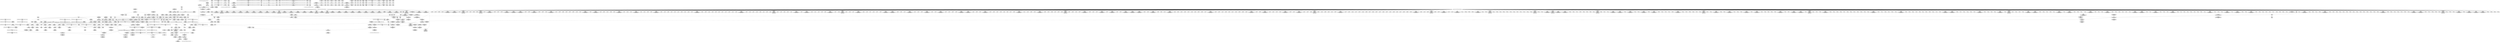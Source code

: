 digraph {
	CE0x47c4f90 [shape=record,shape=Mrecord,label="{CE0x47c4f90|_ret_i32_%retval.0,_!dbg_!27728|security/selinux/avc.c,775|*SummSource*}"]
	CE0x4778d00 [shape=record,shape=Mrecord,label="{CE0x4778d00|56:_i8*,_:_CRE_680,684_|*MultipleSource*|Function::selinux_kernel_create_files_as&Arg::inode::|security/selinux/hooks.c,3543}"]
	CE0x477b990 [shape=record,shape=Mrecord,label="{CE0x477b990|56:_i8*,_:_CRE_868,869_}"]
	CE0x47775a0 [shape=record,shape=Mrecord,label="{CE0x47775a0|56:_i8*,_:_CRE_614,615_}"]
	CE0x47893a0 [shape=record,shape=Mrecord,label="{CE0x47893a0|56:_i8*,_:_CRE_286,287_}"]
	CE0x478a060 [shape=record,shape=Mrecord,label="{CE0x478a060|56:_i8*,_:_CRE_298,299_}"]
	CE0x47d6770 [shape=record,shape=Mrecord,label="{CE0x47d6770|current_sid:do.end|*SummSource*}"]
	CE0x47d2220 [shape=record,shape=Mrecord,label="{CE0x47d2220|selinux_kernel_create_files_as:tmp15|security/selinux/hooks.c,3555|*SummSource*}"]
	CE0x47c3330 [shape=record,shape=Mrecord,label="{CE0x47c3330|avc_has_perm:tsid|Function::avc_has_perm&Arg::tsid::|*SummSink*}"]
	CE0x477d080 [shape=record,shape=Mrecord,label="{CE0x477d080|i64_1|*Constant*}"]
	CE0x47bdaf0 [shape=record,shape=Mrecord,label="{CE0x47bdaf0|selinux_kernel_create_files_as:tmp4|*LoadInst*|security/selinux/hooks.c,3544|*SummSink*}"]
	CE0x4771d10 [shape=record,shape=Mrecord,label="{CE0x4771d10|56:_i8*,_:_CRE_277,278_}"]
	CE0x47ea7b0 [shape=record,shape=Mrecord,label="{CE0x47ea7b0|i32_78|*Constant*|*SummSource*}"]
	CE0x47dc9a0 [shape=record,shape=Mrecord,label="{CE0x47dc9a0|i64_1|*Constant*}"]
	CE0x47cae30 [shape=record,shape=Mrecord,label="{CE0x47cae30|i8*_getelementptr_inbounds_(_45_x_i8_,_45_x_i8_*_.str12,_i32_0,_i32_0)|*Constant*|*SummSink*}"]
	CE0x47c0150 [shape=record,shape=Mrecord,label="{CE0x47c0150|28:_i32,_:_CRE_48,49_}"]
	CE0x47b85c0 [shape=record,shape=Mrecord,label="{CE0x47b85c0|28:_i32,_:_CRE_120,128_|*MultipleSource*|security/selinux/hooks.c,3548|*LoadInst*|security/selinux/hooks.c,3543|security/selinux/hooks.c,3543}"]
	CE0x47c20f0 [shape=record,shape=Mrecord,label="{CE0x47c20f0|selinux_kernel_create_files_as:tmp3|security/selinux/hooks.c,3543|*SummSource*}"]
	CE0x47b1900 [shape=record,shape=Mrecord,label="{CE0x47b1900|i64*_getelementptr_inbounds_(_5_x_i64_,_5_x_i64_*___llvm_gcov_ctr277,_i64_0,_i64_3)|*Constant*|*SummSource*}"]
	CE0x476e480 [shape=record,shape=Mrecord,label="{CE0x476e480|56:_i8*,_:_CRE_166,167_}"]
	CE0x4766ba0 [shape=record,shape=Mrecord,label="{CE0x4766ba0|current_sid:tmp13|security/selinux/hooks.c,218|*SummSource*}"]
	CE0x4789070 [shape=record,shape=Mrecord,label="{CE0x4789070|56:_i8*,_:_CRE_283,284_}"]
	CE0x476b3b0 [shape=record,shape=Mrecord,label="{CE0x476b3b0|56:_i8*,_:_CRE_88,96_|*MultipleSource*|Function::selinux_kernel_create_files_as&Arg::inode::|security/selinux/hooks.c,3543}"]
	CE0x47b6130 [shape=record,shape=Mrecord,label="{CE0x47b6130|28:_i32,_:_CRE_85,86_}"]
	CE0x4780f50 [shape=record,shape=Mrecord,label="{CE0x4780f50|56:_i8*,_:_CRE_152,153_}"]
	CE0x4779480 [shape=record,shape=Mrecord,label="{CE0x4779480|56:_i8*,_:_CRE_704,712_|*MultipleSource*|Function::selinux_kernel_create_files_as&Arg::inode::|security/selinux/hooks.c,3543}"]
	CE0x47912e0 [shape=record,shape=Mrecord,label="{CE0x47912e0|28:_i32,_:_CRE_12,13_}"]
	CE0x47895c0 [shape=record,shape=Mrecord,label="{CE0x47895c0|56:_i8*,_:_CRE_288,289_}"]
	CE0x478b260 [shape=record,shape=Mrecord,label="{CE0x478b260|56:_i8*,_:_CRE_891,892_}"]
	CE0x47bab60 [shape=record,shape=Mrecord,label="{CE0x47bab60|selinux_kernel_create_files_as:tmp7|security/selinux/hooks.c,3553}"]
	CE0x4770330 [shape=record,shape=Mrecord,label="{CE0x4770330|selinux_kernel_create_files_as:bb}"]
	CE0x47c2f40 [shape=record,shape=Mrecord,label="{CE0x47c2f40|avc_has_perm:ssid|Function::avc_has_perm&Arg::ssid::|*SummSource*}"]
	CE0x47cedf0 [shape=record,shape=Mrecord,label="{CE0x47cedf0|get_current:tmp|*SummSource*}"]
	CE0x47dbc90 [shape=record,shape=Mrecord,label="{CE0x47dbc90|current_sid:tmp15|security/selinux/hooks.c,218}"]
	CE0x4778400 [shape=record,shape=Mrecord,label="{CE0x4778400|56:_i8*,_:_CRE_640,648_|*MultipleSource*|Function::selinux_kernel_create_files_as&Arg::inode::|security/selinux/hooks.c,3543}"]
	CE0x47929b0 [shape=record,shape=Mrecord,label="{CE0x47929b0|128:_i8*,_:_CRE_56,64_|*MultipleSource*|Function::selinux_kernel_create_files_as&Arg::new::|security/selinux/hooks.c,3544}"]
	CE0x47eaae0 [shape=record,shape=Mrecord,label="{CE0x47eaae0|current_sid:cred|security/selinux/hooks.c,218|*SummSink*}"]
	CE0x47cc9d0 [shape=record,shape=Mrecord,label="{CE0x47cc9d0|selinux_kernel_create_files_as:tmp13|security/selinux/hooks.c,3554|*SummSink*}"]
	CE0x4792f50 [shape=record,shape=Mrecord,label="{CE0x4792f50|56:_i8*,_:_CRE_480,481_}"]
	CE0x477aec0 [shape=record,shape=Mrecord,label="{CE0x477aec0|56:_i8*,_:_CRE_832,840_|*MultipleSource*|Function::selinux_kernel_create_files_as&Arg::inode::|security/selinux/hooks.c,3543}"]
	CE0x477f520 [shape=record,shape=Mrecord,label="{CE0x477f520|i32_0|*Constant*}"]
	CE0x47b7f60 [shape=record,shape=Mrecord,label="{CE0x47b7f60|28:_i32,_:_CRE_114,115_}"]
	CE0x47c0d60 [shape=record,shape=Mrecord,label="{CE0x47c0d60|28:_i32,_:_CRE_59,60_}"]
	CE0x4791a30 [shape=record,shape=Mrecord,label="{CE0x4791a30|128:_i8*,_:_CRE_20,24_|*MultipleSource*|Function::selinux_kernel_create_files_as&Arg::new::|security/selinux/hooks.c,3544}"]
	CE0x47c25b0 [shape=record,shape=Mrecord,label="{CE0x47c25b0|i32_22|*Constant*|*SummSource*}"]
	CE0x47b5f30 [shape=record,shape=Mrecord,label="{CE0x47b5f30|28:_i32,_:_CRE_83,84_}"]
	CE0x47672c0 [shape=record,shape=Mrecord,label="{CE0x47672c0|i64_4|*Constant*|*SummSource*}"]
	CE0x478d460 [shape=record,shape=Mrecord,label="{CE0x478d460|56:_i8*,_:_CRE_923,924_}"]
	CE0x47c3640 [shape=record,shape=Mrecord,label="{CE0x47c3640|i16_48|*Constant*|*SummSource*}"]
	CE0x4789f50 [shape=record,shape=Mrecord,label="{CE0x4789f50|56:_i8*,_:_CRE_297,298_}"]
	CE0x47b9a60 [shape=record,shape=Mrecord,label="{CE0x47b9a60|selinux_kernel_create_files_as:tmp6|security/selinux/hooks.c,3548|*SummSource*}"]
	CE0x47d1630 [shape=record,shape=Mrecord,label="{CE0x47d1630|_ret_%struct.task_struct*_%tmp4,_!dbg_!27714|./arch/x86/include/asm/current.h,14|*SummSource*}"]
	CE0x47646f0 [shape=record,shape=Mrecord,label="{CE0x47646f0|56:_i8*,_:_CRE_432,440_|*MultipleSource*|Function::selinux_kernel_create_files_as&Arg::inode::|security/selinux/hooks.c,3543}"]
	CE0x47c1b60 [shape=record,shape=Mrecord,label="{CE0x47c1b60|28:_i32,_:_CRE_73,74_}"]
	CE0x47b7c30 [shape=record,shape=Mrecord,label="{CE0x47b7c30|28:_i32,_:_CRE_111,112_}"]
	CE0x47cadc0 [shape=record,shape=Mrecord,label="{CE0x47cadc0|i8*_getelementptr_inbounds_(_45_x_i8_,_45_x_i8_*_.str12,_i32_0,_i32_0)|*Constant*|*SummSource*}"]
	CE0x4764510 [shape=record,shape=Mrecord,label="{CE0x4764510|56:_i8*,_:_CRE_424,432_|*MultipleSource*|Function::selinux_kernel_create_files_as&Arg::inode::|security/selinux/hooks.c,3543}"]
	CE0x66e1a70 [shape=record,shape=Mrecord,label="{CE0x66e1a70|i32_10|*Constant*}"]
	CE0x4779fc0 [shape=record,shape=Mrecord,label="{CE0x4779fc0|56:_i8*,_:_CRE_760,768_|*MultipleSource*|Function::selinux_kernel_create_files_as&Arg::inode::|security/selinux/hooks.c,3543}"]
	CE0x4786720 [shape=record,shape=Mrecord,label="{CE0x4786720|56:_i8*,_:_CRE_160,161_}"]
	CE0x47b8c60 [shape=record,shape=Mrecord,label="{CE0x47b8c60|28:_i32,_:_CRE_152,160_|*MultipleSource*|security/selinux/hooks.c,3548|*LoadInst*|security/selinux/hooks.c,3543|security/selinux/hooks.c,3543}"]
	CE0x4782e30 [shape=record,shape=Mrecord,label="{CE0x4782e30|56:_i8*,_:_CRE_267,268_}"]
	CE0x477be10 [shape=record,shape=Mrecord,label="{CE0x477be10|56:_i8*,_:_CRE_871,872_}"]
	CE0x47c5a20 [shape=record,shape=Mrecord,label="{CE0x47c5a20|i32_(i32,_i32,_i16,_i32,_%struct.common_audit_data*)*_bitcast_(i32_(i32,_i32,_i16,_i32,_%struct.common_audit_data.495*)*_avc_has_perm_to_i32_(i32,_i32,_i16,_i32,_%struct.common_audit_data*)*)|*Constant*}"]
	CE0x47c5d80 [shape=record,shape=Mrecord,label="{CE0x47c5d80|i32_(i32,_i32,_i16,_i32,_%struct.common_audit_data*)*_bitcast_(i32_(i32,_i32,_i16,_i32,_%struct.common_audit_data.495*)*_avc_has_perm_to_i32_(i32,_i32,_i16,_i32,_%struct.common_audit_data*)*)|*Constant*|*SummSink*}"]
	CE0x478eef0 [shape=record,shape=Mrecord,label="{CE0x478eef0|56:_i8*,_:_CRE_979,980_}"]
	CE0x47d81c0 [shape=record,shape=Mrecord,label="{CE0x47d81c0|i64*_getelementptr_inbounds_(_11_x_i64_,_11_x_i64_*___llvm_gcov_ctr125,_i64_0,_i64_1)|*Constant*|*SummSource*}"]
	CE0x476ee00 [shape=record,shape=Mrecord,label="{CE0x476ee00|56:_i8*,_:_CRE_12,16_|*MultipleSource*|Function::selinux_kernel_create_files_as&Arg::inode::|security/selinux/hooks.c,3543}"]
	CE0x478b480 [shape=record,shape=Mrecord,label="{CE0x478b480|56:_i8*,_:_CRE_893,894_}"]
	CE0x4798460 [shape=record,shape=Mrecord,label="{CE0x4798460|56:_i8*,_:_CRE_597,598_}"]
	CE0x476c130 [shape=record,shape=Mrecord,label="{CE0x476c130|selinux_kernel_create_files_as:tmp8|security/selinux/hooks.c,3553|*SummSource*}"]
	CE0x478d680 [shape=record,shape=Mrecord,label="{CE0x478d680|56:_i8*,_:_CRE_925,926_}"]
	CE0x47bb3b0 [shape=record,shape=Mrecord,label="{CE0x47bb3b0|i64_0|*Constant*|*SummSource*}"]
	CE0x47bb8f0 [shape=record,shape=Mrecord,label="{CE0x47bb8f0|selinux_kernel_create_files_as:tmp8|security/selinux/hooks.c,3553}"]
	CE0x478ad10 [shape=record,shape=Mrecord,label="{CE0x478ad10|56:_i8*,_:_CRE_886,887_}"]
	CE0x47db4e0 [shape=record,shape=Mrecord,label="{CE0x47db4e0|i1_true|*Constant*|*SummSource*}"]
	CE0x47874f0 [shape=record,shape=Mrecord,label="{CE0x47874f0|56:_i8*,_:_CRE_171,172_}"]
	CE0x47c0b60 [shape=record,shape=Mrecord,label="{CE0x47c0b60|28:_i32,_:_CRE_57,58_}"]
	CE0x47d5300 [shape=record,shape=Mrecord,label="{CE0x47d5300|%struct.task_struct*_(%struct.task_struct**)*_asm_movq_%gs:$_1:P_,$0_,_r,im,_dirflag_,_fpsr_,_flags_}"]
	CE0x478a170 [shape=record,shape=Mrecord,label="{CE0x478a170|56:_i8*,_:_CRE_299,300_}"]
	CE0x47d4f90 [shape=record,shape=Mrecord,label="{CE0x47d4f90|i1_true|*Constant*}"]
	CE0x477d4a0 [shape=record,shape=Mrecord,label="{CE0x477d4a0|56:_i8*,_:_CRE_157,158_}"]
	CE0x47c5000 [shape=record,shape=Mrecord,label="{CE0x47c5000|_ret_i32_%retval.0,_!dbg_!27728|security/selinux/avc.c,775|*SummSink*}"]
	CE0x47b72a0 [shape=record,shape=Mrecord,label="{CE0x47b72a0|28:_i32,_:_CRE_102,103_}"]
	CE0x475b4f0 [shape=record,shape=Mrecord,label="{CE0x475b4f0|i64_0|*Constant*}"]
	CE0x47bbad0 [shape=record,shape=Mrecord,label="{CE0x47bbad0|selinux_kernel_create_files_as:tmp9|security/selinux/hooks.c,3553|*SummSource*}"]
	CE0x47806b0 [shape=record,shape=Mrecord,label="{CE0x47806b0|56:_i8*,_:_CRE_202,203_}"]
	CE0x47e15b0 [shape=record,shape=Mrecord,label="{CE0x47e15b0|current_sid:tmp8|security/selinux/hooks.c,218|*SummSource*}"]
	CE0x478bf20 [shape=record,shape=Mrecord,label="{CE0x478bf20|56:_i8*,_:_CRE_903,904_}"]
	CE0x478d020 [shape=record,shape=Mrecord,label="{CE0x478d020|56:_i8*,_:_CRE_919,920_}"]
	CE0x47ce7a0 [shape=record,shape=Mrecord,label="{CE0x47ce7a0|current_sid:tmp3}"]
	CE0x478e950 [shape=record,shape=Mrecord,label="{CE0x478e950|56:_i8*,_:_CRE_968,976_|*MultipleSource*|Function::selinux_kernel_create_files_as&Arg::inode::|security/selinux/hooks.c,3543}"]
	CE0x47e0d90 [shape=record,shape=Mrecord,label="{CE0x47e0d90|COLLAPSED:_GCMRE___llvm_gcov_ctr125_internal_global_11_x_i64_zeroinitializer:_elem_0:default:}"]
	CE0x4766c10 [shape=record,shape=Mrecord,label="{CE0x4766c10|current_sid:tmp13|security/selinux/hooks.c,218|*SummSink*}"]
	CE0x475b410 [shape=record,shape=Mrecord,label="{CE0x475b410|i64_3|*Constant*|*SummSink*}"]
	CE0x5b432c0 [shape=record,shape=Mrecord,label="{CE0x5b432c0|i64_1|*Constant*|*SummSource*}"]
	CE0x4790390 [shape=record,shape=Mrecord,label="{CE0x4790390|selinux_kernel_create_files_as:security|security/selinux/hooks.c,3544}"]
	CE0x4762c80 [shape=record,shape=Mrecord,label="{CE0x4762c80|56:_i8*,_:_CRE_311,312_}"]
	CE0x47717c0 [shape=record,shape=Mrecord,label="{CE0x47717c0|56:_i8*,_:_CRE_272,273_}"]
	CE0x47d3960 [shape=record,shape=Mrecord,label="{CE0x47d3960|12:_i32,_:_CME_20,24_|*MultipleSource*|*LoadInst*|security/selinux/hooks.c,3544|security/selinux/hooks.c,3544|security/selinux/hooks.c,3554}"]
	CE0x478f1f0 [shape=record,shape=Mrecord,label="{CE0x478f1f0|56:_i8*,_:_CRE_982,983_}"]
	CE0x47bb570 [shape=record,shape=Mrecord,label="{CE0x47bb570|i64_0|*Constant*|*SummSink*}"]
	CE0x47925f0 [shape=record,shape=Mrecord,label="{CE0x47925f0|128:_i8*,_:_CRE_48,52_|*MultipleSource*|Function::selinux_kernel_create_files_as&Arg::new::|security/selinux/hooks.c,3544}"]
	CE0x47bae80 [shape=record,shape=Mrecord,label="{CE0x47bae80|_call_void_mcount()_#3}"]
	CE0x4772130 [shape=record,shape=Mrecord,label="{CE0x4772130|56:_i8*,_:_CRE_175,176_}"]
	CE0x47e2c90 [shape=record,shape=Mrecord,label="{CE0x47e2c90|current_sid:if.end|*SummSink*}"]
	CE0x47b2440 [shape=record,shape=Mrecord,label="{CE0x47b2440|_call_void_lockdep_rcu_suspicious(i8*_getelementptr_inbounds_(_25_x_i8_,_25_x_i8_*_.str3,_i32_0,_i32_0),_i32_218,_i8*_getelementptr_inbounds_(_45_x_i8_,_45_x_i8_*_.str12,_i32_0,_i32_0))_#10,_!dbg_!27727|security/selinux/hooks.c,218|*SummSource*}"]
	CE0x47fd4c0 [shape=record,shape=Mrecord,label="{CE0x47fd4c0|_call_void_mcount()_#3|*SummSource*}"]
	CE0x47fbc10 [shape=record,shape=Mrecord,label="{CE0x47fbc10|GLOBAL:current_task|Global_var:current_task}"]
	CE0x47ebfb0 [shape=record,shape=Mrecord,label="{CE0x47ebfb0|current_sid:tmp22|security/selinux/hooks.c,218|*SummSink*}"]
	CE0x47739f0 [shape=record,shape=Mrecord,label="{CE0x47739f0|56:_i8*,_:_CRE_162,163_}"]
	CE0x4790e20 [shape=record,shape=Mrecord,label="{CE0x4790e20|selinux_kernel_create_files_as:call2|security/selinux/hooks.c,3548}"]
	CE0x4782150 [shape=record,shape=Mrecord,label="{CE0x4782150|selinux_kernel_create_files_as:tmp10|security/selinux/hooks.c,3553}"]
	CE0x47be9d0 [shape=record,shape=Mrecord,label="{CE0x47be9d0|_ret_i32_%tmp24,_!dbg_!27742|security/selinux/hooks.c,220|*SummSource*}"]
	CE0x47d83a0 [shape=record,shape=Mrecord,label="{CE0x47d83a0|i64*_getelementptr_inbounds_(_11_x_i64_,_11_x_i64_*___llvm_gcov_ctr125,_i64_0,_i64_1)|*Constant*|*SummSink*}"]
	CE0x47c62b0 [shape=record,shape=Mrecord,label="{CE0x47c62b0|avc_has_perm:entry|*SummSource*}"]
	CE0x4787090 [shape=record,shape=Mrecord,label="{CE0x4787090|56:_i8*,_:_CRE_262,263_}"]
	CE0x478e5f0 [shape=record,shape=Mrecord,label="{CE0x478e5f0|56:_i8*,_:_CRE_952,960_|*MultipleSource*|Function::selinux_kernel_create_files_as&Arg::inode::|security/selinux/hooks.c,3543}"]
	CE0x478f410 [shape=record,shape=Mrecord,label="{CE0x478f410|selinux_kernel_create_files_as:tmp2|*LoadInst*|security/selinux/hooks.c,3543}"]
	CE0x4796bf0 [shape=record,shape=Mrecord,label="{CE0x4796bf0|56:_i8*,_:_CRE_574,575_}"]
	CE0x477b820 [shape=record,shape=Mrecord,label="{CE0x477b820|56:_i8*,_:_CRE_866,867_}"]
	CE0x4776d20 [shape=record,shape=Mrecord,label="{CE0x4776d20|56:_i8*,_:_CRE_606,607_}"]
	CE0x4765230 [shape=record,shape=Mrecord,label="{CE0x4765230|56:_i8*,_:_CRE_474,475_}"]
	CE0x47c08f0 [shape=record,shape=Mrecord,label="{CE0x47c08f0|28:_i32,_:_CRE_54,55_}"]
	CE0x47c4250 [shape=record,shape=Mrecord,label="{CE0x47c4250|avc_has_perm:requested|Function::avc_has_perm&Arg::requested::|*SummSink*}"]
	CE0x475c390 [shape=record,shape=Mrecord,label="{CE0x475c390|i8_1|*Constant*}"]
	CE0x4775c50 [shape=record,shape=Mrecord,label="{CE0x4775c50|selinux_kernel_create_files_as:entry|*SummSink*}"]
	CE0x47c1060 [shape=record,shape=Mrecord,label="{CE0x47c1060|28:_i32,_:_CRE_62,63_}"]
	CE0x47c40e0 [shape=record,shape=Mrecord,label="{CE0x47c40e0|i32_2|*Constant*|*SummSink*}"]
	CE0x4798ac0 [shape=record,shape=Mrecord,label="{CE0x4798ac0|56:_i8*,_:_CRE_603,604_}"]
	CE0x475f9e0 [shape=record,shape=Mrecord,label="{CE0x475f9e0|56:_i8*,_:_CRE_136,137_}"]
	CE0x47dac50 [shape=record,shape=Mrecord,label="{CE0x47dac50|i64*_getelementptr_inbounds_(_2_x_i64_,_2_x_i64_*___llvm_gcov_ctr98,_i64_0,_i64_0)|*Constant*|*SummSource*}"]
	CE0x4762510 [shape=record,shape=Mrecord,label="{CE0x4762510|56:_i8*,_:_CRE_304,305_}"]
	CE0x475b2c0 [shape=record,shape=Mrecord,label="{CE0x475b2c0|i64_3|*Constant*}"]
	CE0x475b660 [shape=record,shape=Mrecord,label="{CE0x475b660|current_sid:tmp4|security/selinux/hooks.c,218|*SummSource*}"]
	CE0x47777c0 [shape=record,shape=Mrecord,label="{CE0x47777c0|56:_i8*,_:_CRE_616,617_}"]
	CE0x47b84b0 [shape=record,shape=Mrecord,label="{CE0x47b84b0|28:_i32,_:_CRE_119,120_}"]
	CE0x4794490 [shape=record,shape=Mrecord,label="{CE0x4794490|56:_i8*,_:_CRE_528,536_|*MultipleSource*|Function::selinux_kernel_create_files_as&Arg::inode::|security/selinux/hooks.c,3543}"]
	CE0x47e3520 [shape=record,shape=Mrecord,label="{CE0x47e3520|current_sid:tobool1|security/selinux/hooks.c,218|*SummSource*}"]
	CE0x476f370 [shape=record,shape=Mrecord,label="{CE0x476f370|56:_i8*,_:_CRE_232,236_|*MultipleSource*|Function::selinux_kernel_create_files_as&Arg::inode::|security/selinux/hooks.c,3543}"]
	CE0x478df00 [shape=record,shape=Mrecord,label="{CE0x478df00|56:_i8*,_:_CRE_933,934_}"]
	CE0x47c6590 [shape=record,shape=Mrecord,label="{CE0x47c6590|avc_has_perm:entry|*SummSink*}"]
	CE0x4772460 [shape=record,shape=Mrecord,label="{CE0x4772460|56:_i8*,_:_CRE_178,179_}"]
	CE0x47db9b0 [shape=record,shape=Mrecord,label="{CE0x47db9b0|i64*_getelementptr_inbounds_(_11_x_i64_,_11_x_i64_*___llvm_gcov_ctr125,_i64_0,_i64_8)|*Constant*}"]
	CE0x4783c60 [shape=record,shape=Mrecord,label="{CE0x4783c60|56:_i8*,_:_CRE_195,196_}"]
	CE0x47be7e0 [shape=record,shape=Mrecord,label="{CE0x47be7e0|_ret_i32_%tmp24,_!dbg_!27742|security/selinux/hooks.c,220}"]
	CE0x478fd10 [shape=record,shape=Mrecord,label="{CE0x478fd10|selinux_kernel_create_files_as:tmp2|*LoadInst*|security/selinux/hooks.c,3543|*SummSink*}"]
	CE0x4798130 [shape=record,shape=Mrecord,label="{CE0x4798130|56:_i8*,_:_CRE_594,595_}"]
	CE0x47d1440 [shape=record,shape=Mrecord,label="{CE0x47d1440|selinux_kernel_create_files_as:tmp14|security/selinux/hooks.c,3555}"]
	CE0x4793390 [shape=record,shape=Mrecord,label="{CE0x4793390|56:_i8*,_:_CRE_484,485_}"]
	CE0x47b7030 [shape=record,shape=Mrecord,label="{CE0x47b7030|28:_i32,_:_CRE_100,101_}"]
	CE0x4782990 [shape=record,shape=Mrecord,label="{CE0x4782990|GLOBAL:__llvm_gcov_ctr277|Global_var:__llvm_gcov_ctr277|*SummSource*}"]
	CE0x47eb760 [shape=record,shape=Mrecord,label="{CE0x47eb760|COLLAPSED:_CMRE:_elem_0::|security/selinux/hooks.c,218}"]
	CE0x477a560 [shape=record,shape=Mrecord,label="{CE0x477a560|56:_i8*,_:_CRE_792,800_|*MultipleSource*|Function::selinux_kernel_create_files_as&Arg::inode::|security/selinux/hooks.c,3543}"]
	CE0x478a650 [shape=record,shape=Mrecord,label="{CE0x478a650|56:_i8*,_:_CRE_186,187_}"]
	CE0x4798020 [shape=record,shape=Mrecord,label="{CE0x4798020|56:_i8*,_:_CRE_593,594_}"]
	CE0x47c3ab0 [shape=record,shape=Mrecord,label="{CE0x47c3ab0|avc_has_perm:tclass|Function::avc_has_perm&Arg::tclass::|*SummSource*}"]
	CE0x47c0680 [shape=record,shape=Mrecord,label="{CE0x47c0680|28:_i32,_:_CRE_51,52_}"]
	CE0x47e0420 [shape=record,shape=Mrecord,label="{CE0x47e0420|current_sid:tmp8|security/selinux/hooks.c,218}"]
	CE0x47eaa40 [shape=record,shape=Mrecord,label="{CE0x47eaa40|current_sid:cred|security/selinux/hooks.c,218|*SummSource*}"]
	CE0x47e7230 [shape=record,shape=Mrecord,label="{CE0x47e7230|%struct.task_struct*_(%struct.task_struct**)*_asm_movq_%gs:$_1:P_,$0_,_r,im,_dirflag_,_fpsr_,_flags_|*SummSink*}"]
	CE0x4760a80 [shape=record,shape=Mrecord,label="{CE0x4760a80|selinux_kernel_create_files_as:entry|*SummSource*}"]
	"CONST[source:1(input),value:2(dynamic)][purpose:{object}][SrcIdx:2]"
	CE0x478b7b0 [shape=record,shape=Mrecord,label="{CE0x478b7b0|56:_i8*,_:_CRE_896,897_}"]
	CE0x476a600 [shape=record,shape=Mrecord,label="{CE0x476a600|56:_i8*,_:_CRE_16,24_|*MultipleSource*|Function::selinux_kernel_create_files_as&Arg::inode::|security/selinux/hooks.c,3543}"]
	CE0x47927d0 [shape=record,shape=Mrecord,label="{CE0x47927d0|128:_i8*,_:_CRE_52,56_|*MultipleSource*|Function::selinux_kernel_create_files_as&Arg::new::|security/selinux/hooks.c,3544}"]
	CE0x47c34a0 [shape=record,shape=Mrecord,label="{CE0x47c34a0|i16_48|*Constant*}"]
	CE0x476c380 [shape=record,shape=Mrecord,label="{CE0x476c380|selinux_kernel_create_files_as:inode|Function::selinux_kernel_create_files_as&Arg::inode::}"]
	CE0x47cb460 [shape=record,shape=Mrecord,label="{CE0x47cb460|i64*_getelementptr_inbounds_(_11_x_i64_,_11_x_i64_*___llvm_gcov_ctr125,_i64_0,_i64_9)|*Constant*|*SummSink*}"]
	CE0x4788d40 [shape=record,shape=Mrecord,label="{CE0x4788d40|56:_i8*,_:_CRE_280,281_}"]
	"CONST[source:0(mediator),value:2(dynamic)][purpose:{subject}][SnkIdx:0]"
	CE0x4792bd0 [shape=record,shape=Mrecord,label="{CE0x4792bd0|get_current:tmp2}"]
	CE0x47b9260 [shape=record,shape=Mrecord,label="{CE0x47b9260|28:_i32,_:_CRE_184,192_|*MultipleSource*|security/selinux/hooks.c,3548|*LoadInst*|security/selinux/hooks.c,3543|security/selinux/hooks.c,3543}"]
	CE0x47968c0 [shape=record,shape=Mrecord,label="{CE0x47968c0|56:_i8*,_:_CRE_571,572_}"]
	CE0x47e2ef0 [shape=record,shape=Mrecord,label="{CE0x47e2ef0|current_sid:do.body|*SummSource*}"]
	CE0x47d90d0 [shape=record,shape=Mrecord,label="{CE0x47d90d0|current_sid:tmp5|security/selinux/hooks.c,218}"]
	CE0x47dc330 [shape=record,shape=Mrecord,label="{CE0x47dc330|current_sid:tmp6|security/selinux/hooks.c,218|*SummSink*}"]
	CE0x47d07e0 [shape=record,shape=Mrecord,label="{CE0x47d07e0|current_sid:sid|security/selinux/hooks.c,220|*SummSink*}"]
	CE0x47e5850 [shape=record,shape=Mrecord,label="{CE0x47e5850|i32_1|*Constant*|*SummSink*}"]
	CE0x4796590 [shape=record,shape=Mrecord,label="{CE0x4796590|56:_i8*,_:_CRE_568,569_}"]
	CE0x4765050 [shape=record,shape=Mrecord,label="{CE0x4765050|56:_i8*,_:_CRE_473,474_}"]
	CE0x4785d20 [shape=record,shape=Mrecord,label="{CE0x4785d20|56:_i8*,_:_CRE_206,207_}"]
	CE0x475fa50 [shape=record,shape=Mrecord,label="{CE0x475fa50|56:_i8*,_:_CRE_0,2_|*MultipleSource*|Function::selinux_kernel_create_files_as&Arg::inode::|security/selinux/hooks.c,3543}"]
	CE0x47bfd30 [shape=record,shape=Mrecord,label="{CE0x47bfd30|i32_3|*Constant*}"]
	CE0x47e0e00 [shape=record,shape=Mrecord,label="{CE0x47e0e00|current_sid:tmp|*SummSource*}"]
	CE0x4763a50 [shape=record,shape=Mrecord,label="{CE0x4763a50|56:_i8*,_:_CRE_376,384_|*MultipleSource*|Function::selinux_kernel_create_files_as&Arg::inode::|security/selinux/hooks.c,3543}"]
	CE0x476ce60 [shape=record,shape=Mrecord,label="{CE0x476ce60|selinux_kernel_create_files_as:security|security/selinux/hooks.c,3544|*SummSink*}"]
	CE0x47ea6d0 [shape=record,shape=Mrecord,label="{CE0x47ea6d0|i32_78|*Constant*}"]
	CE0x47c4000 [shape=record,shape=Mrecord,label="{CE0x47c4000|i32_2|*Constant*|*SummSource*}"]
	CE0x47e3650 [shape=record,shape=Mrecord,label="{CE0x47e3650|current_sid:tobool1|security/selinux/hooks.c,218|*SummSink*}"]
	CE0x478d240 [shape=record,shape=Mrecord,label="{CE0x478d240|56:_i8*,_:_CRE_921,922_}"]
	CE0x4820040 [shape=record,shape=Mrecord,label="{CE0x4820040|get_current:tmp1|*SummSource*}"]
	CE0x4786d60 [shape=record,shape=Mrecord,label="{CE0x4786d60|56:_i8*,_:_CRE_259,260_}"]
	CE0x475be60 [shape=record,shape=Mrecord,label="{CE0x475be60|current_sid:tmp16|security/selinux/hooks.c,218}"]
	CE0x4767430 [shape=record,shape=Mrecord,label="{CE0x4767430|current_sid:tmp9|security/selinux/hooks.c,218}"]
	CE0x478c690 [shape=record,shape=Mrecord,label="{CE0x478c690|56:_i8*,_:_CRE_910,911_}"]
	CE0x4762a60 [shape=record,shape=Mrecord,label="{CE0x4762a60|56:_i8*,_:_CRE_309,310_}"]
	CE0x47658f0 [shape=record,shape=Mrecord,label="{CE0x47658f0|get_current:tmp2|*SummSink*}"]
	CE0x4777380 [shape=record,shape=Mrecord,label="{CE0x4777380|56:_i8*,_:_CRE_612,613_}"]
	CE0x47ba640 [shape=record,shape=Mrecord,label="{CE0x47ba640|i64_2|*Constant*}"]
	CE0x477a380 [shape=record,shape=Mrecord,label="{CE0x477a380|56:_i8*,_:_CRE_776,792_|*MultipleSource*|Function::selinux_kernel_create_files_as&Arg::inode::|security/selinux/hooks.c,3543}"]
	CE0x4762400 [shape=record,shape=Mrecord,label="{CE0x4762400|56:_i8*,_:_CRE_303,304_}"]
	CE0x4764330 [shape=record,shape=Mrecord,label="{CE0x4764330|56:_i8*,_:_CRE_416,424_|*MultipleSource*|Function::selinux_kernel_create_files_as&Arg::inode::|security/selinux/hooks.c,3543}"]
	CE0x47df090 [shape=record,shape=Mrecord,label="{CE0x47df090|current_sid:bb}"]
	CE0x47cc380 [shape=record,shape=Mrecord,label="{CE0x47cc380|selinux_kernel_create_files_as:tmp13|security/selinux/hooks.c,3554}"]
	CE0x47bd730 [shape=record,shape=Mrecord,label="{CE0x47bd730|128:_i8*,_:_CRE_168,176_|*MultipleSource*|Function::selinux_kernel_create_files_as&Arg::new::|security/selinux/hooks.c,3544}"]
	CE0x47c3770 [shape=record,shape=Mrecord,label="{CE0x47c3770|i16_48|*Constant*|*SummSink*}"]
	CE0x47e5930 [shape=record,shape=Mrecord,label="{CE0x47e5930|current_sid:sid|security/selinux/hooks.c,220}"]
	CE0x478bbf0 [shape=record,shape=Mrecord,label="{CE0x478bbf0|56:_i8*,_:_CRE_900,901_}"]
	CE0x478b040 [shape=record,shape=Mrecord,label="{CE0x478b040|56:_i8*,_:_CRE_889,890_}"]
	CE0x4795910 [shape=record,shape=Mrecord,label="{CE0x4795910|28:_i32,_:_CRE_22,23_}"]
	CE0x4767250 [shape=record,shape=Mrecord,label="{CE0x4767250|i64_4|*Constant*}"]
	CE0x47b23d0 [shape=record,shape=Mrecord,label="{CE0x47b23d0|_call_void_lockdep_rcu_suspicious(i8*_getelementptr_inbounds_(_25_x_i8_,_25_x_i8_*_.str3,_i32_0,_i32_0),_i32_218,_i8*_getelementptr_inbounds_(_45_x_i8_,_45_x_i8_*_.str12,_i32_0,_i32_0))_#10,_!dbg_!27727|security/selinux/hooks.c,218}"]
	CE0x4762840 [shape=record,shape=Mrecord,label="{CE0x4762840|56:_i8*,_:_CRE_307,308_}"]
	CE0x475b5f0 [shape=record,shape=Mrecord,label="{CE0x475b5f0|current_sid:tmp4|security/selinux/hooks.c,218}"]
	CE0x475efc0 [shape=record,shape=Mrecord,label="{CE0x475efc0|i64*_getelementptr_inbounds_(_5_x_i64_,_5_x_i64_*___llvm_gcov_ctr277,_i64_0,_i64_0)|*Constant*|*SummSource*}"]
	CE0x478e450 [shape=record,shape=Mrecord,label="{CE0x478e450|56:_i8*,_:_CRE_944,952_|*MultipleSource*|Function::selinux_kernel_create_files_as&Arg::inode::|security/selinux/hooks.c,3543}"]
	CE0x47b5a30 [shape=record,shape=Mrecord,label="{CE0x47b5a30|28:_i32,_:_CRE_78,79_}"]
	CE0x47e0b10 [shape=record,shape=Mrecord,label="{CE0x47e0b10|i64*_getelementptr_inbounds_(_11_x_i64_,_11_x_i64_*___llvm_gcov_ctr125,_i64_0,_i64_0)|*Constant*|*SummSink*}"]
	CE0x47776b0 [shape=record,shape=Mrecord,label="{CE0x47776b0|56:_i8*,_:_CRE_615,616_}"]
	CE0x4226ad0 [shape=record,shape=Mrecord,label="{CE0x4226ad0|56:_i8*,_:_CRE_138,139_}"]
	CE0x4778260 [shape=record,shape=Mrecord,label="{CE0x4778260|56:_i8*,_:_CRE_632,640_|*MultipleSource*|Function::selinux_kernel_create_files_as&Arg::inode::|security/selinux/hooks.c,3543}"]
	CE0x476e6a0 [shape=record,shape=Mrecord,label="{CE0x476e6a0|56:_i8*,_:_CRE_168,169_}"]
	CE0x4782f40 [shape=record,shape=Mrecord,label="{CE0x4782f40|56:_i8*,_:_CRE_268,269_}"]
	CE0x478b8c0 [shape=record,shape=Mrecord,label="{CE0x478b8c0|56:_i8*,_:_CRE_897,898_}"]
	CE0x4792410 [shape=record,shape=Mrecord,label="{CE0x4792410|128:_i8*,_:_CRE_44,48_|*MultipleSource*|Function::selinux_kernel_create_files_as&Arg::new::|security/selinux/hooks.c,3544}"]
	CE0x4226e40 [shape=record,shape=Mrecord,label="{CE0x4226e40|56:_i8*,_:_CRE_141,142_}"]
	CE0x47e13f0 [shape=record,shape=Mrecord,label="{CE0x47e13f0|0:_i8,_:_GCMR_current_sid.__warned_internal_global_i8_0,_section_.data.unlikely_,_align_1:_elem_0:default:}"]
	CE0x47b7e50 [shape=record,shape=Mrecord,label="{CE0x47b7e50|28:_i32,_:_CRE_113,114_}"]
	CE0x405f030 [shape=record,shape=Mrecord,label="{CE0x405f030|selinux_kernel_create_files_as:inode|Function::selinux_kernel_create_files_as&Arg::inode::|*SummSource*}"]
	CE0x47d7180 [shape=record,shape=Mrecord,label="{CE0x47d7180|current_sid:tmp4|security/selinux/hooks.c,218|*SummSink*}"]
	CE0x4778040 [shape=record,shape=Mrecord,label="{CE0x4778040|56:_i8*,_:_CRE_864,865_}"]
	CE0x47d9140 [shape=record,shape=Mrecord,label="{CE0x47d9140|current_sid:tmp5|security/selinux/hooks.c,218|*SummSource*}"]
	CE0x47fd630 [shape=record,shape=Mrecord,label="{CE0x47fd630|get_current:tmp4|./arch/x86/include/asm/current.h,14}"]
	CE0x4763150 [shape=record,shape=Mrecord,label="{CE0x4763150|56:_i8*,_:_CRE_328,336_|*MultipleSource*|Function::selinux_kernel_create_files_as&Arg::inode::|security/selinux/hooks.c,3543}"]
	CE0x475c0e0 [shape=record,shape=Mrecord,label="{CE0x475c0e0|current_sid:tmp16|security/selinux/hooks.c,218|*SummSource*}"]
	CE0x4794a30 [shape=record,shape=Mrecord,label="{CE0x4794a30|56:_i8*,_:_CRE_544,552_|*MultipleSource*|Function::selinux_kernel_create_files_as&Arg::inode::|security/selinux/hooks.c,3543}"]
	CE0x4790130 [shape=record,shape=Mrecord,label="{CE0x4790130|selinux_kernel_create_files_as:new|Function::selinux_kernel_create_files_as&Arg::new::|*SummSource*}"]
	CE0x47d37b0 [shape=record,shape=Mrecord,label="{CE0x47d37b0|12:_i32,_:_CME_16,20_|*MultipleSource*|*LoadInst*|security/selinux/hooks.c,3544|security/selinux/hooks.c,3544|security/selinux/hooks.c,3554}"]
	CE0x47d79a0 [shape=record,shape=Mrecord,label="{CE0x47d79a0|current_sid:tmp7|security/selinux/hooks.c,218|*SummSink*}"]
	CE0x478dce0 [shape=record,shape=Mrecord,label="{CE0x478dce0|56:_i8*,_:_CRE_931,932_}"]
	CE0x47ba0f0 [shape=record,shape=Mrecord,label="{CE0x47ba0f0|selinux_kernel_create_files_as:cmp|security/selinux/hooks.c,3553}"]
	CE0x4783160 [shape=record,shape=Mrecord,label="{CE0x4783160|56:_i8*,_:_CRE_270,271_}"]
	CE0x4790650 [shape=record,shape=Mrecord,label="{CE0x4790650|selinux_kernel_create_files_as:sid1|security/selinux/hooks.c,3548|*SummSource*}"]
	CE0x477fe90 [shape=record,shape=Mrecord,label="{CE0x477fe90|56:_i8*,_:_CRE_80,88_|*MultipleSource*|Function::selinux_kernel_create_files_as&Arg::inode::|security/selinux/hooks.c,3543}"]
	CE0x4762b70 [shape=record,shape=Mrecord,label="{CE0x4762b70|56:_i8*,_:_CRE_310,311_}"]
	CE0x47b1c20 [shape=record,shape=Mrecord,label="{CE0x47b1c20|i64*_getelementptr_inbounds_(_5_x_i64_,_5_x_i64_*___llvm_gcov_ctr277,_i64_0,_i64_3)|*Constant*|*SummSink*}"]
	CE0x47df170 [shape=record,shape=Mrecord,label="{CE0x47df170|current_sid:bb|*SummSource*}"]
	CE0x4766b30 [shape=record,shape=Mrecord,label="{CE0x4766b30|current_sid:tmp13|security/selinux/hooks.c,218}"]
	CE0x4776970 [shape=record,shape=Mrecord,label="{CE0x4776970|selinux_kernel_create_files_as:bb|*SummSource*}"]
	CE0x47e2d80 [shape=record,shape=Mrecord,label="{CE0x47e2d80|current_sid:do.body}"]
	CE0x47841a0 [shape=record,shape=Mrecord,label="{CE0x47841a0|selinux_kernel_create_files_as:if.then|*SummSource*}"]
	CE0x47e8120 [shape=record,shape=Mrecord,label="{CE0x47e8120|current_sid:tmp19|security/selinux/hooks.c,218|*SummSink*}"]
	CE0x47cf8a0 [shape=record,shape=Mrecord,label="{CE0x47cf8a0|current_sid:call|security/selinux/hooks.c,218|*SummSink*}"]
	CE0x47eae50 [shape=record,shape=Mrecord,label="{CE0x47eae50|current_sid:tmp21|security/selinux/hooks.c,218}"]
	CE0x47dca80 [shape=record,shape=Mrecord,label="{CE0x47dca80|current_sid:tmp1|*SummSource*}"]
	CE0x47670c0 [shape=record,shape=Mrecord,label="{CE0x47670c0|i64_5|*Constant*|*SummSink*}"]
	CE0x478bd00 [shape=record,shape=Mrecord,label="{CE0x478bd00|56:_i8*,_:_CRE_901,902_}"]
	CE0x4785f10 [shape=record,shape=Mrecord,label="{CE0x4785f10|56:_i8*,_:_CRE_240,241_}"]
	CE0x47ebeb0 [shape=record,shape=Mrecord,label="{CE0x47ebeb0|current_sid:tmp23|security/selinux/hooks.c,218}"]
	CE0x47bd910 [shape=record,shape=Mrecord,label="{CE0x47bd910|selinux_kernel_create_files_as:tmp4|*LoadInst*|security/selinux/hooks.c,3544|*SummSource*}"]
	CE0x47e78d0 [shape=record,shape=Mrecord,label="{CE0x47e78d0|current_sid:tmp19|security/selinux/hooks.c,218}"]
	CE0x47938e0 [shape=record,shape=Mrecord,label="{CE0x47938e0|56:_i8*,_:_CRE_488,496_|*MultipleSource*|Function::selinux_kernel_create_files_as&Arg::inode::|security/selinux/hooks.c,3543}"]
	CE0x47989b0 [shape=record,shape=Mrecord,label="{CE0x47989b0|56:_i8*,_:_CRE_602,603_}"]
	CE0x4791110 [shape=record,shape=Mrecord,label="{CE0x4791110|28:_i32,_:_CRE_10,11_}"]
	CE0x4791b10 [shape=record,shape=Mrecord,label="{CE0x4791b10|128:_i8*,_:_CRE_24,28_|*MultipleSource*|Function::selinux_kernel_create_files_as&Arg::new::|security/selinux/hooks.c,3544}"]
	CE0x47b6330 [shape=record,shape=Mrecord,label="{CE0x47b6330|28:_i32,_:_CRE_87,88_}"]
	CE0x4765c90 [shape=record,shape=Mrecord,label="{CE0x4765c90|_call_void_mcount()_#3|*SummSink*}"]
	CE0x47d5850 [shape=record,shape=Mrecord,label="{CE0x47d5850|current_sid:tmp1|*SummSink*}"]
	CE0x47e84b0 [shape=record,shape=Mrecord,label="{CE0x47e84b0|current_sid:tmp20|security/selinux/hooks.c,218|*SummSink*}"]
	CE0x47eb360 [shape=record,shape=Mrecord,label="{CE0x47eb360|current_sid:security|security/selinux/hooks.c,218}"]
	CE0x4767390 [shape=record,shape=Mrecord,label="{CE0x4767390|i64_4|*Constant*|*SummSink*}"]
	CE0x4760000 [shape=record,shape=Mrecord,label="{CE0x4760000|selinux_kernel_create_files_as:entry}"]
	CE0x47eb100 [shape=record,shape=Mrecord,label="{CE0x47eb100|i32_22|*Constant*}"]
	CE0x47990b0 [shape=record,shape=Mrecord,label="{CE0x47990b0|selinux_kernel_create_files_as:i_security|security/selinux/hooks.c,3543|*SummSource*}"]
	CE0x4780380 [shape=record,shape=Mrecord,label="{CE0x4780380|56:_i8*,_:_CRE_199,200_}"]
	CE0x47d8f90 [shape=record,shape=Mrecord,label="{CE0x47d8f90|GLOBAL:__llvm_gcov_ctr125|Global_var:__llvm_gcov_ctr125|*SummSink*}"]
	CE0x47be3d0 [shape=record,shape=Mrecord,label="{CE0x47be3d0|selinux_kernel_create_files_as:tmp12|security/selinux/hooks.c,3554|*SummSink*}"]
	CE0x47977a0 [shape=record,shape=Mrecord,label="{CE0x47977a0|56:_i8*,_:_CRE_585,586_}"]
	CE0x47b76e0 [shape=record,shape=Mrecord,label="{CE0x47b76e0|28:_i32,_:_CRE_106,107_}"]
	"CONST[source:0(mediator),value:0(static)][purpose:{operation}][SnkIdx:3]"
	CE0x47e7d50 [shape=record,shape=Mrecord,label="{CE0x47e7d50|current_sid:tmp19|security/selinux/hooks.c,218|*SummSource*}"]
	CE0x47d4e60 [shape=record,shape=Mrecord,label="{CE0x47d4e60|current_sid:tmp14|security/selinux/hooks.c,218|*SummSink*}"]
	CE0x47b6230 [shape=record,shape=Mrecord,label="{CE0x47b6230|28:_i32,_:_CRE_86,87_}"]
	CE0x478a280 [shape=record,shape=Mrecord,label="{CE0x478a280|56:_i8*,_:_CRE_300,301_}"]
	CE0x4777050 [shape=record,shape=Mrecord,label="{CE0x4777050|56:_i8*,_:_CRE_609,610_}"]
	CE0x47d0170 [shape=record,shape=Mrecord,label="{CE0x47d0170|current_sid:land.lhs.true}"]
	CE0x475cf30 [shape=record,shape=Mrecord,label="{CE0x475cf30|56:_i8*,_:_CRE_32,40_|*MultipleSource*|Function::selinux_kernel_create_files_as&Arg::inode::|security/selinux/hooks.c,3543}"]
	CE0x47ccb50 [shape=record,shape=Mrecord,label="{CE0x47ccb50|selinux_kernel_create_files_as:create_sid|security/selinux/hooks.c,3554}"]
	CE0x47e1b50 [shape=record,shape=Mrecord,label="{CE0x47e1b50|current_sid:do.body|*SummSink*}"]
	CE0x475b580 [shape=record,shape=Mrecord,label="{CE0x475b580|i64_2|*Constant*}"]
	CE0x4768c80 [shape=record,shape=Mrecord,label="{CE0x4768c80|56:_i8*,_:_CRE_180,181_}"]
	CE0x47872b0 [shape=record,shape=Mrecord,label="{CE0x47872b0|56:_i8*,_:_CRE_264,265_}"]
	CE0x4789c20 [shape=record,shape=Mrecord,label="{CE0x4789c20|56:_i8*,_:_CRE_294,295_}"]
	CE0x47942b0 [shape=record,shape=Mrecord,label="{CE0x47942b0|56:_i8*,_:_CRE_520,528_|*MultipleSource*|Function::selinux_kernel_create_files_as&Arg::inode::|security/selinux/hooks.c,3543}"]
	CE0x4777490 [shape=record,shape=Mrecord,label="{CE0x4777490|56:_i8*,_:_CRE_613,614_}"]
	CE0x4778150 [shape=record,shape=Mrecord,label="{CE0x4778150|56:_i8*,_:_CRE_624,628_|*MultipleSource*|Function::selinux_kernel_create_files_as&Arg::inode::|security/selinux/hooks.c,3543}"]
	CE0x47bc830 [shape=record,shape=Mrecord,label="{CE0x47bc830|128:_i8*,_:_CRE_104,112_|*MultipleSource*|Function::selinux_kernel_create_files_as&Arg::new::|security/selinux/hooks.c,3544}"]
	CE0x478ac00 [shape=record,shape=Mrecord,label="{CE0x478ac00|56:_i8*,_:_CRE_885,886_}"]
	CE0x47dca10 [shape=record,shape=Mrecord,label="{CE0x47dca10|current_sid:tmp1}"]
	CE0x47be150 [shape=record,shape=Mrecord,label="{CE0x47be150|selinux_kernel_create_files_as:tmp11|security/selinux/hooks.c,3554|*SummSink*}"]
	CE0x478f0e0 [shape=record,shape=Mrecord,label="{CE0x478f0e0|56:_i8*,_:_CRE_981,982_}"]
	CE0x4767bd0 [shape=record,shape=Mrecord,label="{CE0x4767bd0|current_sid:tmp3|*SummSink*}"]
	CE0x4779c00 [shape=record,shape=Mrecord,label="{CE0x4779c00|56:_i8*,_:_CRE_744,752_|*MultipleSource*|Function::selinux_kernel_create_files_as&Arg::inode::|security/selinux/hooks.c,3543}"]
	CE0x4226ca0 [shape=record,shape=Mrecord,label="{CE0x4226ca0|56:_i8*,_:_CRE_140,141_}"]
	CE0x477e7f0 [shape=record,shape=Mrecord,label="{CE0x477e7f0|_call_void_mcount()_#3|*SummSource*}"]
	CE0x478d790 [shape=record,shape=Mrecord,label="{CE0x478d790|56:_i8*,_:_CRE_926,927_}"]
	CE0x47c1660 [shape=record,shape=Mrecord,label="{CE0x47c1660|28:_i32,_:_CRE_68,69_}"]
	CE0x475ccc0 [shape=record,shape=Mrecord,label="{CE0x475ccc0|current_sid:tmp11|security/selinux/hooks.c,218|*SummSource*}"]
	CE0x476c310 [shape=record,shape=Mrecord,label="{CE0x476c310|selinux_kernel_create_files_as:inode|Function::selinux_kernel_create_files_as&Arg::inode::|*SummSink*}"]
	CE0x478a870 [shape=record,shape=Mrecord,label="{CE0x478a870|56:_i8*,_:_CRE_188,189_}"]
	CE0x4762730 [shape=record,shape=Mrecord,label="{CE0x4762730|56:_i8*,_:_CRE_306,307_}"]
	CE0x4772240 [shape=record,shape=Mrecord,label="{CE0x4772240|56:_i8*,_:_CRE_176,177_}"]
	CE0x47d23a0 [shape=record,shape=Mrecord,label="{CE0x47d23a0|selinux_kernel_create_files_as:tmp15|security/selinux/hooks.c,3555|*SummSink*}"]
	CE0x4788f60 [shape=record,shape=Mrecord,label="{CE0x4788f60|56:_i8*,_:_CRE_282,283_}"]
	CE0x4790ca0 [shape=record,shape=Mrecord,label="{CE0x4790ca0|28:_i32,_:_CRE_9,10_}"]
	CE0x47934a0 [shape=record,shape=Mrecord,label="{CE0x47934a0|56:_i8*,_:_CRE_485,486_}"]
	CE0x4777f30 [shape=record,shape=Mrecord,label="{CE0x4777f30|56:_i8*,_:_CRE_623,624_}"]
	CE0x4797250 [shape=record,shape=Mrecord,label="{CE0x4797250|56:_i8*,_:_CRE_580,581_}"]
	CE0x4793ce0 [shape=record,shape=Mrecord,label="{CE0x4793ce0|56:_i8*,_:_CRE_504,508_|*MultipleSource*|Function::selinux_kernel_create_files_as&Arg::inode::|security/selinux/hooks.c,3543}"]
	CE0x475bb50 [shape=record,shape=Mrecord,label="{CE0x475bb50|current_sid:tmp15|security/selinux/hooks.c,218|*SummSink*}"]
	CE0x4796370 [shape=record,shape=Mrecord,label="{CE0x4796370|56:_i8*,_:_CRE_566,567_}"]
	CE0x47bff90 [shape=record,shape=Mrecord,label="{CE0x47bff90|i32_3|*Constant*|*SummSink*}"]
	CE0x47b6d30 [shape=record,shape=Mrecord,label="{CE0x47b6d30|28:_i32,_:_CRE_97,98_}"]
	CE0x4771250 [shape=record,shape=Mrecord,label="{CE0x4771250|56:_i8*,_:_CRE_559,560_}"]
	CE0x478d350 [shape=record,shape=Mrecord,label="{CE0x478d350|56:_i8*,_:_CRE_922,923_}"]
	CE0x4762ea0 [shape=record,shape=Mrecord,label="{CE0x4762ea0|56:_i8*,_:_CRE_312,320_|*MultipleSource*|Function::selinux_kernel_create_files_as&Arg::inode::|security/selinux/hooks.c,3543}"]
	CE0x4777af0 [shape=record,shape=Mrecord,label="{CE0x4777af0|56:_i8*,_:_CRE_619,620_}"]
	CE0x47d97c0 [shape=record,shape=Mrecord,label="{CE0x47d97c0|current_sid:tmp2|*SummSource*}"]
	CE0x477bf20 [shape=record,shape=Mrecord,label="{CE0x477bf20|56:_i8*,_:_CRE_872,873_}"]
	CE0x47b6530 [shape=record,shape=Mrecord,label="{CE0x47b6530|28:_i32,_:_CRE_89,90_}"]
	CE0x47c4700 [shape=record,shape=Mrecord,label="{CE0x47c4700|%struct.common_audit_data*_null|*Constant*|*SummSource*}"]
	CE0x47db640 [shape=record,shape=Mrecord,label="{CE0x47db640|i1_true|*Constant*|*SummSink*}"]
	CE0x4796150 [shape=record,shape=Mrecord,label="{CE0x4796150|56:_i8*,_:_CRE_564,565_}"]
	CE0x476c020 [shape=record,shape=Mrecord,label="{CE0x476c020|56:_i8*,_:_CRE_251,252_}"]
	CE0x476e7b0 [shape=record,shape=Mrecord,label="{CE0x476e7b0|56:_i8*,_:_CRE_169,170_}"]
	CE0x47e1dd0 [shape=record,shape=Mrecord,label="{CE0x47e1dd0|i64*_getelementptr_inbounds_(_11_x_i64_,_11_x_i64_*___llvm_gcov_ctr125,_i64_0,_i64_0)|*Constant*|*SummSource*}"]
	CE0x475c260 [shape=record,shape=Mrecord,label="{CE0x475c260|current_sid:tmp16|security/selinux/hooks.c,218|*SummSink*}"]
	CE0x47c30a0 [shape=record,shape=Mrecord,label="{CE0x47c30a0|avc_has_perm:tsid|Function::avc_has_perm&Arg::tsid::}"]
	CE0x47913b0 [shape=record,shape=Mrecord,label="{CE0x47913b0|28:_i32,_:_CRE_13,14_}"]
	CE0x47bfe60 [shape=record,shape=Mrecord,label="{CE0x47bfe60|i32_3|*Constant*|*SummSource*}"]
	CE0x4789180 [shape=record,shape=Mrecord,label="{CE0x4789180|56:_i8*,_:_CRE_284,285_}"]
	CE0x47da930 [shape=record,shape=Mrecord,label="{CE0x47da930|get_current:tmp3}"]
	CE0x4793280 [shape=record,shape=Mrecord,label="{CE0x4793280|56:_i8*,_:_CRE_483,484_}"]
	CE0x47b1f90 [shape=record,shape=Mrecord,label="{CE0x47b1f90|i8_1|*Constant*|*SummSink*}"]
	CE0x47d3350 [shape=record,shape=Mrecord,label="{CE0x47d3350|i64*_getelementptr_inbounds_(_5_x_i64_,_5_x_i64_*___llvm_gcov_ctr277,_i64_0,_i64_4)|*Constant*|*SummSink*}"]
	CE0x47d4b40 [shape=record,shape=Mrecord,label="{CE0x47d4b40|current_sid:tmp14|security/selinux/hooks.c,218}"]
	CE0x478c580 [shape=record,shape=Mrecord,label="{CE0x478c580|56:_i8*,_:_CRE_909,910_}"]
	CE0x4788e50 [shape=record,shape=Mrecord,label="{CE0x4788e50|56:_i8*,_:_CRE_281,282_}"]
	CE0x4226d10 [shape=record,shape=Mrecord,label="{CE0x4226d10|56:_i8*,_:_CRE_139,140_}"]
	CE0x47bc0b0 [shape=record,shape=Mrecord,label="{CE0x47bc0b0|128:_i8*,_:_CRE_72,80_|*MultipleSource*|Function::selinux_kernel_create_files_as&Arg::new::|security/selinux/hooks.c,3544}"]
	CE0x47bc650 [shape=record,shape=Mrecord,label="{CE0x47bc650|128:_i8*,_:_CRE_96,104_|*MultipleSource*|Function::selinux_kernel_create_files_as&Arg::new::|security/selinux/hooks.c,3544}"]
	CE0x47e77a0 [shape=record,shape=Mrecord,label="{CE0x47e77a0|current_sid:tmp18|security/selinux/hooks.c,218|*SummSink*}"]
	CE0x47708a0 [shape=record,shape=Mrecord,label="{CE0x47708a0|i64*_getelementptr_inbounds_(_2_x_i64_,_2_x_i64_*___llvm_gcov_ctr98,_i64_0,_i64_1)|*Constant*|*SummSource*}"]
	CE0x4792e70 [shape=record,shape=Mrecord,label="{CE0x4792e70|56:_i8*,_:_CRE_479,480_}"]
	CE0x47bf220 [shape=record,shape=Mrecord,label="{CE0x47bf220|current_sid:entry}"]
	CE0x47d3b10 [shape=record,shape=Mrecord,label="{CE0x47d3b10|i64*_getelementptr_inbounds_(_5_x_i64_,_5_x_i64_*___llvm_gcov_ctr277,_i64_0,_i64_4)|*Constant*}"]
	CE0x475ec40 [shape=record,shape=Mrecord,label="{CE0x475ec40|56:_i8*,_:_CRE_256,257_}"]
	CE0x476bbe0 [shape=record,shape=Mrecord,label="{CE0x476bbe0|56:_i8*,_:_CRE_247,248_}"]
	CE0x47c43b0 [shape=record,shape=Mrecord,label="{CE0x47c43b0|%struct.common_audit_data*_null|*Constant*}"]
	CE0x47790c0 [shape=record,shape=Mrecord,label="{CE0x47790c0|56:_i8*,_:_CRE_688,692_|*MultipleSource*|Function::selinux_kernel_create_files_as&Arg::inode::|security/selinux/hooks.c,3543}"]
	CE0x47d0d10 [shape=record,shape=Mrecord,label="{CE0x47d0d10|get_current:bb}"]
	CE0x47c0f60 [shape=record,shape=Mrecord,label="{CE0x47c0f60|28:_i32,_:_CRE_61,62_}"]
	CE0x47894b0 [shape=record,shape=Mrecord,label="{CE0x47894b0|56:_i8*,_:_CRE_287,288_}"]
	CE0x477c690 [shape=record,shape=Mrecord,label="{CE0x477c690|56:_i8*,_:_CRE_879,880_}"]
	CE0x478e010 [shape=record,shape=Mrecord,label="{CE0x478e010|56:_i8*,_:_CRE_934,935_}"]
	CE0x4781170 [shape=record,shape=Mrecord,label="{CE0x4781170|56:_i8*,_:_CRE_154,155_}"]
	CE0x478eb30 [shape=record,shape=Mrecord,label="{CE0x478eb30|56:_i8*,_:_CRE_977,978_}"]
	CE0x477ee40 [shape=record,shape=Mrecord,label="{CE0x477ee40|56:_i8*,_:_CRE_258,259_}"]
	CE0x47bcdd0 [shape=record,shape=Mrecord,label="{CE0x47bcdd0|128:_i8*,_:_CRE_128,136_|*MultipleSource*|Function::selinux_kernel_create_files_as&Arg::new::|security/selinux/hooks.c,3544}"]
	CE0x476f050 [shape=record,shape=Mrecord,label="{CE0x476f050|56:_i8*,_:_CRE_216,224_|*MultipleSource*|Function::selinux_kernel_create_files_as&Arg::inode::|security/selinux/hooks.c,3543}"]
	CE0x47e6560 [shape=record,shape=Mrecord,label="{CE0x47e6560|i64*_getelementptr_inbounds_(_2_x_i64_,_2_x_i64_*___llvm_gcov_ctr98,_i64_0,_i64_0)|*Constant*|*SummSink*}"]
	CE0x478f520 [shape=record,shape=Mrecord,label="{CE0x478f520|56:_i8*,_:_CRE_984,988_|*MultipleSource*|Function::selinux_kernel_create_files_as&Arg::inode::|security/selinux/hooks.c,3543}"]
	CE0x47e9540 [shape=record,shape=Mrecord,label="{CE0x47e9540|get_current:entry|*SummSink*}"]
	CE0x47b7900 [shape=record,shape=Mrecord,label="{CE0x47b7900|28:_i32,_:_CRE_108,109_}"]
	CE0x4772c20 [shape=record,shape=Mrecord,label="{CE0x4772c20|56:_i8*,_:_CRE_191,192_}"]
	CE0x478b370 [shape=record,shape=Mrecord,label="{CE0x478b370|56:_i8*,_:_CRE_892,893_}"]
	CE0x47bca10 [shape=record,shape=Mrecord,label="{CE0x47bca10|128:_i8*,_:_CRE_112,120_|*MultipleSource*|Function::selinux_kernel_create_files_as&Arg::new::|security/selinux/hooks.c,3544}"]
	CE0x478cbe0 [shape=record,shape=Mrecord,label="{CE0x478cbe0|56:_i8*,_:_CRE_915,916_}"]
	CE0x4795c10 [shape=record,shape=Mrecord,label="{CE0x4795c10|28:_i32,_:_CRE_28,32_|*MultipleSource*|security/selinux/hooks.c,3548|*LoadInst*|security/selinux/hooks.c,3543|security/selinux/hooks.c,3543}"]
	CE0x4795510 [shape=record,shape=Mrecord,label="{CE0x4795510|28:_i32,_:_CRE_18,19_}"]
	CE0x47b87e0 [shape=record,shape=Mrecord,label="{CE0x47b87e0|28:_i32,_:_CRE_136,144_|*MultipleSource*|security/selinux/hooks.c,3548|*LoadInst*|security/selinux/hooks.c,3543|security/selinux/hooks.c,3543}"]
	CE0x47664b0 [shape=record,shape=Mrecord,label="{CE0x47664b0|i64*_getelementptr_inbounds_(_11_x_i64_,_11_x_i64_*___llvm_gcov_ctr125,_i64_0,_i64_6)|*Constant*|*SummSource*}"]
	CE0x4771140 [shape=record,shape=Mrecord,label="{CE0x4771140|56:_i8*,_:_CRE_558,559_}"]
	CE0x4772a30 [shape=record,shape=Mrecord,label="{CE0x4772a30|56:_i8*,_:_CRE_189,190_}"]
	CE0x47e6fd0 [shape=record,shape=Mrecord,label="{CE0x47e6fd0|i64*_getelementptr_inbounds_(_2_x_i64_,_2_x_i64_*___llvm_gcov_ctr98,_i64_0,_i64_0)|*Constant*}"]
	CE0x4772d30 [shape=record,shape=Mrecord,label="{CE0x4772d30|56:_i8*,_:_CRE_192,193_}"]
	CE0x4778760 [shape=record,shape=Mrecord,label="{CE0x4778760|56:_i8*,_:_CRE_656,664_|*MultipleSource*|Function::selinux_kernel_create_files_as&Arg::inode::|security/selinux/hooks.c,3543}"]
	CE0x47c4dc0 [shape=record,shape=Mrecord,label="{CE0x47c4dc0|avc_has_perm:auditdata|Function::avc_has_perm&Arg::auditdata::|*SummSource*}"]
	CE0x47ebd40 [shape=record,shape=Mrecord,label="{CE0x47ebd40|current_sid:tmp22|security/selinux/hooks.c,218|*SummSource*}"]
	CE0x47e8190 [shape=record,shape=Mrecord,label="{CE0x47e8190|current_sid:tmp20|security/selinux/hooks.c,218}"]
	CE0x478a540 [shape=record,shape=Mrecord,label="{CE0x478a540|56:_i8*,_:_CRE_185,186_}"]
	CE0x477ab00 [shape=record,shape=Mrecord,label="{CE0x477ab00|56:_i8*,_:_CRE_816,824_|*MultipleSource*|Function::selinux_kernel_create_files_as&Arg::inode::|security/selinux/hooks.c,3543}"]
	CE0x4767ce0 [shape=record,shape=Mrecord,label="{CE0x4767ce0|_call_void_mcount()_#3}"]
	CE0x4784850 [shape=record,shape=Mrecord,label="{CE0x4784850|56:_i8*,_:_CRE_2,4_|*MultipleSource*|Function::selinux_kernel_create_files_as&Arg::inode::|security/selinux/hooks.c,3543}"]
	CE0x478e740 [shape=record,shape=Mrecord,label="{CE0x478e740|56:_i8*,_:_CRE_960,968_|*MultipleSource*|Function::selinux_kernel_create_files_as&Arg::inode::|security/selinux/hooks.c,3543}"]
	CE0x4797ad0 [shape=record,shape=Mrecord,label="{CE0x4797ad0|56:_i8*,_:_CRE_588,589_}"]
	CE0x4791eb0 [shape=record,shape=Mrecord,label="{CE0x4791eb0|128:_i8*,_:_CRE_32,36_|*MultipleSource*|Function::selinux_kernel_create_files_as&Arg::new::|security/selinux/hooks.c,3544}"]
	CE0x47d3610 [shape=record,shape=Mrecord,label="{CE0x47d3610|12:_i32,_:_CME_12,16_|*MultipleSource*|*LoadInst*|security/selinux/hooks.c,3544|security/selinux/hooks.c,3544|security/selinux/hooks.c,3554}"]
	CE0x476d030 [shape=record,shape=Mrecord,label="{CE0x476d030|128:_i8*,_:_CRE_0,4_|*MultipleSource*|Function::selinux_kernel_create_files_as&Arg::new::|security/selinux/hooks.c,3544}"]
	CE0x478d9b0 [shape=record,shape=Mrecord,label="{CE0x478d9b0|56:_i8*,_:_CRE_928,929_}"]
	CE0x47eb570 [shape=record,shape=Mrecord,label="{CE0x47eb570|current_sid:security|security/selinux/hooks.c,218|*SummSource*}"]
	CE0x47b75d0 [shape=record,shape=Mrecord,label="{CE0x47b75d0|28:_i32,_:_CRE_105,106_}"]
	CE0x47dc930 [shape=record,shape=Mrecord,label="{CE0x47dc930|current_sid:tmp|*SummSink*}"]
	CE0x4772b10 [shape=record,shape=Mrecord,label="{CE0x4772b10|56:_i8*,_:_CRE_190,191_}"]
	CE0x477c8b0 [shape=record,shape=Mrecord,label="{CE0x477c8b0|56:_i8*,_:_CRE_881,882_}"]
	CE0x47873e0 [shape=record,shape=Mrecord,label="{CE0x47873e0|56:_i8*,_:_CRE_184,185_}"]
	CE0x478f300 [shape=record,shape=Mrecord,label="{CE0x478f300|56:_i8*,_:_CRE_983,984_}"]
	CE0x4796260 [shape=record,shape=Mrecord,label="{CE0x4796260|56:_i8*,_:_CRE_565,566_}"]
	CE0x47bea70 [shape=record,shape=Mrecord,label="{CE0x47bea70|_ret_i32_%tmp24,_!dbg_!27742|security/selinux/hooks.c,220|*SummSink*}"]
	CE0x4794670 [shape=record,shape=Mrecord,label="{CE0x4794670|56:_i8*,_:_CRE_536,540_|*MultipleSource*|Function::selinux_kernel_create_files_as&Arg::inode::|security/selinux/hooks.c,3543}"]
	CE0x47634b0 [shape=record,shape=Mrecord,label="{CE0x47634b0|56:_i8*,_:_CRE_344,352_|*MultipleSource*|Function::selinux_kernel_create_files_as&Arg::inode::|security/selinux/hooks.c,3543}"]
	CE0x475b330 [shape=record,shape=Mrecord,label="{CE0x475b330|i64_3|*Constant*|*SummSource*}"]
	CE0x4787710 [shape=record,shape=Mrecord,label="{CE0x4787710|56:_i8*,_:_CRE_173,174_}"]
	CE0x4795d10 [shape=record,shape=Mrecord,label="{CE0x4795d10|28:_i32,_:_CRE_32,34_|*MultipleSource*|security/selinux/hooks.c,3548|*LoadInst*|security/selinux/hooks.c,3543|security/selinux/hooks.c,3543}"]
	CE0x47e80b0 [shape=record,shape=Mrecord,label="{CE0x47e80b0|i64*_getelementptr_inbounds_(_11_x_i64_,_11_x_i64_*___llvm_gcov_ctr125,_i64_0,_i64_10)|*Constant*|*SummSink*}"]
	CE0x47e56f0 [shape=record,shape=Mrecord,label="{CE0x47e56f0|i32_1|*Constant*|*SummSource*}"]
	CE0x47778d0 [shape=record,shape=Mrecord,label="{CE0x47778d0|56:_i8*,_:_CRE_617,618_}"]
	CE0x4795610 [shape=record,shape=Mrecord,label="{CE0x4795610|28:_i32,_:_CRE_19,20_}"]
	CE0x475eb30 [shape=record,shape=Mrecord,label="{CE0x475eb30|56:_i8*,_:_CRE_255,256_}"]
	CE0x47e9060 [shape=record,shape=Mrecord,label="{CE0x47e9060|GLOBAL:get_current|*Constant*|*SummSource*}"]
	CE0x476cfc0 [shape=record,shape=Mrecord,label="{CE0x476cfc0|selinux_kernel_create_files_as:tmp4|*LoadInst*|security/selinux/hooks.c,3544}"]
	CE0x47b6030 [shape=record,shape=Mrecord,label="{CE0x47b6030|28:_i32,_:_CRE_84,85_}"]
	CE0x47b8e60 [shape=record,shape=Mrecord,label="{CE0x47b8e60|28:_i32,_:_CRE_160,168_|*MultipleSource*|security/selinux/hooks.c,3548|*LoadInst*|security/selinux/hooks.c,3543|security/selinux/hooks.c,3543}"]
	"CONST[source:0(mediator),value:2(dynamic)][purpose:{object}][SnkIdx:1]"
	CE0x47ea940 [shape=record,shape=Mrecord,label="{CE0x47ea940|COLLAPSED:_GCMRE_current_task_external_global_%struct.task_struct*:_elem_0::|security/selinux/hooks.c,218}"]
	CE0x47ce980 [shape=record,shape=Mrecord,label="{CE0x47ce980|current_sid:tmp3|*SummSource*}"]
	CE0x4772e40 [shape=record,shape=Mrecord,label="{CE0x4772e40|56:_i8*,_:_CRE_193,194_}"]
	CE0x4778550 [shape=record,shape=Mrecord,label="{CE0x4778550|56:_i8*,_:_CRE_648,656_|*MultipleSource*|Function::selinux_kernel_create_files_as&Arg::inode::|security/selinux/hooks.c,3543}"]
	CE0x47be0e0 [shape=record,shape=Mrecord,label="{CE0x47be0e0|selinux_kernel_create_files_as:tmp11|security/selinux/hooks.c,3554|*SummSource*}"]
	CE0x47808d0 [shape=record,shape=Mrecord,label="{CE0x47808d0|56:_i8*,_:_CRE_204,205_}"]
	CE0x4796e10 [shape=record,shape=Mrecord,label="{CE0x4796e10|56:_i8*,_:_CRE_576,577_}"]
	CE0x475bae0 [shape=record,shape=Mrecord,label="{CE0x475bae0|current_sid:tmp15|security/selinux/hooks.c,218|*SummSource*}"]
	CE0x47ddeb0 [shape=record,shape=Mrecord,label="{CE0x47ddeb0|current_sid:tmp9|security/selinux/hooks.c,218|*SummSink*}"]
	CE0x4776f40 [shape=record,shape=Mrecord,label="{CE0x4776f40|56:_i8*,_:_CRE_608,609_}"]
	CE0x47c38e0 [shape=record,shape=Mrecord,label="{CE0x47c38e0|i32_2|*Constant*}"]
	CE0x4779660 [shape=record,shape=Mrecord,label="{CE0x4779660|56:_i8*,_:_CRE_712,728_|*MultipleSource*|Function::selinux_kernel_create_files_as&Arg::inode::|security/selinux/hooks.c,3543}"]
	CE0x4764e70 [shape=record,shape=Mrecord,label="{CE0x4764e70|56:_i8*,_:_CRE_464,472_|*MultipleSource*|Function::selinux_kernel_create_files_as&Arg::inode::|security/selinux/hooks.c,3543}"]
	CE0x4779de0 [shape=record,shape=Mrecord,label="{CE0x4779de0|56:_i8*,_:_CRE_752,756_|*MultipleSource*|Function::selinux_kernel_create_files_as&Arg::inode::|security/selinux/hooks.c,3543}"]
	CE0x478a390 [shape=record,shape=Mrecord,label="{CE0x478a390|56:_i8*,_:_CRE_301,302_}"]
	CE0x47cbb90 [shape=record,shape=Mrecord,label="{CE0x47cbb90|current_sid:tmp18|security/selinux/hooks.c,218}"]
	CE0x475ef20 [shape=record,shape=Mrecord,label="{CE0x475ef20|i64*_getelementptr_inbounds_(_5_x_i64_,_5_x_i64_*___llvm_gcov_ctr277,_i64_0,_i64_0)|*Constant*}"]
	CE0x4783b50 [shape=record,shape=Mrecord,label="{CE0x4783b50|56:_i8*,_:_CRE_194,195_}"]
	CE0x4763690 [shape=record,shape=Mrecord,label="{CE0x4763690|56:_i8*,_:_CRE_352,360_|*MultipleSource*|Function::selinux_kernel_create_files_as&Arg::inode::|security/selinux/hooks.c,3543}"]
	CE0x47bc470 [shape=record,shape=Mrecord,label="{CE0x47bc470|128:_i8*,_:_CRE_88,89_|*MultipleSource*|Function::selinux_kernel_create_files_as&Arg::new::|security/selinux/hooks.c,3544}"]
	CE0x4794f60 [shape=record,shape=Mrecord,label="{CE0x4794f60|56:_i8*,_:_CRE_556,557_}"]
	CE0x47df240 [shape=record,shape=Mrecord,label="{CE0x47df240|current_sid:bb|*SummSink*}"]
	CE0x478c7a0 [shape=record,shape=Mrecord,label="{CE0x478c7a0|56:_i8*,_:_CRE_911,912_}"]
	CE0x47c09c0 [shape=record,shape=Mrecord,label="{CE0x47c09c0|28:_i32,_:_CRE_55,56_}"]
	CE0x47632a0 [shape=record,shape=Mrecord,label="{CE0x47632a0|56:_i8*,_:_CRE_336,344_|*MultipleSource*|Function::selinux_kernel_create_files_as&Arg::inode::|security/selinux/hooks.c,3543}"]
	CE0x47b1e10 [shape=record,shape=Mrecord,label="{CE0x47b1e10|i8_1|*Constant*|*SummSource*}"]
	CE0x47eb950 [shape=record,shape=Mrecord,label="{CE0x47eb950|current_sid:security|security/selinux/hooks.c,218|*SummSink*}"]
	CE0x4793170 [shape=record,shape=Mrecord,label="{CE0x4793170|56:_i8*,_:_CRE_482,483_}"]
	"CONST[source:2(external),value:2(dynamic)][purpose:{subject}][SrcIdx:3]"
	CE0x478fef0 [shape=record,shape=Mrecord,label="{CE0x478fef0|selinux_kernel_create_files_as:tmp3|security/selinux/hooks.c,3543}"]
	CE0x47b83a0 [shape=record,shape=Mrecord,label="{CE0x47b83a0|28:_i32,_:_CRE_118,119_}"]
	CE0x47d60e0 [shape=record,shape=Mrecord,label="{CE0x47d60e0|current_sid:tobool|security/selinux/hooks.c,218}"]
	CE0x47b6930 [shape=record,shape=Mrecord,label="{CE0x47b6930|28:_i32,_:_CRE_93,94_}"]
	CE0x477bbf0 [shape=record,shape=Mrecord,label="{CE0x477bbf0|56:_i8*,_:_CRE_869,870_}"]
	CE0x47bfbd0 [shape=record,shape=Mrecord,label="{CE0x47bfbd0|GLOBAL:current_sid|*Constant*}"]
	CE0x4780d10 [shape=record,shape=Mrecord,label="{CE0x4780d10|56:_i8*,_:_CRE_146,147_}"]
	CE0x47d30d0 [shape=record,shape=Mrecord,label="{CE0x47d30d0|12:_i32,_:_CME_4,8_|*MultipleSource*|*LoadInst*|security/selinux/hooks.c,3544|security/selinux/hooks.c,3544|security/selinux/hooks.c,3554}"]
	CE0x47e6b70 [shape=record,shape=Mrecord,label="{CE0x47e6b70|current_sid:tmp24|security/selinux/hooks.c,220|*SummSink*}"]
	CE0x476bad0 [shape=record,shape=Mrecord,label="{CE0x476bad0|56:_i8*,_:_CRE_246,247_}"]
	CE0x4789290 [shape=record,shape=Mrecord,label="{CE0x4789290|56:_i8*,_:_CRE_285,286_}"]
	CE0x4789e40 [shape=record,shape=Mrecord,label="{CE0x4789e40|56:_i8*,_:_CRE_296,297_}"]
	CE0x4763870 [shape=record,shape=Mrecord,label="{CE0x4763870|56:_i8*,_:_CRE_360,376_|*MultipleSource*|Function::selinux_kernel_create_files_as&Arg::inode::|security/selinux/hooks.c,3543}"]
	CE0x475f970 [shape=record,shape=Mrecord,label="{CE0x475f970|selinux_kernel_create_files_as:i_security|security/selinux/hooks.c,3543|*SummSink*}"]
	CE0x476bf10 [shape=record,shape=Mrecord,label="{CE0x476bf10|56:_i8*,_:_CRE_250,251_}"]
	CE0x47792a0 [shape=record,shape=Mrecord,label="{CE0x47792a0|56:_i8*,_:_CRE_696,704_|*MultipleSource*|Function::selinux_kernel_create_files_as&Arg::inode::|security/selinux/hooks.c,3543}"]
	CE0x47bb730 [shape=record,shape=Mrecord,label="{CE0x47bb730|GLOBAL:__llvm_gcov_ctr277|Global_var:__llvm_gcov_ctr277|*SummSink*}"]
	CE0x47bf600 [shape=record,shape=Mrecord,label="{CE0x47bf600|selinux_kernel_create_files_as:call|security/selinux/hooks.c,3545|*SummSource*}"]
	CE0x47c1560 [shape=record,shape=Mrecord,label="{CE0x47c1560|28:_i32,_:_CRE_67,68_}"]
	CE0x47bcfb0 [shape=record,shape=Mrecord,label="{CE0x47bcfb0|128:_i8*,_:_CRE_136,144_|*MultipleSource*|Function::selinux_kernel_create_files_as&Arg::new::|security/selinux/hooks.c,3544}"]
	"CONST[source:0(mediator),value:2(dynamic)][purpose:{object}][SnkIdx:2]"
	CE0x4770600 [shape=record,shape=Mrecord,label="{CE0x4770600|selinux_kernel_create_files_as:tmp}"]
	CE0x4796d00 [shape=record,shape=Mrecord,label="{CE0x4796d00|56:_i8*,_:_CRE_575,576_}"]
	CE0x477c9c0 [shape=record,shape=Mrecord,label="{CE0x477c9c0|56:_i8*,_:_CRE_882,883_}"]
	CE0x476c1f0 [shape=record,shape=Mrecord,label="{CE0x476c1f0|selinux_kernel_create_files_as:tmp9|security/selinux/hooks.c,3553}"]
	CE0x478b9d0 [shape=record,shape=Mrecord,label="{CE0x478b9d0|56:_i8*,_:_CRE_898,899_}"]
	CE0x47b6730 [shape=record,shape=Mrecord,label="{CE0x47b6730|28:_i32,_:_CRE_91,92_}"]
	CE0x477b460 [shape=record,shape=Mrecord,label="{CE0x477b460|56:_i8*,_:_CRE_856,864_|*MultipleSource*|Function::selinux_kernel_create_files_as&Arg::inode::|security/selinux/hooks.c,3543}"]
	CE0x47c1860 [shape=record,shape=Mrecord,label="{CE0x47c1860|28:_i32,_:_CRE_70,71_}"]
	CE0x478c140 [shape=record,shape=Mrecord,label="{CE0x478c140|56:_i8*,_:_CRE_905,906_}"]
	CE0x4797e00 [shape=record,shape=Mrecord,label="{CE0x4797e00|56:_i8*,_:_CRE_591,592_}"]
	CE0x47d7c30 [shape=record,shape=Mrecord,label="{CE0x47d7c30|GLOBAL:current_sid.__warned|Global_var:current_sid.__warned|*SummSource*}"]
	CE0x47815c0 [shape=record,shape=Mrecord,label="{CE0x47815c0|56:_i8*,_:_CRE_120,128_|*MultipleSource*|Function::selinux_kernel_create_files_as&Arg::inode::|security/selinux/hooks.c,3543}"]
	CE0x47c0750 [shape=record,shape=Mrecord,label="{CE0x47c0750|28:_i32,_:_CRE_52,53_}"]
	CE0x4776c10 [shape=record,shape=Mrecord,label="{CE0x4776c10|56:_i8*,_:_CRE_605,606_}"]
	CE0x4780b30 [shape=record,shape=Mrecord,label="{CE0x4780b30|56:_i8*,_:_CRE_144,145_}"]
	CE0x47b5b30 [shape=record,shape=Mrecord,label="{CE0x47b5b30|28:_i32,_:_CRE_79,80_}"]
	CE0x47e8dc0 [shape=record,shape=Mrecord,label="{CE0x47e8dc0|GLOBAL:get_current|*Constant*}"]
	CE0x4764ab0 [shape=record,shape=Mrecord,label="{CE0x4764ab0|56:_i8*,_:_CRE_448,456_|*MultipleSource*|Function::selinux_kernel_create_files_as&Arg::inode::|security/selinux/hooks.c,3543}"]
	CE0x47fbb50 [shape=record,shape=Mrecord,label="{CE0x47fbb50|get_current:tmp4|./arch/x86/include/asm/current.h,14|*SummSink*}"]
	CE0x4768fb0 [shape=record,shape=Mrecord,label="{CE0x4768fb0|56:_i8*,_:_CRE_183,184_}"]
	CE0x476e590 [shape=record,shape=Mrecord,label="{CE0x476e590|56:_i8*,_:_CRE_167,168_}"]
	CE0x47988a0 [shape=record,shape=Mrecord,label="{CE0x47988a0|56:_i8*,_:_CRE_601,602_}"]
	CE0x47bbf00 [shape=record,shape=Mrecord,label="{CE0x47bbf00|128:_i8*,_:_CRE_64,72_|*MultipleSource*|Function::selinux_kernel_create_files_as&Arg::new::|security/selinux/hooks.c,3544}"]
	CE0x47bc290 [shape=record,shape=Mrecord,label="{CE0x47bc290|128:_i8*,_:_CRE_80,88_|*MultipleSource*|Function::selinux_kernel_create_files_as&Arg::new::|security/selinux/hooks.c,3544}"]
	CE0x4795810 [shape=record,shape=Mrecord,label="{CE0x4795810|28:_i32,_:_CRE_21,22_}"]
	CE0x47e9370 [shape=record,shape=Mrecord,label="{CE0x47e9370|get_current:entry}"]
	CE0x4780e00 [shape=record,shape=Mrecord,label="{CE0x4780e00|56:_i8*,_:_CRE_151,152_}"]
	CE0x47d8e60 [shape=record,shape=Mrecord,label="{CE0x47d8e60|GLOBAL:__llvm_gcov_ctr125|Global_var:__llvm_gcov_ctr125|*SummSource*}"]
	CE0x47ca020 [shape=record,shape=Mrecord,label="{CE0x47ca020|i8*_getelementptr_inbounds_(_25_x_i8_,_25_x_i8_*_.str3,_i32_0,_i32_0)|*Constant*|*SummSource*}"]
	CE0x477c140 [shape=record,shape=Mrecord,label="{CE0x477c140|56:_i8*,_:_CRE_874,875_}"]
	CE0x47b5e30 [shape=record,shape=Mrecord,label="{CE0x47b5e30|28:_i32,_:_CRE_82,83_}"]
	CE0x477f620 [shape=record,shape=Mrecord,label="{CE0x477f620|i32_0|*Constant*|*SummSink*}"]
	CE0x4771360 [shape=record,shape=Mrecord,label="{CE0x4771360|56:_i8*,_:_CRE_560,561_}"]
	CE0x4798680 [shape=record,shape=Mrecord,label="{CE0x4798680|56:_i8*,_:_CRE_599,600_}"]
	CE0x47b74c0 [shape=record,shape=Mrecord,label="{CE0x47b74c0|28:_i32,_:_CRE_104,105_}"]
	CE0x47b20c0 [shape=record,shape=Mrecord,label="{CE0x47b20c0|i8*_getelementptr_inbounds_(_25_x_i8_,_25_x_i8_*_.str3,_i32_0,_i32_0)|*Constant*}"]
	CE0x4794850 [shape=record,shape=Mrecord,label="{CE0x4794850|56:_i8*,_:_CRE_540,544_|*MultipleSource*|Function::selinux_kernel_create_files_as&Arg::inode::|security/selinux/hooks.c,3543}"]
	CE0x47fb4d0 [shape=record,shape=Mrecord,label="{CE0x47fb4d0|get_current:tmp3|*SummSink*}"]
	CE0x47fd590 [shape=record,shape=Mrecord,label="{CE0x47fd590|_call_void_mcount()_#3|*SummSink*}"]
	CE0x4789b10 [shape=record,shape=Mrecord,label="{CE0x4789b10|56:_i8*,_:_CRE_293,294_}"]
	CE0x47d54a0 [shape=record,shape=Mrecord,label="{CE0x47d54a0|%struct.task_struct*_(%struct.task_struct**)*_asm_movq_%gs:$_1:P_,$0_,_r,im,_dirflag_,_fpsr_,_flags_|*SummSource*}"]
	CE0x4796ae0 [shape=record,shape=Mrecord,label="{CE0x4796ae0|56:_i8*,_:_CRE_573,574_}"]
	CE0x47bcbf0 [shape=record,shape=Mrecord,label="{CE0x47bcbf0|128:_i8*,_:_CRE_120,128_|*MultipleSource*|Function::selinux_kernel_create_files_as&Arg::new::|security/selinux/hooks.c,3544}"]
	CE0x47c44c0 [shape=record,shape=Mrecord,label="{CE0x47c44c0|avc_has_perm:requested|Function::avc_has_perm&Arg::requested::|*SummSource*}"]
	CE0x47d41c0 [shape=record,shape=Mrecord,label="{CE0x47d41c0|current_sid:tobool|security/selinux/hooks.c,218|*SummSink*}"]
	CE0x47d2770 [shape=record,shape=Mrecord,label="{CE0x47d2770|_ret_i32_%call2,_!dbg_!27733|security/selinux/hooks.c,3555}"]
	CE0x4771690 [shape=record,shape=Mrecord,label="{CE0x4771690|56:_i8*,_:_CRE_563,564_}"]
	CE0x47969d0 [shape=record,shape=Mrecord,label="{CE0x47969d0|56:_i8*,_:_CRE_572,573_}"]
	CE0x47b5730 [shape=record,shape=Mrecord,label="{CE0x47b5730|28:_i32,_:_CRE_75,76_}"]
	CE0x47c0e60 [shape=record,shape=Mrecord,label="{CE0x47c0e60|28:_i32,_:_CRE_60,61_}"]
	CE0x47c4a40 [shape=record,shape=Mrecord,label="{CE0x47c4a40|_ret_i32_%retval.0,_!dbg_!27728|security/selinux/avc.c,775}"]
	CE0x4765600 [shape=record,shape=Mrecord,label="{CE0x4765600|56:_i8*,_:_CRE_477,478_}"]
	CE0x475cac0 [shape=record,shape=Mrecord,label="{CE0x475cac0|current_sid:tmp11|security/selinux/hooks.c,218}"]
	CE0x47e8880 [shape=record,shape=Mrecord,label="{CE0x47e8880|current_sid:call4|security/selinux/hooks.c,218}"]
	CE0x4787820 [shape=record,shape=Mrecord,label="{CE0x4787820|56:_i8*,_:_CRE_174,175_}"]
	CE0x4771f30 [shape=record,shape=Mrecord,label="{CE0x4771f30|56:_i8*,_:_CRE_279,280_}"]
	CE0x4769c50 [shape=record,shape=Mrecord,label="{CE0x4769c50|current_sid:tmp12|security/selinux/hooks.c,218|*SummSource*}"]
	CE0x477f440 [shape=record,shape=Mrecord,label="{CE0x477f440|selinux_kernel_create_files_as:if.end|*SummSource*}"]
	CE0x4777c00 [shape=record,shape=Mrecord,label="{CE0x4777c00|56:_i8*,_:_CRE_620,621_}"]
	CE0x47d9e80 [shape=record,shape=Mrecord,label="{CE0x47d9e80|current_sid:tmp6|security/selinux/hooks.c,218}"]
	CE0x476d840 [shape=record,shape=Mrecord,label="{CE0x476d840|GLOBAL:lockdep_rcu_suspicious|*Constant*|*SummSink*}"]
	CE0x47bf590 [shape=record,shape=Mrecord,label="{CE0x47bf590|selinux_kernel_create_files_as:call|security/selinux/hooks.c,3545}"]
	CE0x47be750 [shape=record,shape=Mrecord,label="{CE0x47be750|current_sid:entry|*SummSink*}"]
	CE0x47b9c60 [shape=record,shape=Mrecord,label="{CE0x47b9c60|selinux_kernel_create_files_as:tmp6|security/selinux/hooks.c,3548|*SummSink*}"]
	CE0x4773b00 [shape=record,shape=Mrecord,label="{CE0x4773b00|56:_i8*,_:_CRE_163,164_}"]
	CE0x477b0a0 [shape=record,shape=Mrecord,label="{CE0x477b0a0|56:_i8*,_:_CRE_840,848_|*MultipleSource*|Function::selinux_kernel_create_files_as&Arg::inode::|security/selinux/hooks.c,3543}"]
	CE0x478c8b0 [shape=record,shape=Mrecord,label="{CE0x478c8b0|56:_i8*,_:_CRE_912,913_}"]
	CE0x47979c0 [shape=record,shape=Mrecord,label="{CE0x47979c0|56:_i8*,_:_CRE_587,588_}"]
	CE0x47e2370 [shape=record,shape=Mrecord,label="{CE0x47e2370|current_sid:tobool1|security/selinux/hooks.c,218}"]
	CE0x4768d90 [shape=record,shape=Mrecord,label="{CE0x4768d90|56:_i8*,_:_CRE_181,182_}"]
	CE0x47fb3d0 [shape=record,shape=Mrecord,label="{CE0x47fb3d0|get_current:tmp3|*SummSource*}"]
	CE0x4762620 [shape=record,shape=Mrecord,label="{CE0x4762620|56:_i8*,_:_CRE_305,306_}"]
	CE0x478af30 [shape=record,shape=Mrecord,label="{CE0x478af30|56:_i8*,_:_CRE_888,889_}"]
	CE0x47d5290 [shape=record,shape=Mrecord,label="{CE0x47d5290|GLOBAL:current_task|Global_var:current_task|*SummSink*}"]
	CE0x47c1460 [shape=record,shape=Mrecord,label="{CE0x47c1460|28:_i32,_:_CRE_66,67_}"]
	CE0x476f9a0 [shape=record,shape=Mrecord,label="{CE0x476f9a0|56:_i8*,_:_CRE_148,149_}"]
	CE0x47b6830 [shape=record,shape=Mrecord,label="{CE0x47b6830|28:_i32,_:_CRE_92,93_}"]
	CE0x47bf490 [shape=record,shape=Mrecord,label="{CE0x47bf490|selinux_kernel_create_files_as:tmp5|security/selinux/hooks.c,3544|*SummSink*}"]
	CE0x4784130 [shape=record,shape=Mrecord,label="{CE0x4784130|selinux_kernel_create_files_as:if.then}"]
	CE0x476dba0 [shape=record,shape=Mrecord,label="{CE0x476dba0|GLOBAL:lockdep_rcu_suspicious|*Constant*}"]
	CE0x47d7470 [shape=record,shape=Mrecord,label="{CE0x47d7470|GLOBAL:__llvm_gcov_ctr125|Global_var:__llvm_gcov_ctr125}"]
	CE0x47cc1c0 [shape=record,shape=Mrecord,label="{CE0x47cc1c0|selinux_kernel_create_files_as:sid3|security/selinux/hooks.c,3554|*SummSink*}"]
	CE0x4791ce0 [shape=record,shape=Mrecord,label="{CE0x4791ce0|128:_i8*,_:_CRE_28,32_|*MultipleSource*|Function::selinux_kernel_create_files_as&Arg::new::|security/selinux/hooks.c,3544}"]
	CE0x477f4b0 [shape=record,shape=Mrecord,label="{CE0x477f4b0|selinux_kernel_create_files_as:if.end|*SummSink*}"]
	CE0x47beb30 [shape=record,shape=Mrecord,label="{CE0x47beb30|selinux_kernel_create_files_as:sid1|security/selinux/hooks.c,3548|*SummSink*}"]
	CE0x4796020 [shape=record,shape=Mrecord,label="{CE0x4796020|28:_i32,_:_CRE_40,44_|*MultipleSource*|security/selinux/hooks.c,3548|*LoadInst*|security/selinux/hooks.c,3543|security/selinux/hooks.c,3543}"]
	CE0x47c5930 [shape=record,shape=Mrecord,label="{CE0x47c5930|selinux_kernel_create_files_as:call2|security/selinux/hooks.c,3548|*SummSink*}"]
	CE0x47d9ff0 [shape=record,shape=Mrecord,label="{CE0x47d9ff0|current_sid:tmp5|security/selinux/hooks.c,218|*SummSink*}"]
	CE0x4783d70 [shape=record,shape=Mrecord,label="{CE0x4783d70|56:_i8*,_:_CRE_196,197_}"]
	CE0x47cc810 [shape=record,shape=Mrecord,label="{CE0x47cc810|selinux_kernel_create_files_as:tmp13|security/selinux/hooks.c,3554|*SummSource*}"]
	CE0x4783e80 [shape=record,shape=Mrecord,label="{CE0x4783e80|56:_i8*,_:_CRE_197,198_}"]
	CE0x47b6e30 [shape=record,shape=Mrecord,label="{CE0x47b6e30|28:_i32,_:_CRE_98,99_}"]
	CE0x4768ea0 [shape=record,shape=Mrecord,label="{CE0x4768ea0|56:_i8*,_:_CRE_182,183_}"]
	CE0x4769f00 [shape=record,shape=Mrecord,label="{CE0x4769f00|i64*_getelementptr_inbounds_(_11_x_i64_,_11_x_i64_*___llvm_gcov_ctr125,_i64_0,_i64_6)|*Constant*}"]
	CE0x4798790 [shape=record,shape=Mrecord,label="{CE0x4798790|56:_i8*,_:_CRE_600,601_}"]
	CE0x4764150 [shape=record,shape=Mrecord,label="{CE0x4764150|56:_i8*,_:_CRE_408,416_|*MultipleSource*|Function::selinux_kernel_create_files_as&Arg::inode::|security/selinux/hooks.c,3543}"]
	CE0x4786f80 [shape=record,shape=Mrecord,label="{CE0x4786f80|56:_i8*,_:_CRE_261,262_}"]
	CE0x477a920 [shape=record,shape=Mrecord,label="{CE0x477a920|56:_i8*,_:_CRE_808,816_|*MultipleSource*|Function::selinux_kernel_create_files_as&Arg::inode::|security/selinux/hooks.c,3543}"]
	CE0x477cad0 [shape=record,shape=Mrecord,label="{CE0x477cad0|56:_i8*,_:_CRE_883,884_}"]
	CE0x476a990 [shape=record,shape=Mrecord,label="{CE0x476a990|selinux_kernel_create_files_as:if.end}"]
	CE0x47d67e0 [shape=record,shape=Mrecord,label="{CE0x47d67e0|current_sid:do.end|*SummSink*}"]
	CE0x47faec0 [shape=record,shape=Mrecord,label="{CE0x47faec0|get_current:tmp4|./arch/x86/include/asm/current.h,14|*SummSource*}"]
	CE0x4797470 [shape=record,shape=Mrecord,label="{CE0x4797470|56:_i8*,_:_CRE_582,583_}"]
	CE0x4765710 [shape=record,shape=Mrecord,label="{CE0x4765710|56:_i8*,_:_CRE_478,479_}"]
	CE0x476fe00 [shape=record,shape=Mrecord,label="{CE0x476fe00|COLLAPSED:_GCMRE___llvm_gcov_ctr277_internal_global_5_x_i64_zeroinitializer:_elem_0:default:}"]
	CE0x47c1a60 [shape=record,shape=Mrecord,label="{CE0x47c1a60|28:_i32,_:_CRE_72,73_}"]
	CE0x47b6b30 [shape=record,shape=Mrecord,label="{CE0x47b6b30|28:_i32,_:_CRE_95,96_}"]
	CE0x4781420 [shape=record,shape=Mrecord,label="{CE0x4781420|56:_i8*,_:_CRE_112,120_|*MultipleSource*|Function::selinux_kernel_create_files_as&Arg::inode::|security/selinux/hooks.c,3543}"]
	CE0x478c9c0 [shape=record,shape=Mrecord,label="{CE0x478c9c0|56:_i8*,_:_CRE_913,914_}"]
	CE0x4770540 [shape=record,shape=Mrecord,label="{CE0x4770540|i64*_getelementptr_inbounds_(_5_x_i64_,_5_x_i64_*___llvm_gcov_ctr277,_i64_0,_i64_0)|*Constant*|*SummSink*}"]
	CE0x477b640 [shape=record,shape=Mrecord,label="{CE0x477b640|56:_i8*,_:_CRE_865,866_}"]
	CE0x47d4290 [shape=record,shape=Mrecord,label="{CE0x47d4290|current_sid:tobool|security/selinux/hooks.c,218|*SummSource*}"]
	CE0x47ddd80 [shape=record,shape=Mrecord,label="{CE0x47ddd80|current_sid:tmp9|security/selinux/hooks.c,218|*SummSource*}"]
	CE0x4790a70 [shape=record,shape=Mrecord,label="{CE0x4790a70|28:_i32,_:_CRE_0,8_|*MultipleSource*|security/selinux/hooks.c,3548|*LoadInst*|security/selinux/hooks.c,3543|security/selinux/hooks.c,3543}"]
	CE0x4797be0 [shape=record,shape=Mrecord,label="{CE0x4797be0|56:_i8*,_:_CRE_589,590_}"]
	CE0x47c4cb0 [shape=record,shape=Mrecord,label="{CE0x47c4cb0|avc_has_perm:auditdata|Function::avc_has_perm&Arg::auditdata::}"]
	CE0x47cbcb0 [shape=record,shape=Mrecord,label="{CE0x47cbcb0|selinux_kernel_create_files_as:tmp12|security/selinux/hooks.c,3554|*SummSource*}"]
	CE0x47e6d20 [shape=record,shape=Mrecord,label="{CE0x47e6d20|get_current:bb|*SummSource*}"]
	CE0x4762950 [shape=record,shape=Mrecord,label="{CE0x4762950|56:_i8*,_:_CRE_308,309_}"]
	CE0x478ce00 [shape=record,shape=Mrecord,label="{CE0x478ce00|56:_i8*,_:_CRE_917,918_}"]
	CE0x475d0a0 [shape=record,shape=Mrecord,label="{CE0x475d0a0|56:_i8*,_:_CRE_40,48_|*MultipleSource*|Function::selinux_kernel_create_files_as&Arg::inode::|security/selinux/hooks.c,3543}"]
	CE0x47d27e0 [shape=record,shape=Mrecord,label="{CE0x47d27e0|_ret_i32_%call2,_!dbg_!27733|security/selinux/hooks.c,3555|*SummSource*}"]
	CE0x4794fd0 [shape=record,shape=Mrecord,label="{CE0x4794fd0|56:_i8*,_:_CRE_555,556_}"]
	CE0x4767f50 [shape=record,shape=Mrecord,label="{CE0x4767f50|_call_void_mcount()_#3|*SummSource*}"]
	CE0x47bf420 [shape=record,shape=Mrecord,label="{CE0x47bf420|selinux_kernel_create_files_as:tmp5|security/selinux/hooks.c,3544|*SummSource*}"]
	CE0x47cccb0 [shape=record,shape=Mrecord,label="{CE0x47cccb0|_ret_i32_%call2,_!dbg_!27733|security/selinux/hooks.c,3555|*SummSink*}"]
	CE0x4776e30 [shape=record,shape=Mrecord,label="{CE0x4776e30|56:_i8*,_:_CRE_607,608_}"]
	CE0x4791210 [shape=record,shape=Mrecord,label="{CE0x4791210|28:_i32,_:_CRE_11,12_}"]
	CE0x47eafd0 [shape=record,shape=Mrecord,label="{CE0x47eafd0|current_sid:tmp21|security/selinux/hooks.c,218|*SummSource*}"]
	CE0x5b43400 [shape=record,shape=Mrecord,label="{CE0x5b43400|_call_void_mcount()_#3}"]
	CE0x47c4770 [shape=record,shape=Mrecord,label="{CE0x47c4770|%struct.common_audit_data*_null|*Constant*|*SummSink*}"]
	CE0x475e910 [shape=record,shape=Mrecord,label="{CE0x475e910|56:_i8*,_:_CRE_253,254_}"]
	CE0x47b77f0 [shape=record,shape=Mrecord,label="{CE0x47b77f0|28:_i32,_:_CRE_107,108_}"]
	CE0x47805a0 [shape=record,shape=Mrecord,label="{CE0x47805a0|56:_i8*,_:_CRE_201,202_}"]
	CE0x478e340 [shape=record,shape=Mrecord,label="{CE0x478e340|56:_i8*,_:_CRE_936,944_|*MultipleSource*|Function::selinux_kernel_create_files_as&Arg::inode::|security/selinux/hooks.c,3543}"]
	CE0x47d3cc0 [shape=record,shape=Mrecord,label="{CE0x47d3cc0|i64*_getelementptr_inbounds_(_5_x_i64_,_5_x_i64_*___llvm_gcov_ctr277,_i64_0,_i64_4)|*Constant*|*SummSource*}"]
	CE0x476f1a0 [shape=record,shape=Mrecord,label="{CE0x476f1a0|56:_i8*,_:_CRE_224,232_|*MultipleSource*|Function::selinux_kernel_create_files_as&Arg::inode::|security/selinux/hooks.c,3543}"]
	CE0x478d8a0 [shape=record,shape=Mrecord,label="{CE0x478d8a0|56:_i8*,_:_CRE_927,928_}"]
	CE0x477ba00 [shape=record,shape=Mrecord,label="{CE0x477ba00|56:_i8*,_:_CRE_867,868_}"]
	CE0x477c250 [shape=record,shape=Mrecord,label="{CE0x477c250|56:_i8*,_:_CRE_875,876_}"]
	CE0x4786020 [shape=record,shape=Mrecord,label="{CE0x4786020|56:_i8*,_:_CRE_208,210_|*MultipleSource*|Function::selinux_kernel_create_files_as&Arg::inode::|security/selinux/hooks.c,3543}"]
	CE0x4777d10 [shape=record,shape=Mrecord,label="{CE0x4777d10|56:_i8*,_:_CRE_621,622_}"]
	CE0x47c2d50 [shape=record,shape=Mrecord,label="{CE0x47c2d50|avc_has_perm:ssid|Function::avc_has_perm&Arg::ssid::}"]
	CE0x476f740 [shape=record,shape=Mrecord,label="{CE0x476f740|i64*_getelementptr_inbounds_(_2_x_i64_,_2_x_i64_*___llvm_gcov_ctr98,_i64_0,_i64_1)|*Constant*|*SummSink*}"]
	"CONST[source:1(input),value:2(dynamic)][purpose:{subject}][SrcIdx:4]"
	CE0x4790580 [shape=record,shape=Mrecord,label="{CE0x4790580|selinux_kernel_create_files_as:sid1|security/selinux/hooks.c,3548}"]
	CE0x47e55c0 [shape=record,shape=Mrecord,label="{CE0x47e55c0|i32_1|*Constant*}"]
	CE0x477c580 [shape=record,shape=Mrecord,label="{CE0x477c580|56:_i8*,_:_CRE_878,879_}"]
	CE0x4780a60 [shape=record,shape=Mrecord,label="{CE0x4780a60|56:_i8*,_:_CRE_143,144_}"]
	CE0x4793ef0 [shape=record,shape=Mrecord,label="{CE0x4793ef0|56:_i8*,_:_CRE_508,512_|*MultipleSource*|Function::selinux_kernel_create_files_as&Arg::inode::|security/selinux/hooks.c,3543}"]
	CE0x4790090 [shape=record,shape=Mrecord,label="{CE0x4790090|selinux_kernel_create_files_as:new|Function::selinux_kernel_create_files_as&Arg::new::}"]
	CE0x478c360 [shape=record,shape=Mrecord,label="{CE0x478c360|56:_i8*,_:_CRE_907,908_}"]
	CE0x47ec1d0 [shape=record,shape=Mrecord,label="{CE0x47ec1d0|current_sid:tmp23|security/selinux/hooks.c,218|*SummSource*}"]
	CE0x478c470 [shape=record,shape=Mrecord,label="{CE0x478c470|56:_i8*,_:_CRE_908,909_}"]
	CE0x4779a20 [shape=record,shape=Mrecord,label="{CE0x4779a20|56:_i8*,_:_CRE_736,740_|*MultipleSource*|Function::selinux_kernel_create_files_as&Arg::inode::|security/selinux/hooks.c,3543}"]
	CE0x47b73b0 [shape=record,shape=Mrecord,label="{CE0x47b73b0|28:_i32,_:_CRE_103,104_}"]
	CE0x47c4420 [shape=record,shape=Mrecord,label="{CE0x47c4420|avc_has_perm:requested|Function::avc_has_perm&Arg::requested::}"]
	CE0x4786610 [shape=record,shape=Mrecord,label="{CE0x4786610|56:_i8*,_:_CRE_159,160_}"]
	CE0x47e02f0 [shape=record,shape=Mrecord,label="{CE0x47e02f0|GLOBAL:current_sid.__warned|Global_var:current_sid.__warned|*SummSink*}"]
	CE0x47653a0 [shape=record,shape=Mrecord,label="{CE0x47653a0|56:_i8*,_:_CRE_476,477_}"]
	CE0x47c5760 [shape=record,shape=Mrecord,label="{CE0x47c5760|selinux_kernel_create_files_as:call2|security/selinux/hooks.c,3548|*SummSource*}"]
	CE0x47896d0 [shape=record,shape=Mrecord,label="{CE0x47896d0|56:_i8*,_:_CRE_289,290_}"]
	CE0x47cf9b0 [shape=record,shape=Mrecord,label="{CE0x47cf9b0|i32_0|*Constant*}"]
	CE0x47cbff0 [shape=record,shape=Mrecord,label="{CE0x47cbff0|selinux_kernel_create_files_as:sid3|security/selinux/hooks.c,3554}"]
	CE0x4763d90 [shape=record,shape=Mrecord,label="{CE0x4763d90|56:_i8*,_:_CRE_392,400_|*MultipleSource*|Function::selinux_kernel_create_files_as&Arg::inode::|security/selinux/hooks.c,3543}"]
	CE0x4787fb0 [shape=record,shape=Mrecord,label="{CE0x4787fb0|56:_i8*,_:_CRE_64,72_|*MultipleSource*|Function::selinux_kernel_create_files_as&Arg::inode::|security/selinux/hooks.c,3543}"]
	CE0x481ffd0 [shape=record,shape=Mrecord,label="{CE0x481ffd0|get_current:tmp1}"]
	CE0x4798240 [shape=record,shape=Mrecord,label="{CE0x4798240|56:_i8*,_:_CRE_595,596_}"]
	CE0x47d5190 [shape=record,shape=Mrecord,label="{CE0x47d5190|i64_1|*Constant*}"]
	CE0x47b6f30 [shape=record,shape=Mrecord,label="{CE0x47b6f30|28:_i32,_:_CRE_99,100_}"]
	CE0x477f050 [shape=record,shape=Mrecord,label="{CE0x477f050|56:_i8*,_:_CRE_244,245_}"]
	CE0x4783760 [shape=record,shape=Mrecord,label="{CE0x4783760|56:_i8*,_:_CRE_128,136_|*MultipleSource*|Function::selinux_kernel_create_files_as&Arg::inode::|security/selinux/hooks.c,3543}"]
	CE0x4783930 [shape=record,shape=Mrecord,label="{CE0x4783930|56:_i8*,_:_CRE_137,138_}"]
	CE0x47898f0 [shape=record,shape=Mrecord,label="{CE0x47898f0|56:_i8*,_:_CRE_291,292_}"]
	CE0x47d1550 [shape=record,shape=Mrecord,label="{CE0x47d1550|selinux_kernel_create_files_as:tmp14|security/selinux/hooks.c,3555|*SummSource*}"]
	CE0x478e230 [shape=record,shape=Mrecord,label="{CE0x478e230|56:_i8*,_:_CRE_976,977_}"]
	CE0x4773d20 [shape=record,shape=Mrecord,label="{CE0x4773d20|56:_i8*,_:_CRE_165,166_}"]
	CE0x47eb1f0 [shape=record,shape=Mrecord,label="{CE0x47eb1f0|current_sid:tmp21|security/selinux/hooks.c,218|*SummSink*}"]
	CE0x4786e70 [shape=record,shape=Mrecord,label="{CE0x4786e70|56:_i8*,_:_CRE_260,261_}"]
	CE0x476d4d0 [shape=record,shape=Mrecord,label="{CE0x476d4d0|i32_0|*Constant*|*SummSource*}"]
	CE0x4790ae0 [shape=record,shape=Mrecord,label="{CE0x4790ae0|28:_i32,_:_CRE_8,9_}"]
	CE0x47fbd10 [shape=record,shape=Mrecord,label="{CE0x47fbd10|GLOBAL:current_task|Global_var:current_task|*SummSource*}"]
	CE0x47bf290 [shape=record,shape=Mrecord,label="{CE0x47bf290|current_sid:entry|*SummSource*}"]
	CE0x47c5c20 [shape=record,shape=Mrecord,label="{CE0x47c5c20|i32_(i32,_i32,_i16,_i32,_%struct.common_audit_data*)*_bitcast_(i32_(i32,_i32,_i16,_i32,_%struct.common_audit_data.495*)*_avc_has_perm_to_i32_(i32,_i32,_i16,_i32,_%struct.common_audit_data*)*)|*Constant*|*SummSource*}"]
	CE0x477ec60 [shape=record,shape=Mrecord,label="{CE0x477ec60|56:_i8*,_:_CRE_241,242_}"]
	CE0x478cad0 [shape=record,shape=Mrecord,label="{CE0x478cad0|56:_i8*,_:_CRE_914,915_}"]
	CE0x4763f70 [shape=record,shape=Mrecord,label="{CE0x4763f70|56:_i8*,_:_CRE_400,408_|*MultipleSource*|Function::selinux_kernel_create_files_as&Arg::inode::|security/selinux/hooks.c,3543}"]
	CE0x4771470 [shape=record,shape=Mrecord,label="{CE0x4771470|56:_i8*,_:_CRE_561,562_}"]
	CE0x4781060 [shape=record,shape=Mrecord,label="{CE0x4781060|56:_i8*,_:_CRE_153,154_}"]
	CE0x478ddf0 [shape=record,shape=Mrecord,label="{CE0x478ddf0|56:_i8*,_:_CRE_932,933_}"]
	CE0x47871a0 [shape=record,shape=Mrecord,label="{CE0x47871a0|56:_i8*,_:_CRE_263,264_}"]
	CE0x4786130 [shape=record,shape=Mrecord,label="{CE0x4786130|56:_i8*,_:_CRE_212,216_|*MultipleSource*|Function::selinux_kernel_create_files_as&Arg::inode::|security/selinux/hooks.c,3543}"]
	CE0x475ed50 [shape=record,shape=Mrecord,label="{CE0x475ed50|56:_i8*,_:_CRE_257,258_}"]
	CE0x4765d80 [shape=record,shape=Mrecord,label="{CE0x4765d80|current_sid:call|security/selinux/hooks.c,218}"]
	CE0x47b24b0 [shape=record,shape=Mrecord,label="{CE0x47b24b0|_call_void_lockdep_rcu_suspicious(i8*_getelementptr_inbounds_(_25_x_i8_,_25_x_i8_*_.str3,_i32_0,_i32_0),_i32_218,_i8*_getelementptr_inbounds_(_45_x_i8_,_45_x_i8_*_.str12,_i32_0,_i32_0))_#10,_!dbg_!27727|security/selinux/hooks.c,218|*SummSink*}"]
	CE0x477f180 [shape=record,shape=Mrecord,label="{CE0x477f180|56:_i8*,_:_CRE_245,246_}"]
	CE0x47966a0 [shape=record,shape=Mrecord,label="{CE0x47966a0|56:_i8*,_:_CRE_569,570_}"]
	CE0x47c1c60 [shape=record,shape=Mrecord,label="{CE0x47c1c60|28:_i32,_:_CRE_74,75_}"]
	CE0x478a760 [shape=record,shape=Mrecord,label="{CE0x478a760|56:_i8*,_:_CRE_187,188_}"]
	CE0x47c0a90 [shape=record,shape=Mrecord,label="{CE0x47c0a90|28:_i32,_:_CRE_56,57_}"]
	CE0x47b9460 [shape=record,shape=Mrecord,label="{CE0x47b9460|28:_i32,_:_CRE_192,196_|*MultipleSource*|security/selinux/hooks.c,3548|*LoadInst*|security/selinux/hooks.c,3543|security/selinux/hooks.c,3543}"]
	CE0x476fbc0 [shape=record,shape=Mrecord,label="{CE0x476fbc0|56:_i8*,_:_CRE_150,151_}"]
	CE0x478bae0 [shape=record,shape=Mrecord,label="{CE0x478bae0|56:_i8*,_:_CRE_899,900_}"]
	CE0x47e8b10 [shape=record,shape=Mrecord,label="{CE0x47e8b10|current_sid:call4|security/selinux/hooks.c,218|*SummSource*}"]
	CE0x478e120 [shape=record,shape=Mrecord,label="{CE0x478e120|56:_i8*,_:_CRE_935,936_}"]
	CE0x476f850 [shape=record,shape=Mrecord,label="{CE0x476f850|56:_i8*,_:_CRE_147,148_}"]
	CE0x47ba9a0 [shape=record,shape=Mrecord,label="{CE0x47ba9a0|i64_0|*Constant*}"]
	CE0x477a740 [shape=record,shape=Mrecord,label="{CE0x477a740|56:_i8*,_:_CRE_800,804_|*MultipleSource*|Function::selinux_kernel_create_files_as&Arg::inode::|security/selinux/hooks.c,3543}"]
	CE0x478ed10 [shape=record,shape=Mrecord,label="{CE0x478ed10|56:_i8*,_:_CRE_978,979_}"]
	CE0x47e8310 [shape=record,shape=Mrecord,label="{CE0x47e8310|current_sid:tmp20|security/selinux/hooks.c,218|*SummSource*}"]
	CE0x4798570 [shape=record,shape=Mrecord,label="{CE0x4798570|56:_i8*,_:_CRE_598,599_}"]
	CE0x47cb2d0 [shape=record,shape=Mrecord,label="{CE0x47cb2d0|i64*_getelementptr_inbounds_(_11_x_i64_,_11_x_i64_*___llvm_gcov_ctr125,_i64_0,_i64_9)|*Constant*|*SummSource*}"]
	CE0x47b7a10 [shape=record,shape=Mrecord,label="{CE0x47b7a10|28:_i32,_:_CRE_109,110_}"]
	CE0x47db770 [shape=record,shape=Mrecord,label="{CE0x47db770|i64*_getelementptr_inbounds_(_11_x_i64_,_11_x_i64_*___llvm_gcov_ctr125,_i64_0,_i64_8)|*Constant*|*SummSink*}"]
	CE0x478f920 [shape=record,shape=Mrecord,label="{CE0x478f920|56:_i8*,_:_CRE_1000,1008_|*MultipleSource*|Function::selinux_kernel_create_files_as&Arg::inode::|security/selinux/hooks.c,3543}"]
	CE0x4782320 [shape=record,shape=Mrecord,label="{CE0x4782320|selinux_kernel_create_files_as:tmp10|security/selinux/hooks.c,3553|*SummSource*}"]
	CE0x47b8180 [shape=record,shape=Mrecord,label="{CE0x47b8180|28:_i32,_:_CRE_116,117_}"]
	CE0x478f630 [shape=record,shape=Mrecord,label="{CE0x478f630|56:_i8*,_:_CRE_988,992_|*MultipleSource*|Function::selinux_kernel_create_files_as&Arg::inode::|security/selinux/hooks.c,3543}"]
	CE0x4795340 [shape=record,shape=Mrecord,label="{CE0x4795340|28:_i32,_:_CRE_16,17_}"]
	CE0x478ae20 [shape=record,shape=Mrecord,label="{CE0x478ae20|56:_i8*,_:_CRE_887,888_}"]
	CE0x47ca5e0 [shape=record,shape=Mrecord,label="{CE0x47ca5e0|i32_218|*Constant*|*SummSource*}"]
	CE0x475d210 [shape=record,shape=Mrecord,label="{CE0x475d210|56:_i8*,_:_CRE_48,56_|*MultipleSource*|Function::selinux_kernel_create_files_as&Arg::inode::|security/selinux/hooks.c,3543}"]
	CE0x4763bf0 [shape=record,shape=Mrecord,label="{CE0x4763bf0|56:_i8*,_:_CRE_384,388_|*MultipleSource*|Function::selinux_kernel_create_files_as&Arg::inode::|security/selinux/hooks.c,3543}"]
	CE0x478f7d0 [shape=record,shape=Mrecord,label="{CE0x478f7d0|56:_i8*,_:_CRE_992,1000_|*MultipleSource*|Function::selinux_kernel_create_files_as&Arg::inode::|security/selinux/hooks.c,3543}"]
	CE0x4226b40 [shape=record,shape=Mrecord,label="{CE0x4226b40|56:_i8*,_:_CRE_158,159_}"]
	CE0x477efe0 [shape=record,shape=Mrecord,label="{CE0x477efe0|56:_i8*,_:_CRE_243,244_}"]
	CE0x477ace0 [shape=record,shape=Mrecord,label="{CE0x477ace0|56:_i8*,_:_CRE_824,832_|*MultipleSource*|Function::selinux_kernel_create_files_as&Arg::inode::|security/selinux/hooks.c,3543}"]
	CE0x478fb30 [shape=record,shape=Mrecord,label="{CE0x478fb30|selinux_kernel_create_files_as:tmp2|*LoadInst*|security/selinux/hooks.c,3543|*SummSource*}"]
	CE0x4795a10 [shape=record,shape=Mrecord,label="{CE0x4795a10|28:_i32,_:_CRE_23,24_}"]
	CE0x47b6430 [shape=record,shape=Mrecord,label="{CE0x47b6430|28:_i32,_:_CRE_88,89_}"]
	CE0x47ca440 [shape=record,shape=Mrecord,label="{CE0x47ca440|i32_218|*Constant*}"]
	CE0x47de150 [shape=record,shape=Mrecord,label="{CE0x47de150|current_sid:tmp10|security/selinux/hooks.c,218|*SummSource*}"]
	CE0x4771030 [shape=record,shape=Mrecord,label="{CE0x4771030|56:_i8*,_:_CRE_557,558_}"]
	CE0x47939f0 [shape=record,shape=Mrecord,label="{CE0x47939f0|56:_i8*,_:_CRE_496,500_|*MultipleSource*|Function::selinux_kernel_create_files_as&Arg::inode::|security/selinux/hooks.c,3543}"]
	CE0x47c2fe0 [shape=record,shape=Mrecord,label="{CE0x47c2fe0|avc_has_perm:ssid|Function::avc_has_perm&Arg::ssid::|*SummSink*}"]
	CE0x47e2b90 [shape=record,shape=Mrecord,label="{CE0x47e2b90|current_sid:if.end|*SummSource*}"]
	CE0x47e24f0 [shape=record,shape=Mrecord,label="{CE0x47e24f0|current_sid:tmp8|security/selinux/hooks.c,218|*SummSink*}"]
	CE0x47cb100 [shape=record,shape=Mrecord,label="{CE0x47cb100|i64*_getelementptr_inbounds_(_11_x_i64_,_11_x_i64_*___llvm_gcov_ctr125,_i64_0,_i64_9)|*Constant*}"]
	CE0x47c0c60 [shape=record,shape=Mrecord,label="{CE0x47c0c60|28:_i32,_:_CRE_58,59_}"]
	CE0x47d2c60 [shape=record,shape=Mrecord,label="{CE0x47d2c60|12:_i32,_:_CME_0,4_|*MultipleSource*|*LoadInst*|security/selinux/hooks.c,3544|security/selinux/hooks.c,3544|security/selinux/hooks.c,3554}"]
	CE0x47cacc0 [shape=record,shape=Mrecord,label="{CE0x47cacc0|i8*_getelementptr_inbounds_(_45_x_i8_,_45_x_i8_*_.str12,_i32_0,_i32_0)|*Constant*}"]
	CE0x4787e40 [shape=record,shape=Mrecord,label="{CE0x4787e40|56:_i8*,_:_CRE_56,64_|*MultipleSource*|Function::selinux_kernel_create_files_as&Arg::inode::|security/selinux/hooks.c,3543}"]
	CE0x478d570 [shape=record,shape=Mrecord,label="{CE0x478d570|56:_i8*,_:_CRE_924,925_}"]
	CE0x47ba290 [shape=record,shape=Mrecord,label="{CE0x47ba290|selinux_kernel_create_files_as:cmp|security/selinux/hooks.c,3553|*SummSource*}"]
	CE0x47918a0 [shape=record,shape=Mrecord,label="{CE0x47918a0|128:_i8*,_:_CRE_16,20_|*MultipleSource*|Function::selinux_kernel_create_files_as&Arg::new::|security/selinux/hooks.c,3544}"]
	CE0x47def20 [shape=record,shape=Mrecord,label="{CE0x47def20|current_sid:land.lhs.true2|*SummSource*}"]
	CE0x47fd7f0 [shape=record,shape=Mrecord,label="{CE0x47fd7f0|i64*_getelementptr_inbounds_(_2_x_i64_,_2_x_i64_*___llvm_gcov_ctr98,_i64_0,_i64_1)|*Constant*}"]
	CE0x477c7a0 [shape=record,shape=Mrecord,label="{CE0x477c7a0|56:_i8*,_:_CRE_880,881_}"]
	CE0x478d130 [shape=record,shape=Mrecord,label="{CE0x478d130|56:_i8*,_:_CRE_920,921_}"]
	CE0x476ddf0 [shape=record,shape=Mrecord,label="{CE0x476ddf0|GLOBAL:lockdep_rcu_suspicious|*Constant*|*SummSource*}"]
	CE0x47cc060 [shape=record,shape=Mrecord,label="{CE0x47cc060|selinux_kernel_create_files_as:sid3|security/selinux/hooks.c,3554|*SummSource*}"]
	CE0x47807c0 [shape=record,shape=Mrecord,label="{CE0x47807c0|56:_i8*,_:_CRE_203,204_}"]
	CE0x478c250 [shape=record,shape=Mrecord,label="{CE0x478c250|56:_i8*,_:_CRE_906,907_}"]
	CE0x47c1360 [shape=record,shape=Mrecord,label="{CE0x47c1360|28:_i32,_:_CRE_65,66_}"]
	CE0x4783f90 [shape=record,shape=Mrecord,label="{CE0x4783f90|56:_i8*,_:_CRE_198,199_}"]
	CE0x4789a00 [shape=record,shape=Mrecord,label="{CE0x4789a00|56:_i8*,_:_CRE_292,293_}"]
	CE0x47c3b50 [shape=record,shape=Mrecord,label="{CE0x47c3b50|avc_has_perm:tclass|Function::avc_has_perm&Arg::tclass::|*SummSink*}"]
	CE0x4787600 [shape=record,shape=Mrecord,label="{CE0x4787600|56:_i8*,_:_CRE_172,173_}"]
	CE0x4770e60 [shape=record,shape=Mrecord,label="{CE0x4770e60|selinux_kernel_create_files_as:tmp9|security/selinux/hooks.c,3553|*SummSink*}"]
	CE0x4778940 [shape=record,shape=Mrecord,label="{CE0x4778940|56:_i8*,_:_CRE_664,672_|*MultipleSource*|Function::selinux_kernel_create_files_as&Arg::inode::|security/selinux/hooks.c,3543}"]
	CE0x47b8070 [shape=record,shape=Mrecord,label="{CE0x47b8070|28:_i32,_:_CRE_115,116_}"]
	CE0x47b7d40 [shape=record,shape=Mrecord,label="{CE0x47b7d40|28:_i32,_:_CRE_112,113_}"]
	CE0x47dada0 [shape=record,shape=Mrecord,label="{CE0x47dada0|current_sid:tmp7|security/selinux/hooks.c,218|*SummSource*}"]
	CE0x47ba6b0 [shape=record,shape=Mrecord,label="{CE0x47ba6b0|i64_2|*Constant*|*SummSource*}"]
	CE0x47c1760 [shape=record,shape=Mrecord,label="{CE0x47c1760|28:_i32,_:_CRE_69,70_}"]
	CE0x4782d20 [shape=record,shape=Mrecord,label="{CE0x4782d20|56:_i8*,_:_CRE_266,267_}"]
	CE0x47c0340 [shape=record,shape=Mrecord,label="{CE0x47c0340|28:_i32,_:_CRE_49,50_}"]
	CE0x47e1c60 [shape=record,shape=Mrecord,label="{CE0x47e1c60|i64*_getelementptr_inbounds_(_11_x_i64_,_11_x_i64_*___llvm_gcov_ctr125,_i64_0,_i64_0)|*Constant*}"]
	CE0x47dc460 [shape=record,shape=Mrecord,label="{CE0x47dc460|current_sid:tmp7|security/selinux/hooks.c,218}"]
	CE0x47de990 [shape=record,shape=Mrecord,label="{CE0x47de990|i64_5|*Constant*|*SummSource*}"]
	CE0x47779e0 [shape=record,shape=Mrecord,label="{CE0x47779e0|56:_i8*,_:_CRE_618,619_}"]
	CE0x475e800 [shape=record,shape=Mrecord,label="{CE0x475e800|56:_i8*,_:_CRE_252,253_}"]
	CE0x47d4ce0 [shape=record,shape=Mrecord,label="{CE0x47d4ce0|current_sid:tmp14|security/selinux/hooks.c,218|*SummSource*}"]
	CE0x47d31d0 [shape=record,shape=Mrecord,label="{CE0x47d31d0|12:_i32,_:_CME_8,12_|*MultipleSource*|*LoadInst*|security/selinux/hooks.c,3544|security/selinux/hooks.c,3544|security/selinux/hooks.c,3554}"]
	CE0x478be10 [shape=record,shape=Mrecord,label="{CE0x478be10|56:_i8*,_:_CRE_902,903_}"]
	CE0x47e7620 [shape=record,shape=Mrecord,label="{CE0x47e7620|current_sid:tmp18|security/selinux/hooks.c,218|*SummSource*}"]
	CE0x475ea20 [shape=record,shape=Mrecord,label="{CE0x475ea20|56:_i8*,_:_CRE_254,255_}"]
	CE0x47bd370 [shape=record,shape=Mrecord,label="{CE0x47bd370|128:_i8*,_:_CRE_152,160_|*MultipleSource*|Function::selinux_kernel_create_files_as&Arg::new::|security/selinux/hooks.c,3544}"]
	CE0x478b150 [shape=record,shape=Mrecord,label="{CE0x478b150|56:_i8*,_:_CRE_890,891_}"]
	CE0x4792230 [shape=record,shape=Mrecord,label="{CE0x4792230|128:_i8*,_:_CRE_40,44_|*MultipleSource*|Function::selinux_kernel_create_files_as&Arg::new::|security/selinux/hooks.c,3544}"]
	CE0x477b280 [shape=record,shape=Mrecord,label="{CE0x477b280|56:_i8*,_:_CRE_848,856_|*MultipleSource*|Function::selinux_kernel_create_files_as&Arg::inode::|security/selinux/hooks.c,3543}"]
	CE0x477d860 [shape=record,shape=Mrecord,label="{CE0x477d860|selinux_kernel_create_files_as:if.then|*SummSink*}"]
	CE0x477bd00 [shape=record,shape=Mrecord,label="{CE0x477bd00|56:_i8*,_:_CRE_870,871_}"]
	CE0x47c6790 [shape=record,shape=Mrecord,label="{CE0x47c6790|selinux_kernel_create_files_as:tmp10|security/selinux/hooks.c,3553|*SummSink*}"]
	CE0x47cce10 [shape=record,shape=Mrecord,label="{CE0x47cce10|current_sid:if.then|*SummSink*}"]
	CE0x47d5100 [shape=record,shape=Mrecord,label="{CE0x47d5100|get_current:tmp|*SummSink*}"]
	CE0x47b6a30 [shape=record,shape=Mrecord,label="{CE0x47b6a30|28:_i32,_:_CRE_94,95_}"]
	CE0x47940d0 [shape=record,shape=Mrecord,label="{CE0x47940d0|56:_i8*,_:_CRE_512,520_|*MultipleSource*|Function::selinux_kernel_create_files_as&Arg::inode::|security/selinux/hooks.c,3543}"]
	CE0x476df60 [shape=record,shape=Mrecord,label="{CE0x476df60|selinux_kernel_create_files_as:tmp12|security/selinux/hooks.c,3554}"]
	CE0x47cb890 [shape=record,shape=Mrecord,label="{CE0x47cb890|current_sid:tmp17|security/selinux/hooks.c,218|*SummSource*}"]
	CE0x4795270 [shape=record,shape=Mrecord,label="{CE0x4795270|28:_i32,_:_CRE_15,16_}"]
	CE0x4785c40 [shape=record,shape=Mrecord,label="{CE0x4785c40|56:_i8*,_:_CRE_205,206_}"]
	CE0x47897e0 [shape=record,shape=Mrecord,label="{CE0x47897e0|56:_i8*,_:_CRE_290,291_}"]
	CE0x4766740 [shape=record,shape=Mrecord,label="{CE0x4766740|i64*_getelementptr_inbounds_(_11_x_i64_,_11_x_i64_*___llvm_gcov_ctr125,_i64_0,_i64_6)|*Constant*|*SummSink*}"]
	CE0x4797f10 [shape=record,shape=Mrecord,label="{CE0x4797f10|56:_i8*,_:_CRE_592,593_}"]
	CE0x4793b90 [shape=record,shape=Mrecord,label="{CE0x4793b90|56:_i8*,_:_CRE_500,504_|*MultipleSource*|Function::selinux_kernel_create_files_as&Arg::inode::|security/selinux/hooks.c,3543}"]
	CE0x47e43e0 [shape=record,shape=Mrecord,label="{CE0x47e43e0|i64*_getelementptr_inbounds_(_11_x_i64_,_11_x_i64_*___llvm_gcov_ctr125,_i64_0,_i64_8)|*Constant*|*SummSource*}"]
	CE0x4771af0 [shape=record,shape=Mrecord,label="{CE0x4771af0|56:_i8*,_:_CRE_275,276_}"]
	CE0x47718d0 [shape=record,shape=Mrecord,label="{CE0x47718d0|56:_i8*,_:_CRE_273,274_}"]
	CE0x4779840 [shape=record,shape=Mrecord,label="{CE0x4779840|56:_i8*,_:_CRE_728,736_|*MultipleSource*|Function::selinux_kernel_create_files_as&Arg::inode::|security/selinux/hooks.c,3543}"]
	CE0x47e91e0 [shape=record,shape=Mrecord,label="{CE0x47e91e0|GLOBAL:get_current|*Constant*|*SummSink*}"]
	CE0x4797030 [shape=record,shape=Mrecord,label="{CE0x4797030|56:_i8*,_:_CRE_578,579_}"]
	CE0x4786500 [shape=record,shape=Mrecord,label="{CE0x4786500|56:_i8*,_:_CRE_170,171_}"]
	CE0x4790200 [shape=record,shape=Mrecord,label="{CE0x4790200|selinux_kernel_create_files_as:new|Function::selinux_kernel_create_files_as&Arg::new::|*SummSink*}"]
	CE0x47bf0a0 [shape=record,shape=Mrecord,label="{CE0x47bf0a0|GLOBAL:current_sid|*Constant*|*SummSink*}"]
	CE0x475ba40 [shape=record,shape=Mrecord,label="{CE0x475ba40|COLLAPSED:_GCMRE___llvm_gcov_ctr98_internal_global_2_x_i64_zeroinitializer:_elem_0:default:}"]
	CE0x475c9b0 [shape=record,shape=Mrecord,label="{CE0x475c9b0|current_sid:tmp10|security/selinux/hooks.c,218|*SummSink*}"]
	CE0x47b5d30 [shape=record,shape=Mrecord,label="{CE0x47b5d30|28:_i32,_:_CRE_81,82_}"]
	CE0x47cdef0 [shape=record,shape=Mrecord,label="{CE0x47cdef0|current_sid:if.then|*SummSource*}"]
	CE0x47bdcd0 [shape=record,shape=Mrecord,label="{CE0x47bdcd0|selinux_kernel_create_files_as:tmp5|security/selinux/hooks.c,3544}"]
	CE0x4795b10 [shape=record,shape=Mrecord,label="{CE0x4795b10|28:_i32,_:_CRE_24,28_|*MultipleSource*|security/selinux/hooks.c,3548|*LoadInst*|security/selinux/hooks.c,3543|security/selinux/hooks.c,3543}"]
	CE0x4798bd0 [shape=record,shape=Mrecord,label="{CE0x4798bd0|56:_i8*,_:_CRE_604,605_}"]
	CE0x478c030 [shape=record,shape=Mrecord,label="{CE0x478c030|56:_i8*,_:_CRE_904,905_}"]
	CE0x47bef10 [shape=record,shape=Mrecord,label="{CE0x47bef10|GLOBAL:current_sid|*Constant*|*SummSource*}"]
	CE0x47e7c20 [shape=record,shape=Mrecord,label="{CE0x47e7c20|i64*_getelementptr_inbounds_(_11_x_i64_,_11_x_i64_*___llvm_gcov_ctr125,_i64_0,_i64_10)|*Constant*}"]
	CE0x478aaf0 [shape=record,shape=Mrecord,label="{CE0x478aaf0|56:_i8*,_:_CRE_884,885_}"]
	CE0x47d2ae0 [shape=record,shape=Mrecord,label="{CE0x47d2ae0|selinux_kernel_create_files_as:create_sid|security/selinux/hooks.c,3554|*SummSink*}"]
	CE0x47c0530 [shape=record,shape=Mrecord,label="{CE0x47c0530|28:_i32,_:_CRE_50,51_}"]
	CE0x47e6ea0 [shape=record,shape=Mrecord,label="{CE0x47e6ea0|get_current:bb|*SummSink*}"]
	CE0x4797140 [shape=record,shape=Mrecord,label="{CE0x4797140|56:_i8*,_:_CRE_579,580_}"]
	CE0x47babd0 [shape=record,shape=Mrecord,label="{CE0x47babd0|selinux_kernel_create_files_as:tmp7|security/selinux/hooks.c,3553|*SummSource*}"]
	CE0x47de700 [shape=record,shape=Mrecord,label="{CE0x47de700|i64_5|*Constant*}"]
	CE0x47bd550 [shape=record,shape=Mrecord,label="{CE0x47bd550|128:_i8*,_:_CRE_160,168_|*MultipleSource*|Function::selinux_kernel_create_files_as&Arg::new::|security/selinux/hooks.c,3544}"]
	CE0x47d2980 [shape=record,shape=Mrecord,label="{CE0x47d2980|selinux_kernel_create_files_as:create_sid|security/selinux/hooks.c,3554|*SummSource*}"]
	CE0x47d55e0 [shape=record,shape=Mrecord,label="{CE0x47d55e0|i64*_getelementptr_inbounds_(_11_x_i64_,_11_x_i64_*___llvm_gcov_ctr125,_i64_0,_i64_1)|*Constant*}"]
	CE0x4762d90 [shape=record,shape=Mrecord,label="{CE0x4762d90|56:_i8*,_:_CRE_472,473_}"]
	CE0x47e8c90 [shape=record,shape=Mrecord,label="{CE0x47e8c90|current_sid:call4|security/selinux/hooks.c,218|*SummSink*}"]
	CE0x47ca770 [shape=record,shape=Mrecord,label="{CE0x47ca770|i32_218|*Constant*|*SummSink*}"]
	CE0x47648d0 [shape=record,shape=Mrecord,label="{CE0x47648d0|56:_i8*,_:_CRE_440,448_|*MultipleSource*|Function::selinux_kernel_create_files_as&Arg::inode::|security/selinux/hooks.c,3543}"]
	CE0x4772350 [shape=record,shape=Mrecord,label="{CE0x4772350|56:_i8*,_:_CRE_177,178_}"]
	CE0x4786830 [shape=record,shape=Mrecord,label="{CE0x4786830|56:_i8*,_:_CRE_161,162_}"]
	CE0x47e5a00 [shape=record,shape=Mrecord,label="{CE0x47e5a00|current_sid:sid|security/selinux/hooks.c,220|*SummSource*}"]
	CE0x47bb960 [shape=record,shape=Mrecord,label="{CE0x47bb960|GLOBAL:__llvm_gcov_ctr277|Global_var:__llvm_gcov_ctr277}"]
	CE0x4797580 [shape=record,shape=Mrecord,label="{CE0x4797580|56:_i8*,_:_CRE_583,584_}"]
	CE0x477c470 [shape=record,shape=Mrecord,label="{CE0x477c470|56:_i8*,_:_CRE_877,878_}"]
	CE0x4780990 [shape=record,shape=Mrecord,label="{CE0x4780990|56:_i8*,_:_CRE_142,143_}"]
	CE0x4771580 [shape=record,shape=Mrecord,label="{CE0x4771580|56:_i8*,_:_CRE_562,563_}"]
	CE0x478dac0 [shape=record,shape=Mrecord,label="{CE0x478dac0|56:_i8*,_:_CRE_929,930_}"]
	CE0x4795410 [shape=record,shape=Mrecord,label="{CE0x4795410|28:_i32,_:_CRE_17,18_}"]
	CE0x4765880 [shape=record,shape=Mrecord,label="{CE0x4765880|get_current:tmp2|*SummSource*}"]
	CE0x47937d0 [shape=record,shape=Mrecord,label="{CE0x47937d0|56:_i8*,_:_CRE_552,553_}"]
	CE0x66e1910 [shape=record,shape=Mrecord,label="{CE0x66e1910|i32_10|*Constant*|*SummSink*}"]
	CE0x47fd940 [shape=record,shape=Mrecord,label="{CE0x47fd940|get_current:tmp}"]
	CE0x47967b0 [shape=record,shape=Mrecord,label="{CE0x47967b0|56:_i8*,_:_CRE_570,571_}"]
	CE0x4783270 [shape=record,shape=Mrecord,label="{CE0x4783270|56:_i8*,_:_CRE_271,272_}"]
	CE0x47622f0 [shape=record,shape=Mrecord,label="{CE0x47622f0|56:_i8*,_:_CRE_302,303_}"]
	CE0x47b7b20 [shape=record,shape=Mrecord,label="{CE0x47b7b20|28:_i32,_:_CRE_110,111_}"]
	CE0x4793060 [shape=record,shape=Mrecord,label="{CE0x4793060|56:_i8*,_:_CRE_481,482_}"]
	CE0x478dbd0 [shape=record,shape=Mrecord,label="{CE0x478dbd0|56:_i8*,_:_CRE_930,931_}"]
	CE0x4782810 [shape=record,shape=Mrecord,label="{CE0x4782810|selinux_kernel_create_files_as:i_security|security/selinux/hooks.c,3543}"]
	CE0x4769dd0 [shape=record,shape=Mrecord,label="{CE0x4769dd0|current_sid:tmp12|security/selinux/hooks.c,218|*SummSink*}"]
	CE0x477e8e0 [shape=record,shape=Mrecord,label="{CE0x477e8e0|_call_void_mcount()_#3|*SummSink*}"]
	CE0x47c0820 [shape=record,shape=Mrecord,label="{CE0x47c0820|28:_i32,_:_CRE_53,54_}"]
	CE0x477c030 [shape=record,shape=Mrecord,label="{CE0x477c030|56:_i8*,_:_CRE_873,874_}"]
	CE0x476bcf0 [shape=record,shape=Mrecord,label="{CE0x476bcf0|56:_i8*,_:_CRE_248,249_}"]
	CE0x478b6a0 [shape=record,shape=Mrecord,label="{CE0x478b6a0|56:_i8*,_:_CRE_895,896_}"]
	CE0x47dc1b0 [shape=record,shape=Mrecord,label="{CE0x47dc1b0|current_sid:tmp6|security/selinux/hooks.c,218|*SummSource*}"]
	CE0x476cdf0 [shape=record,shape=Mrecord,label="{CE0x476cdf0|selinux_kernel_create_files_as:security|security/selinux/hooks.c,3544|*SummSource*}"]
	CE0x478b590 [shape=record,shape=Mrecord,label="{CE0x478b590|56:_i8*,_:_CRE_894,895_}"]
	CE0x47ea740 [shape=record,shape=Mrecord,label="{CE0x47ea740|i32_78|*Constant*|*SummSink*}"]
	CE0x47c3200 [shape=record,shape=Mrecord,label="{CE0x47c3200|avc_has_perm:tsid|Function::avc_has_perm&Arg::tsid::|*SummSource*}"]
	CE0x4762fb0 [shape=record,shape=Mrecord,label="{CE0x4762fb0|56:_i8*,_:_CRE_320,328_|*MultipleSource*|Function::selinux_kernel_create_files_as&Arg::inode::|security/selinux/hooks.c,3543}"]
	CE0x47d15c0 [shape=record,shape=Mrecord,label="{CE0x47d15c0|selinux_kernel_create_files_as:tmp14|security/selinux/hooks.c,3555|*SummSink*}"]
	CE0x47ebc10 [shape=record,shape=Mrecord,label="{CE0x47ebc10|current_sid:tmp22|security/selinux/hooks.c,218}"]
	CE0x4797cf0 [shape=record,shape=Mrecord,label="{CE0x4797cf0|56:_i8*,_:_CRE_590,591_}"]
	CE0x47c3a40 [shape=record,shape=Mrecord,label="{CE0x47c3a40|avc_has_perm:tclass|Function::avc_has_perm&Arg::tclass::}"]
	CE0x476d3a0 [shape=record,shape=Mrecord,label="{CE0x476d3a0|128:_i8*,_:_CRE_4,8_|*MultipleSource*|Function::selinux_kernel_create_files_as&Arg::new::|security/selinux/hooks.c,3544}"]
	CE0x47d9750 [shape=record,shape=Mrecord,label="{CE0x47d9750|current_sid:tmp2}"]
	CE0x4773c10 [shape=record,shape=Mrecord,label="{CE0x4773c10|56:_i8*,_:_CRE_164,165_}"]
	CE0x47b5830 [shape=record,shape=Mrecord,label="{CE0x47b5830|28:_i32,_:_CRE_76,77_}"]
	CE0x47b9660 [shape=record,shape=Mrecord,label="{CE0x47b9660|28:_i32,_:_CRE_200,208_|*MultipleSource*|security/selinux/hooks.c,3548|*LoadInst*|security/selinux/hooks.c,3543|security/selinux/hooks.c,3543}"]
	CE0x4789d30 [shape=record,shape=Mrecord,label="{CE0x4789d30|56:_i8*,_:_CRE_295,296_}"]
	CE0x477d390 [shape=record,shape=Mrecord,label="{CE0x477d390|56:_i8*,_:_CRE_156,157_}"]
	CE0x47e69e0 [shape=record,shape=Mrecord,label="{CE0x47e69e0|current_sid:tmp24|security/selinux/hooks.c,220|*SummSource*}"]
	CE0x47da750 [shape=record,shape=Mrecord,label="{CE0x47da750|current_sid:land.lhs.true|*SummSink*}"]
	CE0x4778ee0 [shape=record,shape=Mrecord,label="{CE0x4778ee0|56:_i8*,_:_CRE_684,688_|*MultipleSource*|Function::selinux_kernel_create_files_as&Arg::inode::|security/selinux/hooks.c,3543}"]
	CE0x47bd190 [shape=record,shape=Mrecord,label="{CE0x47bd190|128:_i8*,_:_CRE_144,152_|*MultipleSource*|Function::selinux_kernel_create_files_as&Arg::new::|security/selinux/hooks.c,3544}"]
	CE0x4777270 [shape=record,shape=Mrecord,label="{CE0x4777270|56:_i8*,_:_CRE_611,612_}"]
	CE0x4795160 [shape=record,shape=Mrecord,label="{CE0x4795160|28:_i32,_:_CRE_14,15_}"]
	CE0x476a770 [shape=record,shape=Mrecord,label="{CE0x476a770|56:_i8*,_:_CRE_24,32_|*MultipleSource*|Function::selinux_kernel_create_files_as&Arg::inode::|security/selinux/hooks.c,3543}"]
	CE0x4777160 [shape=record,shape=Mrecord,label="{CE0x4777160|56:_i8*,_:_CRE_610,611_}"]
	CE0x47deff0 [shape=record,shape=Mrecord,label="{CE0x47deff0|current_sid:land.lhs.true2|*SummSink*}"]
	CE0x4794df0 [shape=record,shape=Mrecord,label="{CE0x4794df0|56:_i8*,_:_CRE_554,555_}"]
	CE0x478ccf0 [shape=record,shape=Mrecord,label="{CE0x478ccf0|56:_i8*,_:_CRE_916,917_}"]
	CE0x4796f20 [shape=record,shape=Mrecord,label="{CE0x4796f20|56:_i8*,_:_CRE_577,578_}"]
	CE0x47812b0 [shape=record,shape=Mrecord,label="{CE0x47812b0|56:_i8*,_:_CRE_104,112_|*MultipleSource*|Function::selinux_kernel_create_files_as&Arg::inode::|security/selinux/hooks.c,3543}"]
	CE0x4795710 [shape=record,shape=Mrecord,label="{CE0x4795710|28:_i32,_:_CRE_20,21_}"]
	CE0x47b7130 [shape=record,shape=Mrecord,label="{CE0x47b7130|28:_i32,_:_CRE_101,102_}"]
	CE0x47b9060 [shape=record,shape=Mrecord,label="{CE0x47b9060|28:_i32,_:_CRE_168,184_|*MultipleSource*|security/selinux/hooks.c,3548|*LoadInst*|security/selinux/hooks.c,3543|security/selinux/hooks.c,3543}"]
	CE0x47bfa20 [shape=record,shape=Mrecord,label="{CE0x47bfa20|selinux_kernel_create_files_as:call|security/selinux/hooks.c,3545|*SummSink*}"]
	CE0x47c48c0 [shape=record,shape=Mrecord,label="{CE0x47c48c0|avc_has_perm:auditdata|Function::avc_has_perm&Arg::auditdata::|*SummSink*}"]
	CE0x4782b40 [shape=record,shape=Mrecord,label="{CE0x4782b40|i32_10|*Constant*|*SummSource*}"]
	CE0x4792050 [shape=record,shape=Mrecord,label="{CE0x4792050|128:_i8*,_:_CRE_36,40_|*MultipleSource*|Function::selinux_kernel_create_files_as&Arg::new::|security/selinux/hooks.c,3544}"]
	CE0x4797360 [shape=record,shape=Mrecord,label="{CE0x4797360|56:_i8*,_:_CRE_581,582_}"]
	CE0x47da650 [shape=record,shape=Mrecord,label="{CE0x47da650|current_sid:land.lhs.true|*SummSource*}"]
	CE0x47ea8d0 [shape=record,shape=Mrecord,label="{CE0x47ea8d0|current_sid:cred|security/selinux/hooks.c,218}"]
	CE0x476be00 [shape=record,shape=Mrecord,label="{CE0x476be00|56:_i8*,_:_CRE_249,250_}"]
	CE0x47da810 [shape=record,shape=Mrecord,label="{CE0x47da810|current_sid:land.lhs.true2}"]
	CE0x47c1260 [shape=record,shape=Mrecord,label="{CE0x47c1260|28:_i32,_:_CRE_64,65_}"]
	CE0x47c22d0 [shape=record,shape=Mrecord,label="{CE0x47c22d0|i32_22|*Constant*}"]
	CE0x47935b0 [shape=record,shape=Mrecord,label="{CE0x47935b0|56:_i8*,_:_CRE_486,487_}"]
	CE0x477d280 [shape=record,shape=Mrecord,label="{CE0x477d280|56:_i8*,_:_CRE_155,156_}"]
	CE0x47936c0 [shape=record,shape=Mrecord,label="{CE0x47936c0|56:_i8*,_:_CRE_487,488_}"]
	CE0x47cddc0 [shape=record,shape=Mrecord,label="{CE0x47cddc0|current_sid:if.then}"]
	CE0x47daf20 [shape=record,shape=Mrecord,label="{CE0x47daf20|GLOBAL:current_sid.__warned|Global_var:current_sid.__warned}"]
	CE0x47d68b0 [shape=record,shape=Mrecord,label="{CE0x47d68b0|current_sid:if.end}"]
	CE0x4769ae0 [shape=record,shape=Mrecord,label="{CE0x4769ae0|current_sid:tmp12|security/selinux/hooks.c,218}"]
	CE0x478ee80 [shape=record,shape=Mrecord,label="{CE0x478ee80|56:_i8*,_:_CRE_980,981_}"]
	CE0x47e6850 [shape=record,shape=Mrecord,label="{CE0x47e6850|current_sid:tmp24|security/selinux/hooks.c,220}"]
	CE0x47c1960 [shape=record,shape=Mrecord,label="{CE0x47c1960|28:_i32,_:_CRE_71,72_}"]
	CE0x47c2740 [shape=record,shape=Mrecord,label="{CE0x47c2740|i32_22|*Constant*|*SummSink*}"]
	CE0x47719e0 [shape=record,shape=Mrecord,label="{CE0x47719e0|56:_i8*,_:_CRE_274,275_}"]
	CE0x4771e20 [shape=record,shape=Mrecord,label="{CE0x4771e20|56:_i8*,_:_CRE_278,279_}"]
	CE0x4794c10 [shape=record,shape=Mrecord,label="{CE0x4794c10|56:_i8*,_:_CRE_553,554_}"]
	CE0x47978b0 [shape=record,shape=Mrecord,label="{CE0x47978b0|56:_i8*,_:_CRE_586,587_}"]
	CE0x5e1db50 [shape=record,shape=Mrecord,label="{CE0x5e1db50|selinux_kernel_create_files_as:tmp1|*SummSource*}"]
	CE0x47b86d0 [shape=record,shape=Mrecord,label="{CE0x47b86d0|28:_i32,_:_CRE_128,136_|*MultipleSource*|security/selinux/hooks.c,3548|*LoadInst*|security/selinux/hooks.c,3543|security/selinux/hooks.c,3543}"]
	CE0x4797690 [shape=record,shape=Mrecord,label="{CE0x4797690|56:_i8*,_:_CRE_584,585_}"]
	CE0x477c360 [shape=record,shape=Mrecord,label="{CE0x477c360|56:_i8*,_:_CRE_876,877_}"]
	CE0x4782a50 [shape=record,shape=Mrecord,label="{CE0x4782a50|selinux_kernel_create_files_as:tmp8|security/selinux/hooks.c,3553|*SummSink*}"]
	CE0x47848c0 [shape=record,shape=Mrecord,label="{CE0x47848c0|56:_i8*,_:_CRE_4,8_|*MultipleSource*|Function::selinux_kernel_create_files_as&Arg::inode::|security/selinux/hooks.c,3543}"]
	CE0x4795f50 [shape=record,shape=Mrecord,label="{CE0x4795f50|28:_i32,_:_CRE_34,35_|*MultipleSource*|security/selinux/hooks.c,3548|*LoadInst*|security/selinux/hooks.c,3543|security/selinux/hooks.c,3543}"]
	CE0x4784a10 [shape=record,shape=Mrecord,label="{CE0x4784a10|56:_i8*,_:_CRE_8,12_|*MultipleSource*|Function::selinux_kernel_create_files_as&Arg::inode::|security/selinux/hooks.c,3543}"]
	CE0x475ce40 [shape=record,shape=Mrecord,label="{CE0x475ce40|current_sid:tmp11|security/selinux/hooks.c,218|*SummSink*}"]
	CE0x476fe70 [shape=record,shape=Mrecord,label="{CE0x476fe70|selinux_kernel_create_files_as:tmp|*SummSource*}"]
	CE0x47d1820 [shape=record,shape=Mrecord,label="{CE0x47d1820|_ret_%struct.task_struct*_%tmp4,_!dbg_!27714|./arch/x86/include/asm/current.h,14}"]
	CE0x47b9860 [shape=record,shape=Mrecord,label="{CE0x47b9860|selinux_kernel_create_files_as:tmp6|security/selinux/hooks.c,3548}"]
	CE0x5e1dab0 [shape=record,shape=Mrecord,label="{CE0x5e1dab0|selinux_kernel_create_files_as:tmp1}"]
	CE0x4778b20 [shape=record,shape=Mrecord,label="{CE0x4778b20|56:_i8*,_:_CRE_672,680_|*MultipleSource*|Function::selinux_kernel_create_files_as&Arg::inode::|security/selinux/hooks.c,3543}"]
	CE0x477d0f0 [shape=record,shape=Mrecord,label="{CE0x477d0f0|i64_1|*Constant*|*SummSink*}"]
	CE0x47916d0 [shape=record,shape=Mrecord,label="{CE0x47916d0|128:_i8*,_:_CRE_8,16_|*MultipleSource*|Function::selinux_kernel_create_files_as&Arg::new::|security/selinux/hooks.c,3544}"]
	CE0x4798350 [shape=record,shape=Mrecord,label="{CE0x4798350|56:_i8*,_:_CRE_596,597_}"]
	CE0x5c74e90 [shape=record,shape=Mrecord,label="{CE0x5c74e90|selinux_kernel_create_files_as:bb|*SummSink*}"]
	CE0x47d18c0 [shape=record,shape=Mrecord,label="{CE0x47d18c0|_ret_%struct.task_struct*_%tmp4,_!dbg_!27714|./arch/x86/include/asm/current.h,14|*SummSink*}"]
	CE0x478cf10 [shape=record,shape=Mrecord,label="{CE0x478cf10|56:_i8*,_:_CRE_918,919_}"]
	CE0x47e0d20 [shape=record,shape=Mrecord,label="{CE0x47e0d20|current_sid:tmp}"]
	CE0x47ca140 [shape=record,shape=Mrecord,label="{CE0x47ca140|i8*_getelementptr_inbounds_(_25_x_i8_,_25_x_i8_*_.str3,_i32_0,_i32_0)|*Constant*|*SummSink*}"]
	CE0x4772570 [shape=record,shape=Mrecord,label="{CE0x4772570|56:_i8*,_:_CRE_179,180_}"]
	CE0x47b8290 [shape=record,shape=Mrecord,label="{CE0x47b8290|28:_i32,_:_CRE_117,118_}"]
	CE0x477d010 [shape=record,shape=Mrecord,label="{CE0x477d010|selinux_kernel_create_files_as:tmp|*SummSink*}"]
	CE0x4770430 [shape=record,shape=Mrecord,label="{CE0x4770430|get_current:tmp1|*SummSink*}"]
	CE0x47c2160 [shape=record,shape=Mrecord,label="{CE0x47c2160|selinux_kernel_create_files_as:tmp3|security/selinux/hooks.c,3543|*SummSink*}"]
	CE0x47cb900 [shape=record,shape=Mrecord,label="{CE0x47cb900|current_sid:tmp17|security/selinux/hooks.c,218|*SummSink*}"]
	CE0x47b6c30 [shape=record,shape=Mrecord,label="{CE0x47b6c30|28:_i32,_:_CRE_96,97_}"]
	CE0x47cb4d0 [shape=record,shape=Mrecord,label="{CE0x47cb4d0|current_sid:tmp17|security/selinux/hooks.c,218}"]
	CE0x47ec350 [shape=record,shape=Mrecord,label="{CE0x47ec350|current_sid:tmp23|security/selinux/hooks.c,218|*SummSink*}"]
	CE0x47d6600 [shape=record,shape=Mrecord,label="{CE0x47d6600|current_sid:do.end}"]
	CE0x477eeb0 [shape=record,shape=Mrecord,label="{CE0x477eeb0|56:_i8*,_:_CRE_242,243_}"]
	CE0x47b5c30 [shape=record,shape=Mrecord,label="{CE0x47b5c30|28:_i32,_:_CRE_80,81_}"]
	CE0x4780490 [shape=record,shape=Mrecord,label="{CE0x4780490|56:_i8*,_:_CRE_200,201_}"]
	CE0x47671e0 [shape=record,shape=Mrecord,label="{CE0x47671e0|current_sid:tmp10|security/selinux/hooks.c,218}"]
	CE0x47b8a30 [shape=record,shape=Mrecord,label="{CE0x47b8a30|28:_i32,_:_CRE_144,152_|*MultipleSource*|security/selinux/hooks.c,3548|*LoadInst*|security/selinux/hooks.c,3543|security/selinux/hooks.c,3543}"]
	CE0x47be070 [shape=record,shape=Mrecord,label="{CE0x47be070|selinux_kernel_create_files_as:tmp11|security/selinux/hooks.c,3554}"]
	CE0x47b6630 [shape=record,shape=Mrecord,label="{CE0x47b6630|28:_i32,_:_CRE_90,91_}"]
	CE0x47d9830 [shape=record,shape=Mrecord,label="{CE0x47d9830|current_sid:tmp2|*SummSink*}"]
	CE0x4765410 [shape=record,shape=Mrecord,label="{CE0x4765410|56:_i8*,_:_CRE_475,476_}"]
	CE0x47ba7e0 [shape=record,shape=Mrecord,label="{CE0x47ba7e0|i64_2|*Constant*|*SummSink*}"]
	CE0x4777e20 [shape=record,shape=Mrecord,label="{CE0x4777e20|56:_i8*,_:_CRE_622,623_}"]
	CE0x476b520 [shape=record,shape=Mrecord,label="{CE0x476b520|56:_i8*,_:_CRE_96,104_|*MultipleSource*|Function::selinux_kernel_create_files_as&Arg::inode::|security/selinux/hooks.c,3543}"]
	CE0x47d0a80 [shape=record,shape=Mrecord,label="{CE0x47d0a80|0:_i32,_4:_i32,_8:_i32,_12:_i32,_:_CMRE_4,8_|*MultipleSource*|security/selinux/hooks.c,218|security/selinux/hooks.c,218|security/selinux/hooks.c,220}"]
	CE0x477fd20 [shape=record,shape=Mrecord,label="{CE0x477fd20|56:_i8*,_:_CRE_76,80_|*MultipleSource*|Function::selinux_kernel_create_files_as&Arg::inode::|security/selinux/hooks.c,3543}"]
	CE0x4796480 [shape=record,shape=Mrecord,label="{CE0x4796480|56:_i8*,_:_CRE_567,568_}"]
	CE0x5e1dbf0 [shape=record,shape=Mrecord,label="{CE0x5e1dbf0|selinux_kernel_create_files_as:tmp1|*SummSink*}"]
	CE0x47e8000 [shape=record,shape=Mrecord,label="{CE0x47e8000|i64*_getelementptr_inbounds_(_11_x_i64_,_11_x_i64_*___llvm_gcov_ctr125,_i64_0,_i64_10)|*Constant*|*SummSource*}"]
	CE0x4764c90 [shape=record,shape=Mrecord,label="{CE0x4764c90|56:_i8*,_:_CRE_456,464_|*MultipleSource*|Function::selinux_kernel_create_files_as&Arg::inode::|security/selinux/hooks.c,3543}"]
	CE0x47c1160 [shape=record,shape=Mrecord,label="{CE0x47c1160|28:_i32,_:_CRE_63,64_}"]
	CE0x4782c40 [shape=record,shape=Mrecord,label="{CE0x4782c40|56:_i8*,_:_CRE_265,266_}"]
	CE0x477a1a0 [shape=record,shape=Mrecord,label="{CE0x477a1a0|56:_i8*,_:_CRE_768,776_|*MultipleSource*|Function::selinux_kernel_create_files_as&Arg::inode::|security/selinux/hooks.c,3543}"]
	CE0x47cf800 [shape=record,shape=Mrecord,label="{CE0x47cf800|current_sid:call|security/selinux/hooks.c,218|*SummSource*}"]
	"CONST[source:0(mediator),value:2(dynamic)][purpose:{subject}][SrcIdx:5]"
	CE0x47bb0f0 [shape=record,shape=Mrecord,label="{CE0x47bb0f0|selinux_kernel_create_files_as:tmp7|security/selinux/hooks.c,3553|*SummSink*}"]
	CE0x47e9420 [shape=record,shape=Mrecord,label="{CE0x47e9420|get_current:entry|*SummSource*}"]
	CE0x476fab0 [shape=record,shape=Mrecord,label="{CE0x476fab0|56:_i8*,_:_CRE_149,150_}"]
	CE0x47c51e0 [shape=record,shape=Mrecord,label="{CE0x47c51e0|selinux_kernel_create_files_as:cmp|security/selinux/hooks.c,3553|*SummSink*}"]
	CE0x477fbb0 [shape=record,shape=Mrecord,label="{CE0x477fbb0|56:_i8*,_:_CRE_72,76_|*MultipleSource*|Function::selinux_kernel_create_files_as&Arg::inode::|security/selinux/hooks.c,3543}"]
	CE0x47b5930 [shape=record,shape=Mrecord,label="{CE0x47b5930|28:_i32,_:_CRE_77,78_}"]
	CE0x4783050 [shape=record,shape=Mrecord,label="{CE0x4783050|56:_i8*,_:_CRE_269,270_}"]
	CE0x4780c00 [shape=record,shape=Mrecord,label="{CE0x4780c00|56:_i8*,_:_CRE_145,146_}"]
	CE0x4771c00 [shape=record,shape=Mrecord,label="{CE0x4771c00|56:_i8*,_:_CRE_276,277_}"]
	CE0x47c5f00 [shape=record,shape=Mrecord,label="{CE0x47c5f00|avc_has_perm:entry}"]
	CE0x47824e0 [shape=record,shape=Mrecord,label="{CE0x47824e0|i64*_getelementptr_inbounds_(_5_x_i64_,_5_x_i64_*___llvm_gcov_ctr277,_i64_0,_i64_3)|*Constant*}"]
	CE0x478a430 [shape=record,shape=Mrecord,label="{CE0x478a430|56:_i8*,_:_CRE_207,208_}"]
	CE0x47d2080 [shape=record,shape=Mrecord,label="{CE0x47d2080|selinux_kernel_create_files_as:tmp15|security/selinux/hooks.c,3555}"]
	"CONST[source:1(input),value:2(dynamic)][purpose:{object}][SrcIdx:2]" -> CE0x478eb30
	"CONST[source:1(input),value:2(dynamic)][purpose:{object}][SrcIdx:2]" -> CE0x478bd00
	"CONST[source:1(input),value:2(dynamic)][purpose:{object}][SrcIdx:2]" -> CE0x475f9e0
	"CONST[source:1(input),value:2(dynamic)][purpose:{object}][SrcIdx:2]" -> CE0x4771690
	CE0x47ebc10 -> CE0x47ebfb0
	"CONST[source:1(input),value:2(dynamic)][purpose:{object}][SrcIdx:2]" -> CE0x4778550
	"CONST[source:1(input),value:2(dynamic)][purpose:{object}][SrcIdx:2]" -> CE0x4772d30
	CE0x47e6d20 -> CE0x47d0d10
	"CONST[source:1(input),value:2(dynamic)][purpose:{object}][SrcIdx:2]" -> CE0x4765600
	"CONST[source:1(input),value:2(dynamic)][purpose:{object}][SrcIdx:2]" -> CE0x47894b0
	"CONST[source:1(input),value:2(dynamic)][purpose:{object}][SrcIdx:2]" -> CE0x478d350
	"CONST[source:1(input),value:2(dynamic)][purpose:{object}][SrcIdx:2]" -> CE0x478c470
	CE0x4767ce0 -> CE0x4765c90
	"CONST[source:1(input),value:2(dynamic)][purpose:{object}][SrcIdx:2]" -> CE0x47c1160
	CE0x47bb960 -> CE0x47bb730
	CE0x47c2f40 -> CE0x47c2d50
	"CONST[source:1(input),value:2(dynamic)][purpose:{object}][SrcIdx:2]" -> CE0x4777d10
	CE0x47b23d0 -> CE0x47b24b0
	CE0x47841a0 -> CE0x4784130
	"CONST[source:1(input),value:2(dynamic)][purpose:{object}][SrcIdx:2]" -> CE0x4771360
	CE0x47b1900 -> CE0x47824e0
	CE0x4790e20 -> CE0x47ba0f0
	"CONST[source:1(input),value:2(dynamic)][purpose:{object}][SrcIdx:2]" -> CE0x4793390
	"CONST[source:1(input),value:2(dynamic)][purpose:{object}][SrcIdx:2]" -> CE0x47898f0
	CE0x4767f50 -> CE0x4767ce0
	"CONST[source:1(input),value:2(dynamic)][purpose:{object}][SrcIdx:2]" -> CE0x4777af0
	CE0x47c5c20 -> CE0x47c5a20
	"CONST[source:1(input),value:2(dynamic)][purpose:{object}][SrcIdx:2]" -> CE0x47988a0
	CE0x4790130 -> CE0x4790090
	"CONST[source:1(input),value:2(dynamic)][purpose:{object}][SrcIdx:2]" -> CE0x47775a0
	"CONST[source:1(input),value:2(dynamic)][purpose:{object}][SrcIdx:2]" -> CE0x4764510
	"CONST[source:1(input),value:2(dynamic)][purpose:{object}][SrcIdx:2]" -> CE0x47893a0
	"CONST[source:1(input),value:2(dynamic)][purpose:{object}][SrcIdx:2]" -> CE0x47c0d60
	"CONST[source:1(input),value:2(dynamic)][purpose:{object}][SrcIdx:2]" -> CE0x47779e0
	"CONST[source:1(input),value:2(dynamic)][purpose:{object}][SrcIdx:2]" -> CE0x47934a0
	CE0x47fd7f0 -> CE0x4792bd0
	CE0x47bfd30 -> CE0x4790580
	CE0x47ea940 -> CE0x47ebc10
	"CONST[source:1(input),value:2(dynamic)][purpose:{object}][SrcIdx:2]" -> CE0x4762ea0
	"CONST[source:1(input),value:2(dynamic)][purpose:{object}][SrcIdx:2]" -> CE0x4781420
	"CONST[source:1(input),value:2(dynamic)][purpose:{object}][SrcIdx:2]" -> CE0x476f850
	"CONST[source:1(input),value:2(dynamic)][purpose:{object}][SrcIdx:2]" -> CE0x475d0a0
	"CONST[source:1(input),value:2(dynamic)][purpose:{object}][SrcIdx:2]" -> CE0x4780380
	CE0x47cf800 -> CE0x4765d80
	CE0x5e1dab0 -> CE0x5e1dbf0
	"CONST[source:1(input),value:2(dynamic)][purpose:{subject}][SrcIdx:4]" -> CE0x4791b10
	CE0x47bf590 -> CE0x47c2d50
	"CONST[source:1(input),value:2(dynamic)][purpose:{object}][SrcIdx:2]" -> CE0x476f370
	CE0x47c3a40 -> CE0x47c3b50
	"CONST[source:1(input),value:2(dynamic)][purpose:{object}][SrcIdx:2]" -> CE0x47c1460
	"CONST[source:1(input),value:2(dynamic)][purpose:{object}][SrcIdx:2]" -> CE0x4780490
	CE0x47e8dc0 -> CE0x47e91e0
	"CONST[source:1(input),value:2(dynamic)][purpose:{object}][SrcIdx:2]" -> CE0x4779480
	"CONST[source:1(input),value:2(dynamic)][purpose:{object}][SrcIdx:2]" -> CE0x477c580
	CE0x476df60 -> CE0x47be3d0
	"CONST[source:1(input),value:2(dynamic)][purpose:{object}][SrcIdx:2]" -> CE0x478f0e0
	CE0x47fbc10 -> CE0x47ea940
	CE0x47d0a80 -> CE0x47e6850
	"CONST[source:1(input),value:2(dynamic)][purpose:{object}][SrcIdx:2]" -> CE0x4762b70
	CE0x4790580 -> CE0x47beb30
	"CONST[source:1(input),value:2(dynamic)][purpose:{object}][SrcIdx:2]" -> CE0x478dac0
	"CONST[source:1(input),value:2(dynamic)][purpose:{object}][SrcIdx:2]" -> CE0x477d280
	CE0x47e78d0 -> CE0x47e8120
	CE0x47c34a0 -> CE0x47c3770
	CE0x47ca020 -> CE0x47b20c0
	CE0x47ca440 -> CE0x47ca770
	"CONST[source:1(input),value:2(dynamic)][purpose:{object}][SrcIdx:2]" -> CE0x478b8c0
	CE0x47c25b0 -> CE0x47c22d0
	CE0x4767250 -> CE0x4767430
	"CONST[source:1(input),value:2(dynamic)][purpose:{object}][SrcIdx:2]" -> CE0x478b9d0
	"CONST[source:1(input),value:2(dynamic)][purpose:{subject}][SrcIdx:4]" -> CE0x47bbf00
	CE0x47d7470 -> CE0x47d8f90
	CE0x47be0e0 -> CE0x47be070
	"CONST[source:1(input),value:2(dynamic)][purpose:{object}][SrcIdx:2]" -> CE0x478ccf0
	"CONST[source:1(input),value:2(dynamic)][purpose:{object}][SrcIdx:2]" -> CE0x477a1a0
	CE0x4790e20 -> CE0x47d2770
	"CONST[source:1(input),value:2(dynamic)][purpose:{object}][SrcIdx:2]" -> CE0x405f030
	"CONST[source:1(input),value:2(dynamic)][purpose:{object}][SrcIdx:2]" -> CE0x477bd00
	"CONST[source:1(input),value:2(dynamic)][purpose:{object}][SrcIdx:2]" -> CE0x4762c80
	"CONST[source:1(input),value:2(dynamic)][purpose:{object}][SrcIdx:2]" -> CE0x4782f40
	CE0x47dc9a0 -> CE0x477d0f0
	CE0x47d2770 -> CE0x47cccb0
	CE0x47b1e10 -> CE0x475c390
	"CONST[source:1(input),value:2(dynamic)][purpose:{object}][SrcIdx:2]" -> CE0x47872b0
	"CONST[source:1(input),value:2(dynamic)][purpose:{object}][SrcIdx:2]" -> CE0x4786610
	"CONST[source:1(input),value:2(dynamic)][purpose:{object}][SrcIdx:2]" -> CE0x478c250
	CE0x476fe70 -> CE0x4770600
	CE0x5b43400 -> CE0x477e8e0
	"CONST[source:1(input),value:2(dynamic)][purpose:{object}][SrcIdx:2]" -> CE0x478b7b0
	"CONST[source:1(input),value:2(dynamic)][purpose:{object}][SrcIdx:2]" -> CE0x4794490
	CE0x47d7470 -> CE0x47671e0
	CE0x47e0d90 -> CE0x47cb4d0
	"CONST[source:1(input),value:2(dynamic)][purpose:{object}][SrcIdx:2]" -> CE0x4763870
	"CONST[source:1(input),value:2(dynamic)][purpose:{object}][SrcIdx:2]" -> CE0x4762400
	"CONST[source:1(input),value:2(dynamic)][purpose:{object}][SrcIdx:2]" -> CE0x477d390
	"CONST[source:1(input),value:2(dynamic)][purpose:{object}][SrcIdx:2]" -> CE0x4793b90
	CE0x5b432c0 -> CE0x47d5190
	CE0x4782810 -> CE0x475f970
	"CONST[source:1(input),value:2(dynamic)][purpose:{object}][SrcIdx:2]" -> CE0x4779a20
	"CONST[source:1(input),value:2(dynamic)][purpose:{object}][SrcIdx:2]" -> CE0x4795510
	"CONST[source:1(input),value:2(dynamic)][purpose:{subject}][SrcIdx:4]" -> CE0x47bc650
	CE0x47fbd10 -> CE0x47fbc10
	"CONST[source:1(input),value:2(dynamic)][purpose:{object}][SrcIdx:2]" -> CE0x47b84b0
	CE0x405f030 -> CE0x476c380
	CE0x4767430 -> CE0x47671e0
	"CONST[source:1(input),value:2(dynamic)][purpose:{object}][SrcIdx:2]" -> CE0x4786f80
	CE0x47c5a20 -> CE0x47c5d80
	"CONST[source:1(input),value:2(dynamic)][purpose:{object}][SrcIdx:2]" -> CE0x4786130
	"CONST[source:1(input),value:2(dynamic)][purpose:{object}][SrcIdx:2]" -> CE0x4789d30
	"CONST[source:1(input),value:2(dynamic)][purpose:{object}][SrcIdx:2]" -> CE0x477efe0
	"CONST[source:1(input),value:2(dynamic)][purpose:{object}][SrcIdx:2]" -> CE0x4793ce0
	CE0x47ba6b0 -> CE0x47ba640
	CE0x4790e20 -> CE0x47c5930
	"CONST[source:1(input),value:2(dynamic)][purpose:{object}][SrcIdx:2]" -> CE0x47b6130
	"CONST[source:1(input),value:2(dynamic)][purpose:{object}][SrcIdx:2]" -> CE0x477fbb0
	"CONST[source:1(input),value:2(dynamic)][purpose:{object}][SrcIdx:2]" -> CE0x4787820
	CE0x47d3cc0 -> CE0x47d3b10
	"CONST[source:1(input),value:2(dynamic)][purpose:{object}][SrcIdx:2]" -> CE0x4788e50
	CE0x47bef10 -> CE0x47bfbd0
	"CONST[source:1(input),value:2(dynamic)][purpose:{object}][SrcIdx:2]" -> CE0x4795340
	CE0x47d9750 -> CE0x47ce7a0
	CE0x478fef0 -> CE0x4790580
	"CONST[source:1(input),value:2(dynamic)][purpose:{object}][SrcIdx:2]" -> CE0x478f7d0
	"CONST[source:1(input),value:2(dynamic)][purpose:{object}][SrcIdx:2]" -> CE0x4794a30
	"CONST[source:1(input),value:2(dynamic)][purpose:{object}][SrcIdx:2]" -> CE0x4772350
	"CONST[source:1(input),value:2(dynamic)][purpose:{object}][SrcIdx:2]" -> CE0x4786d60
	CE0x47c4a40 -> CE0x4790e20
	CE0x4782150 -> CE0x47c6790
	CE0x47e55c0 -> CE0x47e5930
	"CONST[source:1(input),value:2(dynamic)][purpose:{object}][SrcIdx:2]" -> CE0x4782d20
	CE0x47e7d50 -> CE0x47e78d0
	"CONST[source:1(input),value:2(dynamic)][purpose:{object}][SrcIdx:2]" -> CE0x478e340
	"CONST[source:1(input),value:2(dynamic)][purpose:{object}][SrcIdx:2]" -> CE0x47b6030
	CE0x475b580 -> CE0x475b5f0
	"CONST[source:1(input),value:2(dynamic)][purpose:{object}][SrcIdx:2]" -> CE0x47c0f60
	CE0x475c390 -> CE0x47b1f90
	"CONST[source:1(input),value:2(dynamic)][purpose:{object}][SrcIdx:2]" -> CE0x477c7a0
	CE0x47d4b40 -> CE0x47d4e60
	CE0x4784130 -> CE0x477d860
	CE0x47ea940 -> CE0x47eae50
	"CONST[source:1(input),value:2(dynamic)][purpose:{object}][SrcIdx:2]" -> CE0x47b5930
	CE0x47d0170 -> CE0x47da750
	"CONST[source:1(input),value:2(dynamic)][purpose:{object}][SrcIdx:2]" -> CE0x4798570
	CE0x47bb3b0 -> CE0x47ba9a0
	"CONST[source:1(input),value:2(dynamic)][purpose:{object}][SrcIdx:2]" -> CE0x4779fc0
	"CONST[source:1(input),value:2(dynamic)][purpose:{object}][SrcIdx:2]" -> CE0x478d130
	CE0x477f440 -> CE0x476a990
	CE0x4790090 -> CE0x4790390
	"CONST[source:1(input),value:2(dynamic)][purpose:{object}][SrcIdx:2]" -> CE0x47c1660
	"CONST[source:1(input),value:2(dynamic)][purpose:{object}][SrcIdx:2]" -> CE0x4772a30
	CE0x47e8880 -> CE0x47ea8d0
	"CONST[source:1(input),value:2(dynamic)][purpose:{subject}][SrcIdx:4]" -> CE0x47bc0b0
	CE0x476ddf0 -> CE0x476dba0
	CE0x47dc9a0 -> CE0x47e8190
	"CONST[source:1(input),value:2(dynamic)][purpose:{object}][SrcIdx:2]" -> CE0x47b6330
	"CONST[source:1(input),value:2(dynamic)][purpose:{object}][SrcIdx:2]" -> CE0x478a540
	CE0x47c5760 -> CE0x4790e20
	CE0x47bfd30 -> CE0x47cbff0
	"CONST[source:1(input),value:2(dynamic)][purpose:{object}][SrcIdx:2]" -> CE0x4796020
	CE0x47daf20 -> CE0x47e0420
	"CONST[source:1(input),value:2(dynamic)][purpose:{object}][SrcIdx:2]" -> CE0x47b6430
	CE0x47cbb90 -> CE0x47e0d90
	"CONST[source:1(input),value:2(dynamic)][purpose:{object}][SrcIdx:2]" -> CE0x4776e30
	"CONST[source:1(input),value:2(dynamic)][purpose:{subject}][SrcIdx:4]" -> CE0x4791a30
	CE0x47d1440 -> CE0x47d2080
	"CONST[source:1(input),value:2(dynamic)][purpose:{object}][SrcIdx:2]" -> CE0x4771d10
	"CONST[source:1(input),value:2(dynamic)][purpose:{object}][SrcIdx:2]" -> CE0x47942b0
	CE0x47dca10 -> CE0x47e0d90
	"CONST[source:1(input),value:2(dynamic)][purpose:{object}][SrcIdx:2]" -> CE0x4764ab0
	"CONST[source:1(input),value:2(dynamic)][purpose:{object}][SrcIdx:2]" -> CE0x4780c00
	"CONST[source:1(input),value:2(dynamic)][purpose:{object}][SrcIdx:2]" -> CE0x477b0a0
	"CONST[source:1(input),value:2(dynamic)][purpose:{object}][SrcIdx:2]" -> CE0x478c580
	CE0x4767430 -> CE0x47ddeb0
	"CONST[source:1(input),value:2(dynamic)][purpose:{object}][SrcIdx:2]" -> CE0x4764e70
	"CONST[source:1(input),value:2(dynamic)][purpose:{object}][SrcIdx:2]" -> CE0x4793280
	"CONST[source:1(input),value:2(dynamic)][purpose:{object}][SrcIdx:2]" -> CE0x47653a0
	CE0x47fbc10 -> CE0x47fd630
	"CONST[source:1(input),value:2(dynamic)][purpose:{object}][SrcIdx:2]" -> CE0x47b7c30
	"CONST[source:1(input),value:2(dynamic)][purpose:{object}][SrcIdx:2]" -> CE0x478af30
	"CONST[source:1(input),value:2(dynamic)][purpose:{object}][SrcIdx:2]" -> CE0x47c1360
	CE0x475ba40 -> CE0x47fd940
	"CONST[source:1(input),value:2(dynamic)][purpose:{object}][SrcIdx:2]" -> CE0x4772c20
	"CONST[source:1(input),value:2(dynamic)][purpose:{object}][SrcIdx:2]" -> CE0x47b8290
	"CONST[source:1(input),value:2(dynamic)][purpose:{object}][SrcIdx:2]" -> CE0x475eb30
	"CONST[source:1(input),value:2(dynamic)][purpose:{object}][SrcIdx:2]" -> CE0x4787090
	CE0x47ba290 -> CE0x47ba0f0
	CE0x475c0e0 -> CE0x475be60
	"CONST[source:1(input),value:2(dynamic)][purpose:{object}][SrcIdx:2]" -> CE0x4226ad0
	CE0x47c38e0 -> CE0x47c4420
	"CONST[source:1(input),value:2(dynamic)][purpose:{object}][SrcIdx:2]" -> CE0x4765710
	CE0x476d4d0 -> CE0x477f520
	"CONST[source:1(input),value:2(dynamic)][purpose:{object}][SrcIdx:2]" -> CE0x4786500
	CE0x4770600 -> CE0x477d010
	"CONST[source:1(input),value:2(dynamic)][purpose:{object}][SrcIdx:2]" -> CE0x47c0340
	CE0x47e0420 -> CE0x47e2370
	CE0x476fe00 -> CE0x4770600
	CE0x47e0d90 -> CE0x47dbc90
	"CONST[source:1(input),value:2(dynamic)][purpose:{object}][SrcIdx:2]" -> CE0x476e480
	"CONST[source:1(input),value:2(dynamic)][purpose:{object}][SrcIdx:2]" -> CE0x478b590
	"CONST[source:1(input),value:2(dynamic)][purpose:{object}][SrcIdx:2]" -> CE0x4796d00
	CE0x47def20 -> CE0x47da810
	"CONST[source:1(input),value:2(dynamic)][purpose:{object}][SrcIdx:2]" -> CE0x47717c0
	CE0x475b4f0 -> CE0x47bb570
	"CONST[source:1(input),value:2(dynamic)][purpose:{object}][SrcIdx:2]" -> CE0x47c1760
	CE0x477f520 -> CE0x47ba0f0
	"CONST[source:1(input),value:2(dynamic)][purpose:{object}][SrcIdx:2]" -> CE0x477a920
	"CONST[source:1(input),value:2(dynamic)][purpose:{object}][SrcIdx:2]" -> CE0x4778940
	"CONST[source:1(input),value:2(dynamic)][purpose:{object}][SrcIdx:2]" -> CE0x476f050
	"CONST[source:1(input),value:2(dynamic)][purpose:{object}][SrcIdx:2]" -> CE0x4786720
	"CONST[source:1(input),value:2(dynamic)][purpose:{object}][SrcIdx:2]" -> CE0x4797360
	"CONST[source:1(input),value:2(dynamic)][purpose:{object}][SrcIdx:2]" -> CE0x475ea20
	"CONST[source:1(input),value:2(dynamic)][purpose:{object}][SrcIdx:2]" -> CE0x4765050
	"CONST[source:1(input),value:2(dynamic)][purpose:{object}][SrcIdx:2]" -> CE0x478ad10
	CE0x47dbc90 -> CE0x475be60
	"CONST[source:1(input),value:2(dynamic)][purpose:{object}][SrcIdx:2]" -> CE0x4783760
	"CONST[source:2(external),value:2(dynamic)][purpose:{subject}][SrcIdx:3]" -> CE0x47eb760
	"CONST[source:1(input),value:2(dynamic)][purpose:{object}][SrcIdx:2]" -> CE0x47c0a90
	"CONST[source:1(input),value:2(dynamic)][purpose:{object}][SrcIdx:2]" -> CE0x478b260
	"CONST[source:1(input),value:2(dynamic)][purpose:{subject}][SrcIdx:4]" -> CE0x4791ce0
	"CONST[source:1(input),value:2(dynamic)][purpose:{object}][SrcIdx:2]" -> CE0x47b8e60
	CE0x4792bd0 -> CE0x47da930
	"CONST[source:1(input),value:2(dynamic)][purpose:{object}][SrcIdx:2]" -> CE0x4783270
	"CONST[source:1(input),value:2(dynamic)][purpose:{object}][SrcIdx:2]" -> CE0x47b9460
	CE0x4790090 -> CE0x4790200
	"CONST[source:1(input),value:2(dynamic)][purpose:{object}][SrcIdx:2]" -> CE0x47b5e30
	CE0x47cedf0 -> CE0x47fd940
	"CONST[source:1(input),value:2(dynamic)][purpose:{subject}][SrcIdx:4]" -> CE0x476d3a0
	CE0x481ffd0 -> CE0x475ba40
	"CONST[source:1(input),value:2(dynamic)][purpose:{object}][SrcIdx:2]" -> CE0x47b8c60
	CE0x475b2c0 -> CE0x475b410
	CE0x4782b40 -> CE0x66e1a70
	CE0x47ebd40 -> CE0x47ebc10
	CE0x4782990 -> CE0x47bb960
	CE0x47bd910 -> CE0x476cfc0
	"CONST[source:1(input),value:2(dynamic)][purpose:{object}][SrcIdx:2]" -> CE0x4778040
	"CONST[source:1(input),value:2(dynamic)][purpose:{object}][SrcIdx:2]" -> CE0x478a430
	CE0x47be070 -> CE0x47be150
	CE0x47e1c60 -> CE0x47e0b10
	CE0x47cbb90 -> CE0x47e77a0
	"CONST[source:1(input),value:2(dynamic)][purpose:{object}][SrcIdx:2]" -> CE0x4777050
	CE0x47e6850 -> CE0x47e6b70
	CE0x47da650 -> CE0x47d0170
	"CONST[source:1(input),value:2(dynamic)][purpose:{object}][SrcIdx:2]" -> CE0x476bf10
	"CONST[source:1(input),value:2(dynamic)][purpose:{object}][SrcIdx:2]" -> CE0x4768c80
	CE0x47cf9b0 -> CE0x47e5930
	"CONST[source:1(input),value:2(dynamic)][purpose:{subject}][SrcIdx:4]" -> CE0x4792230
	"CONST[source:1(input),value:2(dynamic)][purpose:{object}][SrcIdx:2]" -> CE0x4795160
	CE0x47e1dd0 -> CE0x47e1c60
	"CONST[source:1(input),value:2(dynamic)][purpose:{subject}][SrcIdx:4]" -> CE0x4791eb0
	CE0x47eafd0 -> CE0x47eae50
	CE0x47ce7a0 -> CE0x47e0d90
	CE0x47d90d0 -> CE0x47d9ff0
	"CONST[source:1(input),value:2(dynamic)][purpose:{object}][SrcIdx:2]" -> CE0x478c690
	CE0x47c5f00 -> CE0x47c6590
	"CONST[source:1(input),value:2(dynamic)][purpose:{object}][SrcIdx:2]" -> CE0x4778150
	"CONST[source:1(input),value:2(dynamic)][purpose:{object}][SrcIdx:2]" -> CE0x4796150
	CE0x475ef20 -> CE0x4770540
	"CONST[source:1(input),value:2(dynamic)][purpose:{object}][SrcIdx:2]" -> CE0x4785f10
	"CONST[source:1(input),value:2(dynamic)][purpose:{object}][SrcIdx:2]" -> CE0x478e230
	"CONST[source:1(input),value:2(dynamic)][purpose:{subject}][SrcIdx:4]" -> CE0x47bc830
	CE0x47e8310 -> CE0x47e8190
	"CONST[source:1(input),value:2(dynamic)][purpose:{object}][SrcIdx:2]" -> CE0x47b7b20
	"CONST[source:1(input),value:2(dynamic)][purpose:{object}][SrcIdx:2]" -> CE0x4787710
	CE0x4790580 -> CE0x47b9860
	"CONST[source:1(input),value:2(dynamic)][purpose:{object}][SrcIdx:2]" -> CE0x4795d10
	"CONST[source:1(input),value:2(dynamic)][purpose:{object}][SrcIdx:2]" -> CE0x4762fb0
	CE0x47d4ce0 -> CE0x47d4b40
	"CONST[source:1(input),value:2(dynamic)][purpose:{object}][SrcIdx:2]" -> CE0x476bcf0
	"CONST[source:1(input),value:2(dynamic)][purpose:{object}][SrcIdx:2]" -> CE0x4771140
	"CONST[source:1(input),value:2(dynamic)][purpose:{object}][SrcIdx:2]" -> CE0x4226b40
	"CONST[source:1(input),value:2(dynamic)][purpose:{object}][SrcIdx:2]" -> CE0x47b6f30
	"CONST[source:1(input),value:2(dynamic)][purpose:{object}][SrcIdx:2]" -> CE0x4790a70
	"CONST[source:1(input),value:2(dynamic)][purpose:{object}][SrcIdx:2]" -> CE0x47b85c0
	"CONST[source:1(input),value:2(dynamic)][purpose:{object}][SrcIdx:2]" -> CE0x4797ad0
	CE0x47d97c0 -> CE0x47d9750
	"CONST[source:1(input),value:2(dynamic)][purpose:{subject}][SrcIdx:4]" -> CE0x47918a0
	CE0x4790390 -> CE0x476ce60
	CE0x47c22d0 -> CE0x4790390
	CE0x47ba9a0 -> CE0x47bb8f0
	CE0x47eb100 -> CE0x47c2740
	"CONST[source:1(input),value:2(dynamic)][purpose:{object}][SrcIdx:2]" -> CE0x477c8b0
	"CONST[source:1(input),value:2(dynamic)][purpose:{subject}][SrcIdx:4]" -> CE0x47bcfb0
	"CONST[source:1(input),value:2(dynamic)][purpose:{object}][SrcIdx:2]" -> CE0x4781170
	"CONST[source:1(input),value:2(dynamic)][purpose:{object}][SrcIdx:2]" -> CE0x47b75d0
	"CONST[source:1(input),value:2(dynamic)][purpose:{object}][SrcIdx:2]" -> CE0x4782c40
	"CONST[source:1(input),value:2(dynamic)][purpose:{subject}][SrcIdx:4]" -> CE0x47916d0
	"CONST[source:1(input),value:2(dynamic)][purpose:{subject}][SrcIdx:4]" -> CE0x47929b0
	CE0x4760a80 -> CE0x4760000
	"CONST[source:1(input),value:2(dynamic)][purpose:{object}][SrcIdx:2]" -> CE0x4763bf0
	CE0x477d080 -> CE0x4782150
	CE0x47e2370 -> CE0x47e3650
	CE0x475b4f0 -> CE0x47d90d0
	CE0x475ba40 -> CE0x4792bd0
	"CONST[source:1(input),value:2(dynamic)][purpose:{object}][SrcIdx:2]" -> CE0x476fbc0
	"CONST[source:1(input),value:2(dynamic)][purpose:{object}][SrcIdx:2]" -> CE0x478cad0
	CE0x47d5190 -> CE0x481ffd0
	CE0x477d080 -> CE0x47d2080
	CE0x47ddd80 -> CE0x4767430
	"CONST[source:1(input),value:2(dynamic)][purpose:{object}][SrcIdx:2]" -> CE0x47778d0
	"CONST[source:1(input),value:2(dynamic)][purpose:{object}][SrcIdx:2]" -> CE0x4783050
	"CONST[source:1(input),value:2(dynamic)][purpose:{object}][SrcIdx:2]" -> CE0x478ce00
	"CONST[source:1(input),value:2(dynamic)][purpose:{object}][SrcIdx:2]" -> CE0x4771470
	"CONST[source:1(input),value:2(dynamic)][purpose:{object}][SrcIdx:2]" -> CE0x478e010
	CE0x47e6850 -> CE0x47be7e0
	"CONST[source:1(input),value:2(dynamic)][purpose:{object}][SrcIdx:2]" -> CE0x4777f30
	CE0x47ba0f0 -> CE0x47c51e0
	"CONST[source:1(input),value:2(dynamic)][purpose:{object}][SrcIdx:2]" -> CE0x47895c0
	CE0x47d9e80 -> CE0x47dc460
	CE0x47c43b0 -> CE0x47c4cb0
	CE0x47dbc90 -> CE0x475bb50
	CE0x47bfd30 -> CE0x47ccb50
	"CONST[source:1(input),value:2(dynamic)][purpose:{object}][SrcIdx:2]" -> CE0x47989b0
	CE0x47b9c60 -> "CONST[source:0(mediator),value:2(dynamic)][purpose:{object}][SnkIdx:1]"
	CE0x47d55e0 -> CE0x47d83a0
	CE0x4766b30 -> CE0x4766c10
	CE0x47824e0 -> CE0x47b1c20
	"CONST[source:1(input),value:2(dynamic)][purpose:{object}][SrcIdx:2]" -> CE0x4771af0
	"CONST[source:1(input),value:2(dynamic)][purpose:{object}][SrcIdx:2]" -> CE0x4778ee0
	"CONST[source:1(input),value:2(dynamic)][purpose:{object}][SrcIdx:2]" -> CE0x4779c00
	"CONST[source:1(input),value:2(dynamic)][purpose:{object}][SrcIdx:2]" -> CE0x4785c40
	"CONST[source:1(input),value:2(dynamic)][purpose:{object}][SrcIdx:2]" -> CE0x4790ae0
	CE0x475b330 -> CE0x475b2c0
	"CONST[source:1(input),value:2(dynamic)][purpose:{object}][SrcIdx:2]" -> CE0x4797e00
	CE0x47664b0 -> CE0x4769f00
	CE0x47b9860 -> CE0x47b9c60
	"CONST[source:1(input),value:2(dynamic)][purpose:{object}][SrcIdx:2]" -> CE0x478ae20
	"CONST[source:1(input),value:2(dynamic)][purpose:{object}][SrcIdx:2]" -> CE0x478d8a0
	"CONST[source:1(input),value:2(dynamic)][purpose:{object}][SrcIdx:2]" -> CE0x4796f20
	"CONST[source:1(input),value:2(dynamic)][purpose:{object}][SrcIdx:2]" -> CE0x475ec40
	"CONST[source:1(input),value:2(dynamic)][purpose:{object}][SrcIdx:2]" -> CE0x47815c0
	CE0x47ea8d0 -> CE0x47eae50
	CE0x47e0d90 -> CE0x47e0d20
	"CONST[source:1(input),value:2(dynamic)][purpose:{object}][SrcIdx:2]" -> CE0x4787600
	CE0x4766ba0 -> CE0x4766b30
	CE0x475be60 -> CE0x47e0d90
	CE0x47e0420 -> CE0x47e24f0
	CE0x47dc9a0 -> CE0x475be60
	CE0x47da930 -> CE0x47fb4d0
	"CONST[source:1(input),value:2(dynamic)][purpose:{object}][SrcIdx:2]" -> CE0x47978b0
	"CONST[source:1(input),value:2(dynamic)][purpose:{object}][SrcIdx:2]" -> CE0x4776f40
	"CONST[source:1(input),value:2(dynamic)][purpose:{object}][SrcIdx:2]" -> CE0x4771f30
	"CONST[source:1(input),value:2(dynamic)][purpose:{object}][SrcIdx:2]" -> CE0x4762840
	"CONST[source:1(input),value:2(dynamic)][purpose:{object}][SrcIdx:2]" -> CE0x4797690
	"CONST[source:1(input),value:2(dynamic)][purpose:{object}][SrcIdx:2]" -> CE0x478d460
	CE0x47e6fd0 -> CE0x47fd940
	CE0x47c2d50 -> CE0x47c2fe0
	"CONST[source:1(input),value:2(dynamic)][purpose:{object}][SrcIdx:2]" -> CE0x476c020
	"CONST[source:1(input),value:2(dynamic)][purpose:{object}][SrcIdx:2]" -> CE0x4794df0
	"CONST[source:1(input),value:2(dynamic)][purpose:{object}][SrcIdx:2]" -> CE0x477ba00
	"CONST[source:1(input),value:2(dynamic)][purpose:{subject}][SrcIdx:4]" -> CE0x4792410
	CE0x47dc460 -> CE0x47e0d90
	"CONST[source:1(input),value:2(dynamic)][purpose:{subject}][SrcIdx:4]" -> CE0x47925f0
	"CONST[source:1(input),value:2(dynamic)][purpose:{object}][SrcIdx:2]" -> CE0x478f630
	"CONST[source:1(input),value:2(dynamic)][purpose:{object}][SrcIdx:2]" -> CE0x477bbf0
	CE0x47bf590 -> CE0x47bfa20
	"CONST[source:1(input),value:2(dynamic)][purpose:{object}][SrcIdx:2]" -> CE0x478b370
	CE0x476dba0 -> CE0x476d840
	"CONST[source:1(input),value:2(dynamic)][purpose:{object}][SrcIdx:2]" -> CE0x47648d0
	"CONST[source:1(input),value:2(dynamic)][purpose:{object}][SrcIdx:2]" -> CE0x4783e80
	CE0x475c390 -> CE0x47e13f0
	"CONST[source:1(input),value:2(dynamic)][purpose:{object}][SrcIdx:2]" -> CE0x478f920
	"CONST[source:1(input),value:2(dynamic)][purpose:{object}][SrcIdx:2]" -> CE0x477ab00
	"CONST[source:1(input),value:2(dynamic)][purpose:{subject}][SrcIdx:4]" -> CE0x47bd190
	CE0x47d5190 -> CE0x47da930
	"CONST[source:1(input),value:2(dynamic)][purpose:{object}][SrcIdx:2]" -> CE0x4226d10
	"CONST[source:1(input),value:2(dynamic)][purpose:{object}][SrcIdx:2]" -> CE0x4783d70
	CE0x4769c50 -> CE0x4769ae0
	"CONST[source:1(input),value:2(dynamic)][purpose:{object}][SrcIdx:2]" -> CE0x47646f0
	"CONST[source:1(input),value:2(dynamic)][purpose:{object}][SrcIdx:2]" -> CE0x476bad0
	"CONST[source:1(input),value:2(dynamic)][purpose:{object}][SrcIdx:2]" -> CE0x4792e70
	CE0x47bb3b0 -> CE0x475b4f0
	CE0x47df090 -> CE0x47df240
	CE0x47cf9b0 -> CE0x47eb360
	"CONST[source:1(input),value:2(dynamic)][purpose:{object}][SrcIdx:2]" -> CE0x4771580
	CE0x47e15b0 -> CE0x47e0420
	"CONST[source:1(input),value:2(dynamic)][purpose:{object}][SrcIdx:2]" -> CE0x478f300
	"CONST[source:1(input),value:2(dynamic)][purpose:{object}][SrcIdx:2]" -> CE0x4789b10
	"CONST[source:1(input),value:2(dynamic)][purpose:{object}][SrcIdx:2]" -> CE0x4768d90
	"CONST[source:1(input),value:2(dynamic)][purpose:{object}][SrcIdx:2]" -> CE0x4783c60
	CE0x477f520 -> CE0x477f620
	CE0x47c3200 -> CE0x47c30a0
	"CONST[source:1(input),value:2(dynamic)][purpose:{object}][SrcIdx:2]" -> CE0x4776d20
	"CONST[source:1(input),value:2(dynamic)][purpose:{object}][SrcIdx:2]" -> CE0x4797470
	"CONST[source:1(input),value:2(dynamic)][purpose:{object}][SrcIdx:2]" -> CE0x4783f90
	CE0x47cb4d0 -> CE0x47cbb90
	"CONST[source:1(input),value:2(dynamic)][purpose:{object}][SrcIdx:2]" -> CE0x47b6c30
	"CONST[source:1(input),value:2(dynamic)][purpose:{object}][SrcIdx:2]" -> CE0x4777c00
	"CONST[source:1(input),value:2(dynamic)][purpose:{object}][SrcIdx:2]" -> CE0x4778d00
	"CONST[source:1(input),value:2(dynamic)][purpose:{object}][SrcIdx:2]" -> CE0x47913b0
	"CONST[source:1(input),value:2(dynamic)][purpose:{object}][SrcIdx:2]" -> CE0x4784850
	CE0x47cdef0 -> CE0x47cddc0
	CE0x47eb100 -> CE0x47eb360
	"CONST[source:1(input),value:2(dynamic)][purpose:{object}][SrcIdx:2]" -> CE0x4762d90
	CE0x47e13f0 -> CE0x47e0420
	CE0x4820040 -> CE0x481ffd0
	"CONST[source:1(input),value:2(dynamic)][purpose:{object}][SrcIdx:2]" -> CE0x476e590
	CE0x47c4420 -> CE0x47c4250
	CE0x47fb3d0 -> CE0x47da930
	CE0x4765880 -> CE0x4792bd0
	"CONST[source:1(input),value:2(dynamic)][purpose:{object}][SrcIdx:2]" -> CE0x47874f0
	CE0x47ea6d0 -> CE0x47ea8d0
	"CONST[source:1(input),value:2(dynamic)][purpose:{object}][SrcIdx:2]" -> CE0x4765230
	"CONST[source:1(input),value:2(dynamic)][purpose:{object}][SrcIdx:2]" -> CE0x4793170
	"CONST[source:1(input),value:2(dynamic)][purpose:{object}][SrcIdx:2]" -> CE0x478e740
	"CONST[source:1(input),value:2(dynamic)][purpose:{object}][SrcIdx:2]" -> CE0x4794850
	"CONST[source:1(input),value:2(dynamic)][purpose:{object}][SrcIdx:2]" -> CE0x4763d90
	"CONST[source:1(input),value:2(dynamic)][purpose:{object}][SrcIdx:2]" -> CE0x47979c0
	CE0x478fef0 -> CE0x47cbff0
	"CONST[source:1(input),value:2(dynamic)][purpose:{object}][SrcIdx:2]" -> CE0x478dbd0
	"CONST[source:1(input),value:2(dynamic)][purpose:{object}][SrcIdx:2]" -> CE0x47b72a0
	CE0x47ebc10 -> CE0x47ebeb0
	CE0x47d6600 -> CE0x47d67e0
	CE0x47990b0 -> CE0x4782810
	CE0x47c4700 -> CE0x47c43b0
	"CONST[source:1(input),value:2(dynamic)][purpose:{object}][SrcIdx:2]" -> CE0x4762950
	"CONST[source:1(input),value:2(dynamic)][purpose:{object}][SrcIdx:2]" -> CE0x477f050
	"CONST[source:1(input),value:2(dynamic)][purpose:{object}][SrcIdx:2]" -> CE0x4784a10
	"CONST[source:1(input),value:2(dynamic)][purpose:{object}][SrcIdx:2]" -> CE0x478a390
	"CONST[source:1(input),value:2(dynamic)][purpose:{object}][SrcIdx:2]" -> CE0x4796590
	CE0x475ef20 -> CE0x4770600
	CE0x47dada0 -> CE0x47dc460
	"CONST[source:1(input),value:2(dynamic)][purpose:{subject}][SrcIdx:4]" -> CE0x47bd370
	CE0x47dc9a0 -> CE0x4769ae0
	"CONST[source:1(input),value:2(dynamic)][purpose:{object}][SrcIdx:2]" -> CE0x47b77f0
	"CONST[source:1(input),value:2(dynamic)][purpose:{object}][SrcIdx:2]" -> CE0x4779de0
	CE0x47fd7f0 -> CE0x476f740
	"CONST[source:1(input),value:2(dynamic)][purpose:{object}][SrcIdx:2]" -> CE0x4772130
	"CONST[source:1(input),value:2(dynamic)][purpose:{object}][SrcIdx:2]" -> CE0x478ac00
	CE0x47dc9a0 -> CE0x47cbb90
	CE0x47eb760 -> CE0x47ebc10
	CE0x47d55e0 -> CE0x47d9750
	"CONST[source:1(input),value:2(dynamic)][purpose:{object}][SrcIdx:2]" -> CE0x478d9b0
	"CONST[source:1(input),value:2(dynamic)][purpose:{object}][SrcIdx:2]" -> CE0x4778b20
	"CONST[source:1(input),value:2(dynamic)][purpose:{object}][SrcIdx:2]" -> CE0x47939f0
	"CONST[source:1(input),value:2(dynamic)][purpose:{object}][SrcIdx:2]" -> CE0x47c1a60
	"CONST[source:1(input),value:2(dynamic)][purpose:{object}][SrcIdx:2]" -> CE0x477b460
	"CONST[source:1(input),value:2(dynamic)][purpose:{object}][SrcIdx:2]" -> CE0x478b040
	"CONST[source:1(input),value:2(dynamic)][purpose:{subject}][SrcIdx:4]" -> CE0x47927d0
	"CONST[source:1(input),value:2(dynamic)][purpose:{object}][SrcIdx:2]" -> CE0x4764c90
	CE0x47d2080 -> CE0x476fe00
	CE0x47d9140 -> CE0x47d90d0
	"CONST[source:1(input),value:2(dynamic)][purpose:{object}][SrcIdx:2]" -> CE0x476bbe0
	"CONST[source:1(input),value:2(dynamic)][purpose:{object}][SrcIdx:2]" -> CE0x47b7f60
	CE0x4769ae0 -> CE0x47e0d90
	"CONST[source:1(input),value:2(dynamic)][purpose:{object}][SrcIdx:2]" -> CE0x47b6730
	CE0x47ba6b0 -> CE0x475b580
	"CONST[source:1(input),value:2(dynamic)][purpose:{object}][SrcIdx:2]" -> CE0x478c8b0
	"CONST[source:1(input),value:2(dynamic)][purpose:{object}][SrcIdx:2]" -> CE0x47977a0
	CE0x47cacc0 -> CE0x47cae30
	"CONST[source:1(input),value:2(dynamic)][purpose:{object}][SrcIdx:2]" -> CE0x4788f60
	"CONST[source:1(input),value:2(dynamic)][purpose:{object}][SrcIdx:2]" -> CE0x47b7900
	CE0x47d27e0 -> CE0x47d2770
	CE0x47dca10 -> CE0x47d5850
	CE0x47bf420 -> CE0x47bdcd0
	CE0x47bb8f0 -> CE0x4782a50
	CE0x47ea7b0 -> CE0x47ea6d0
	"CONST[source:1(input),value:2(dynamic)][purpose:{object}][SrcIdx:2]" -> CE0x476b3b0
	CE0x47cb2d0 -> CE0x47cb100
	CE0x4790650 -> CE0x4790580
	"CONST[source:1(input),value:2(dynamic)][purpose:{object}][SrcIdx:2]" -> CE0x4797030
	"CONST[source:1(input),value:2(dynamic)][purpose:{object}][SrcIdx:2]" -> CE0x4794fd0
	"CONST[source:1(input),value:2(dynamic)][purpose:{object}][SrcIdx:2]" -> CE0x47c0150
	"CONST[source:1(input),value:2(dynamic)][purpose:{object}][SrcIdx:2]" -> CE0x47b6d30
	CE0x47c43b0 -> CE0x47c4770
	"CONST[source:1(input),value:2(dynamic)][purpose:{object}][SrcIdx:2]" -> CE0x477eeb0
	"CONST[source:1(input),value:2(dynamic)][purpose:{object}][SrcIdx:2]" -> CE0x4780a60
	"CONST[source:1(input),value:2(dynamic)][purpose:{object}][SrcIdx:2]" -> CE0x4791110
	"CONST[source:1(input),value:2(dynamic)][purpose:{object}][SrcIdx:2]" -> CE0x4795810
	"CONST[source:1(input),value:2(dynamic)][purpose:{object}][SrcIdx:2]" -> CE0x4768ea0
	"CONST[source:1(input),value:2(dynamic)][purpose:{object}][SrcIdx:2]" -> CE0x4791210
	"CONST[source:1(input),value:2(dynamic)][purpose:{object}][SrcIdx:2]" -> CE0x47897e0
	"CONST[source:1(input),value:2(dynamic)][purpose:{object}][SrcIdx:2]" -> CE0x4789e40
	"CONST[source:1(input),value:2(dynamic)][purpose:{object}][SrcIdx:2]" -> CE0x47b87e0
	CE0x47d7470 -> CE0x47d90d0
	"CONST[source:1(input),value:2(dynamic)][purpose:{object}][SrcIdx:2]" -> CE0x4794670
	CE0x476c1f0 -> CE0x4782150
	"CONST[source:1(input),value:2(dynamic)][purpose:{subject}][SrcIdx:4]" -> CE0x47bd730
	"CONST[source:1(input),value:2(dynamic)][purpose:{object}][SrcIdx:2]" -> CE0x477c250
	"CONST[source:1(input),value:2(dynamic)][purpose:{object}][SrcIdx:2]" -> CE0x47b6630
	CE0x47d5190 -> CE0x477d0f0
	"CONST[source:1(input),value:2(dynamic)][purpose:{object}][SrcIdx:2]" -> CE0x47873e0
	"CONST[source:1(input),value:2(dynamic)][purpose:{object}][SrcIdx:2]" -> CE0x4793ef0
	CE0x47c30a0 -> CE0x47c3330
	CE0x47e0e00 -> CE0x47e0d20
	CE0x47dc460 -> CE0x47d79a0
	CE0x47db9b0 -> CE0x47db770
	"CONST[source:1(input),value:2(dynamic)][purpose:{object}][SrcIdx:2]" -> CE0x478a280
	"CONST[source:1(input),value:2(dynamic)][purpose:{object}][SrcIdx:2]" -> CE0x47b7e50
	CE0x47babd0 -> CE0x47bab60
	"CONST[source:1(input),value:2(dynamic)][purpose:{object}][SrcIdx:2]" -> CE0x477bf20
	CE0x47e0d90 -> CE0x47d9750
	CE0x47ebeb0 -> CE0x47e5930
	"CONST[source:1(input),value:2(dynamic)][purpose:{object}][SrcIdx:2]" -> CE0x47b6930
	"CONST[source:1(input),value:2(dynamic)][purpose:{object}][SrcIdx:2]" -> CE0x47c0680
	"CONST[source:1(input),value:2(dynamic)][purpose:{object}][SrcIdx:2]" -> CE0x475e800
	CE0x476c130 -> CE0x47bb8f0
	"CONST[source:1(input),value:2(dynamic)][purpose:{object}][SrcIdx:2]" -> CE0x47c1b60
	"CONST[source:1(input),value:2(dynamic)][purpose:{object}][SrcIdx:2]" -> CE0x4780b30
	CE0x476cdf0 -> CE0x4790390
	"CONST[source:1(input),value:2(dynamic)][purpose:{object}][SrcIdx:2]" -> CE0x477c470
	CE0x47d1440 -> CE0x47d15c0
	"CONST[source:1(input),value:2(dynamic)][purpose:{object}][SrcIdx:2]" -> CE0x4226e40
	"CONST[source:1(input),value:2(dynamic)][purpose:{object}][SrcIdx:2]" -> CE0x47937d0
	"CONST[source:1(input),value:2(dynamic)][purpose:{object}][SrcIdx:2]" -> CE0x4773d20
	"CONST[source:1(input),value:2(dynamic)][purpose:{object}][SrcIdx:2]" -> CE0x4796370
	CE0x4770600 -> CE0x5e1dab0
	CE0x47e5930 -> CE0x47e6850
	CE0x47bfd30 -> CE0x47bff90
	CE0x47eae50 -> CE0x47eb360
	"CONST[source:1(input),value:2(dynamic)][purpose:{object}][SrcIdx:2]" -> CE0x47938e0
	CE0x47ba640 -> CE0x47ba7e0
	"CONST[source:1(input),value:2(dynamic)][purpose:{object}][SrcIdx:2]" -> CE0x478d680
	"CONST[source:1(input),value:2(dynamic)][purpose:{object}][SrcIdx:2]" -> CE0x4798350
	CE0x47bcdd0 -> CE0x476cfc0
	CE0x47c3ab0 -> CE0x47c3a40
	"CONST[source:1(input),value:2(dynamic)][purpose:{object}][SrcIdx:2]" -> CE0x47b5c30
	CE0x47671e0 -> CE0x475c9b0
	"CONST[source:1(input),value:2(dynamic)][purpose:{object}][SrcIdx:2]" -> CE0x475d210
	CE0x47c62b0 -> CE0x47c5f00
	"CONST[source:1(input),value:2(dynamic)][purpose:{object}][SrcIdx:2]" -> CE0x4797250
	CE0x475efc0 -> CE0x475ef20
	"CONST[source:1(input),value:2(dynamic)][purpose:{object}][SrcIdx:2]" -> CE0x478a170
	"CONST[source:1(input),value:2(dynamic)][purpose:{object}][SrcIdx:2]" -> CE0x478d240
	CE0x47eb570 -> CE0x47eb360
	CE0x47e55c0 -> CE0x47e5850
	CE0x47e2d80 -> CE0x47e1b50
	"CONST[source:1(input),value:2(dynamic)][purpose:{object}][SrcIdx:2]" -> CE0x4777160
	"CONST[source:1(input),value:2(dynamic)][purpose:{object}][SrcIdx:2]" -> CE0x477a740
	"CONST[source:1(input),value:2(dynamic)][purpose:{object}][SrcIdx:2]" -> CE0x4772240
	"CONST[source:1(input),value:2(dynamic)][purpose:{object}][SrcIdx:2]" -> CE0x478aaf0
	"CONST[source:1(input),value:2(dynamic)][purpose:{object}][SrcIdx:2]" -> CE0x4778260
	"CONST[source:1(input),value:2(dynamic)][purpose:{object}][SrcIdx:2]" -> CE0x4776c10
	"CONST[source:1(input),value:2(dynamic)][purpose:{object}][SrcIdx:2]" -> CE0x4789f50
	"CONST[source:1(input),value:2(dynamic)][purpose:{object}][SrcIdx:2]" -> CE0x4798130
	"CONST[source:1(input),value:2(dynamic)][purpose:{object}][SrcIdx:2]" -> CE0x47719e0
	"CONST[source:1(input),value:2(dynamic)][purpose:{object}][SrcIdx:2]" -> CE0x47b8180
	CE0x47bae80 -> CE0x47fd590
	"CONST[source:1(input),value:2(dynamic)][purpose:{object}][SrcIdx:2]" -> CE0x476f9a0
	"CONST[source:1(input),value:2(dynamic)][purpose:{object}][SrcIdx:2]" -> CE0x4782e30
	CE0x47e56f0 -> CE0x47e55c0
	CE0x47c4dc0 -> CE0x47c4cb0
	"CONST[source:1(input),value:2(dynamic)][purpose:{object}][SrcIdx:2]" -> CE0x47b6230
	"CONST[source:1(input),value:2(dynamic)][purpose:{subject}][SrcIdx:4]" -> CE0x47bc290
	"CONST[source:1(input),value:2(dynamic)][purpose:{object}][SrcIdx:2]" -> CE0x4783b50
	"CONST[source:1(input),value:2(dynamic)][purpose:{object}][SrcIdx:2]" -> CE0x47b9060
	"CONST[source:1(input),value:2(dynamic)][purpose:{object}][SrcIdx:2]" -> CE0x477ec60
	"CONST[source:1(input),value:2(dynamic)][purpose:{object}][SrcIdx:2]" -> CE0x4768fb0
	CE0x47c3770 -> "CONST[source:0(mediator),value:2(dynamic)][purpose:{object}][SnkIdx:2]"
	CE0x5b432c0 -> CE0x477d080
	CE0x47ea940 -> CE0x47ea940
	"CONST[source:1(input),value:2(dynamic)][purpose:{subject}][SrcIdx:4]" -> CE0x47d3610
	CE0x47b2440 -> CE0x47b23d0
	"CONST[source:1(input),value:2(dynamic)][purpose:{object}][SrcIdx:2]" -> CE0x4772570
	"CONST[source:1(input),value:2(dynamic)][purpose:{object}][SrcIdx:2]" -> CE0x47739f0
	"CONST[source:1(input),value:2(dynamic)][purpose:{object}][SrcIdx:2]" -> CE0x4779840
	"CONST[source:1(input),value:2(dynamic)][purpose:{object}][SrcIdx:2]" -> CE0x47b5b30
	"CONST[source:1(input),value:2(dynamic)][purpose:{object}][SrcIdx:2]" -> CE0x47c1060
	"CONST[source:1(input),value:2(dynamic)][purpose:{object}][SrcIdx:2]" -> CE0x47b6530
	CE0x47d7c30 -> CE0x47daf20
	"CONST[source:1(input),value:2(dynamic)][purpose:{object}][SrcIdx:2]" -> CE0x4796480
	"CONST[source:1(input),value:2(dynamic)][purpose:{object}][SrcIdx:2]" -> CE0x4789070
	"CONST[source:1(input),value:2(dynamic)][purpose:{object}][SrcIdx:2]" -> CE0x47b7a10
	CE0x47e8190 -> CE0x47e84b0
	CE0x47be070 -> CE0x476df60
	CE0x47d3b10 -> CE0x47d1440
	"CONST[source:1(input),value:2(dynamic)][purpose:{object}][SrcIdx:2]" -> CE0x47b76e0
	CE0x477f520 -> CE0x47ccb50
	"CONST[source:1(input),value:2(dynamic)][purpose:{object}][SrcIdx:2]" -> CE0x477b640
	"CONST[source:1(input),value:2(dynamic)][purpose:{object}][SrcIdx:2]" -> CE0x4781060
	CE0x47e8190 -> CE0x47e0d90
	"CONST[source:1(input),value:2(dynamic)][purpose:{object}][SrcIdx:2]" -> CE0x4764150
	CE0x47e0d90 -> CE0x47d9e80
	"CONST[source:1(input),value:2(dynamic)][purpose:{object}][SrcIdx:2]" -> CE0x4771250
	"CONST[source:1(input),value:2(dynamic)][purpose:{object}][SrcIdx:2]" -> CE0x47c1960
	CE0x477f520 -> CE0x4782810
	CE0x47d60e0 -> CE0x47d41c0
	CE0x47d4290 -> CE0x47d60e0
	CE0x47cc810 -> CE0x47cc380
	CE0x47d9750 -> CE0x47d9830
	"CONST[source:1(input),value:2(dynamic)][purpose:{object}][SrcIdx:2]" -> CE0x475ed50
	"CONST[source:1(input),value:2(dynamic)][purpose:{object}][SrcIdx:2]" -> CE0x4226ca0
	CE0x4782810 -> CE0x478f410
	CE0x47c4f90 -> CE0x47c4a40
	CE0x47672c0 -> CE0x4767250
	"CONST[source:1(input),value:2(dynamic)][purpose:{object}][SrcIdx:2]" -> CE0x4780d10
	"CONST[source:1(input),value:2(dynamic)][purpose:{object}][SrcIdx:2]" -> CE0x4797f10
	CE0x4767250 -> CE0x4767390
	CE0x475cac0 -> CE0x475ce40
	"CONST[source:1(input),value:2(dynamic)][purpose:{object}][SrcIdx:2]" -> CE0x47b73b0
	"CONST[source:1(input),value:2(dynamic)][purpose:{object}][SrcIdx:2]" -> CE0x478ee80
	CE0x47bab60 -> CE0x47bb0f0
	CE0x47bbad0 -> CE0x476c1f0
	CE0x481ffd0 -> CE0x4770430
	"CONST[source:1(input),value:2(dynamic)][purpose:{object}][SrcIdx:2]" -> CE0x47b9660
	"CONST[source:1(input),value:2(dynamic)][purpose:{object}][SrcIdx:2]" -> CE0x47912e0
	CE0x5b432c0 -> CE0x47dc9a0
	"CONST[source:1(input),value:2(dynamic)][purpose:{object}][SrcIdx:2]" -> CE0x4796e10
	"CONST[source:1(input),value:2(dynamic)][purpose:{object}][SrcIdx:2]" -> CE0x478d020
	"CONST[source:1(input),value:2(dynamic)][purpose:{object}][SrcIdx:2]" -> CE0x47b6e30
	CE0x475b5f0 -> CE0x47d7180
	CE0x476a990 -> CE0x477f4b0
	"CONST[source:1(input),value:2(dynamic)][purpose:{object}][SrcIdx:2]" -> CE0x47c0820
	CE0x47c25b0 -> CE0x47eb100
	CE0x47db9b0 -> CE0x47dbc90
	"CONST[source:1(input),value:2(dynamic)][purpose:{object}][SrcIdx:2]" -> CE0x4772e40
	"CONST[source:1(input),value:2(dynamic)][purpose:{object}][SrcIdx:2]" -> CE0x4798460
	CE0x4787e40 -> CE0x478f410
	CE0x4769f00 -> CE0x4766740
	"CONST[source:1(input),value:2(dynamic)][purpose:{object}][SrcIdx:2]" -> CE0x478d790
	"CONST[source:1(input),value:2(dynamic)][purpose:{object}][SrcIdx:2]" -> CE0x47c0750
	CE0x475b2c0 -> CE0x475b5f0
	CE0x477d080 -> CE0x476df60
	CE0x47ea8d0 -> CE0x47eaae0
	CE0x47fd4c0 -> CE0x47bae80
	"CONST[source:1(input),value:2(dynamic)][purpose:{subject}][SrcIdx:4]" -> CE0x47d2c60
	"CONST[source:1(input),value:2(dynamic)][purpose:{object}][SrcIdx:2]" -> CE0x4777490
	"CONST[source:1(input),value:2(dynamic)][purpose:{object}][SrcIdx:2]" -> CE0x4783930
	CE0x47bfbd0 -> CE0x47bf0a0
	"CONST[source:1(input),value:2(dynamic)][purpose:{object}][SrcIdx:2]" -> CE0x478e450
	"CONST[source:1(input),value:2(dynamic)][purpose:{object}][SrcIdx:2]" -> CE0x476be00
	"CONST[source:1(input),value:2(dynamic)][purpose:{object}][SrcIdx:2]" -> CE0x478e950
	CE0x47de150 -> CE0x47671e0
	"CONST[source:1(input),value:2(dynamic)][purpose:{object}][SrcIdx:2]" -> CE0x47b7130
	"CONST[source:1(input),value:2(dynamic)][purpose:{object}][SrcIdx:2]" -> CE0x478bf20
	CE0x47c20f0 -> CE0x478fef0
	CE0x47e5a00 -> CE0x47e5930
	"CONST[source:1(input),value:2(dynamic)][purpose:{object}][SrcIdx:2]" -> CE0x47c0c60
	CE0x475b580 -> CE0x47ba7e0
	"CONST[source:1(input),value:2(dynamic)][purpose:{object}][SrcIdx:2]" -> CE0x47812b0
	"CONST[source:1(input),value:2(dynamic)][purpose:{object}][SrcIdx:2]" -> CE0x476fab0
	"CONST[source:1(input),value:2(dynamic)][purpose:{object}][SrcIdx:2]" -> CE0x47b86d0
	CE0x475cac0 -> CE0x4769ae0
	CE0x47faec0 -> CE0x47fd630
	CE0x47fd940 -> CE0x481ffd0
	"CONST[source:1(input),value:2(dynamic)][purpose:{object}][SrcIdx:2]" -> CE0x478dce0
	"CONST[source:2(external),value:2(dynamic)][purpose:{subject}][SrcIdx:3]" -> CE0x47ea940
	CE0x476df60 -> CE0x476fe00
	"CONST[source:1(input),value:2(dynamic)][purpose:{object}][SrcIdx:2]" -> CE0x4794f60
	CE0x47d2080 -> CE0x47d23a0
	"CONST[source:1(input),value:2(dynamic)][purpose:{object}][SrcIdx:2]" -> CE0x4795a10
	CE0x47eae50 -> CE0x47eb1f0
	"CONST[source:1(input),value:2(dynamic)][purpose:{object}][SrcIdx:2]" -> CE0x477a380
	CE0x47de700 -> CE0x4767430
	CE0x47c40e0 -> "CONST[source:0(mediator),value:0(static)][purpose:{operation}][SnkIdx:3]"
	CE0x478f410 -> CE0x478fd10
	CE0x47e8000 -> CE0x47e7c20
	"CONST[source:1(input),value:2(dynamic)][purpose:{object}][SrcIdx:2]" -> CE0x4777270
	"CONST[source:1(input),value:2(dynamic)][purpose:{object}][SrcIdx:2]" -> CE0x4773c10
	"CONST[source:1(input),value:2(dynamic)][purpose:{object}][SrcIdx:2]" -> CE0x477be10
	CE0x475b4f0 -> CE0x47671e0
	"CONST[source:1(input),value:2(dynamic)][purpose:{object}][SrcIdx:2]" -> CE0x4787fb0
	"CONST[source:1(input),value:2(dynamic)][purpose:{object}][SrcIdx:2]" -> CE0x4789a00
	CE0x47e6fd0 -> CE0x47e6560
	"CONST[source:1(input),value:2(dynamic)][purpose:{object}][SrcIdx:2]" -> CE0x47806b0
	"CONST[source:1(input),value:2(dynamic)][purpose:{object}][SrcIdx:2]" -> CE0x4789290
	"CONST[source:1(input),value:2(dynamic)][purpose:{object}][SrcIdx:2]" -> CE0x47622f0
	"CONST[source:1(input),value:2(dynamic)][purpose:{subject}][SrcIdx:4]" -> CE0x47bcbf0
	CE0x47c4000 -> CE0x47c38e0
	CE0x47c34a0 -> CE0x47c3a40
	CE0x47bb960 -> CE0x47bb8f0
	CE0x476cfc0 -> CE0x47bdcd0
	CE0x47d0d10 -> CE0x47e6ea0
	"CONST[source:1(input),value:2(dynamic)][purpose:{object}][SrcIdx:2]" -> CE0x477fd20
	"CONST[source:1(input),value:2(dynamic)][purpose:{object}][SrcIdx:2]" -> CE0x475e910
	CE0x4795c10 -> CE0x47b9860
	CE0x47d3b10 -> CE0x47d3350
	"CONST[source:1(input),value:2(dynamic)][purpose:{object}][SrcIdx:2]" -> CE0x476f1a0
	CE0x47bf220 -> CE0x47be750
	CE0x47d5300 -> CE0x47e7230
	"CONST[source:1(input),value:2(dynamic)][purpose:{object}][SrcIdx:2]" -> CE0x476ee00
	CE0x47cadc0 -> CE0x47cacc0
	CE0x47ccb50 -> CE0x47d2ae0
	CE0x47c4a40 -> CE0x47c5000
	"CONST[source:1(input),value:2(dynamic)][purpose:{object}][SrcIdx:2]" -> CE0x478c9c0
	CE0x47d8e60 -> CE0x47d7470
	CE0x47bfa20 -> "CONST[source:0(mediator),value:2(dynamic)][purpose:{subject}][SnkIdx:0]"
	CE0x476c380 -> CE0x476c310
	CE0x478fef0 -> CE0x47c2160
	CE0x4760000 -> CE0x4775c50
	CE0x477f520 -> CE0x4790390
	CE0x47d68b0 -> CE0x47e2c90
	"CONST[source:1(input),value:2(dynamic)][purpose:{object}][SrcIdx:2]" -> CE0x478a760
	CE0x47e0d20 -> CE0x47dc930
	"CONST[source:1(input),value:2(dynamic)][purpose:{object}][SrcIdx:2]" -> CE0x47b5a30
	CE0x47e7c20 -> CE0x47e80b0
	CE0x47cbcb0 -> CE0x476df60
	"CONST[source:1(input),value:2(dynamic)][purpose:{object}][SrcIdx:2]" -> CE0x47871a0
	"CONST[source:1(input),value:2(dynamic)][purpose:{object}][SrcIdx:2]" -> CE0x477ace0
	CE0x47df170 -> CE0x47df090
	"CONST[source:1(input),value:2(dynamic)][purpose:{object}][SrcIdx:2]" -> CE0x478f1f0
	CE0x47e1c60 -> CE0x47e0d20
	"CONST[source:1(input),value:2(dynamic)][purpose:{object}][SrcIdx:2]" -> CE0x4787e40
	CE0x47cbff0 -> CE0x47cc380
	"CONST[source:1(input),value:2(dynamic)][purpose:{object}][SrcIdx:2]" -> CE0x4771e20
	"CONST[source:1(input),value:2(dynamic)][purpose:{object}][SrcIdx:2]" -> CE0x477c9c0
	"CONST[source:1(input),value:2(dynamic)][purpose:{object}][SrcIdx:2]" -> CE0x4788d40
	CE0x47c3640 -> CE0x47c34a0
	CE0x47d1820 -> CE0x47d18c0
	"CONST[source:1(input),value:2(dynamic)][purpose:{object}][SrcIdx:2]" -> CE0x4763150
	"CONST[source:1(input),value:2(dynamic)][purpose:{object}][SrcIdx:2]" -> CE0x4771c00
	CE0x477d080 -> CE0x47bab60
	"CONST[source:1(input),value:2(dynamic)][purpose:{object}][SrcIdx:2]" -> CE0x478ed10
	"CONST[source:1(input),value:2(dynamic)][purpose:{object}][SrcIdx:2]" -> CE0x47b5d30
	"CONST[source:1(input),value:2(dynamic)][purpose:{object}][SrcIdx:2]" -> CE0x478a650
	CE0x47671e0 -> CE0x475cac0
	"CONST[source:1(input),value:2(dynamic)][purpose:{object}][SrcIdx:2]" -> CE0x4793060
	"CONST[source:1(input),value:2(dynamic)][purpose:{object}][SrcIdx:2]" -> CE0x4765410
	"CONST[source:1(input),value:2(dynamic)][purpose:{object}][SrcIdx:2]" -> CE0x477b990
	CE0x47bab60 -> CE0x47bb8f0
	CE0x47dac50 -> CE0x47e6fd0
	"CONST[source:1(input),value:2(dynamic)][purpose:{object}][SrcIdx:2]" -> CE0x47c0530
	CE0x475bae0 -> CE0x47dbc90
	"CONST[source:1(input),value:2(dynamic)][purpose:{object}][SrcIdx:2]" -> CE0x47b5730
	"CONST[source:1(input),value:2(dynamic)][purpose:{object}][SrcIdx:2]" -> CE0x4797140
	CE0x47ba9a0 -> CE0x47bb570
	CE0x476d4d0 -> CE0x47cf9b0
	"CONST[source:1(input),value:2(dynamic)][purpose:{object}][SrcIdx:2]" -> CE0x47b6b30
	"CONST[source:1(input),value:2(dynamic)][purpose:{object}][SrcIdx:2]" -> CE0x477c690
	CE0x47d1630 -> CE0x47d1820
	CE0x47cb4d0 -> CE0x47cb900
	CE0x47bdcd0 -> CE0x47ccb50
	CE0x47d60e0 -> CE0x475b5f0
	"CONST[source:1(input),value:2(dynamic)][purpose:{object}][SrcIdx:2]" -> CE0x47967b0
	"CONST[source:1(input),value:2(dynamic)][purpose:{object}][SrcIdx:2]" -> CE0x47776b0
	CE0x47e0d20 -> CE0x47dca10
	CE0x4795c10 -> CE0x47cc380
	CE0x47dc9a0 -> CE0x47dca10
	CE0x47d2220 -> CE0x47d2080
	"CONST[source:2(external),value:2(dynamic)][purpose:{subject}][SrcIdx:3]" -> CE0x47fbd10
	"CONST[source:1(input),value:2(dynamic)][purpose:{object}][SrcIdx:2]" -> CE0x47777c0
	"CONST[source:1(input),value:2(dynamic)][purpose:{object}][SrcIdx:2]" -> CE0x478c360
	CE0x4782150 -> CE0x476fe00
	CE0x47daf20 -> CE0x47e02f0
	CE0x47bf290 -> CE0x47bf220
	CE0x47d81c0 -> CE0x47d55e0
	"CONST[source:1(input),value:2(dynamic)][purpose:{object}][SrcIdx:2]" -> CE0x47966a0
	"CONST[source:1(input),value:2(dynamic)][purpose:{object}][SrcIdx:2]" -> CE0x4762620
	"CONST[source:1(input),value:2(dynamic)][purpose:{object}][SrcIdx:2]" -> CE0x4790ca0
	CE0x47e0d90 -> CE0x47e78d0
	"CONST[source:1(input),value:2(dynamic)][purpose:{object}][SrcIdx:2]" -> CE0x478a870
	CE0x5e1dab0 -> CE0x476fe00
	"CONST[source:1(input),value:2(dynamic)][purpose:{object}][SrcIdx:2]" -> CE0x47940d0
	"CONST[source:1(input),value:2(dynamic)][purpose:{object}][SrcIdx:2]" -> CE0x4795270
	"CONST[source:1(input),value:2(dynamic)][purpose:{object}][SrcIdx:2]" -> CE0x4771030
	CE0x47db4e0 -> CE0x47d4f90
	"CONST[source:1(input),value:2(dynamic)][purpose:{object}][SrcIdx:2]" -> CE0x47936c0
	CE0x4765d80 -> CE0x47d60e0
	"CONST[source:1(input),value:2(dynamic)][purpose:{object}][SrcIdx:2]" -> CE0x4762510
	CE0x47eb360 -> CE0x47ebc10
	"CONST[source:1(input),value:2(dynamic)][purpose:{object}][SrcIdx:2]" -> CE0x476e6a0
	"CONST[source:1(input),value:2(dynamic)][purpose:{object}][SrcIdx:2]" -> CE0x478c140
	"CONST[source:1(input),value:2(dynamic)][purpose:{object}][SrcIdx:2]" -> CE0x4795f50
	CE0x47fd630 -> CE0x47d1820
	"CONST[source:1(input),value:2(dynamic)][purpose:{object}][SrcIdx:2]" -> CE0x47b6a30
	"CONST[source:1(input),value:2(dynamic)][purpose:{subject}][SrcIdx:4]" -> CE0x4790130
	CE0x47dc1b0 -> CE0x47d9e80
	CE0x47c44c0 -> CE0x47c4420
	"CONST[source:1(input),value:2(dynamic)][purpose:{object}][SrcIdx:2]" -> CE0x4792f50
	"CONST[source:1(input),value:2(dynamic)][purpose:{object}][SrcIdx:2]" -> CE0x4798790
	"CONST[source:1(input),value:2(dynamic)][purpose:{object}][SrcIdx:2]" -> CE0x47b7d40
	"CONST[source:1(input),value:2(dynamic)][purpose:{object}][SrcIdx:2]" -> CE0x4772b10
	CE0x47bf600 -> CE0x47bf590
	"CONST[source:1(input),value:2(dynamic)][purpose:{object}][SrcIdx:2]" -> CE0x4780990
	CE0x47cb100 -> CE0x47cb4d0
	CE0x47d1820 -> CE0x47e8880
	CE0x47d1550 -> CE0x47d1440
	CE0x476c380 -> CE0x4782810
	CE0x47b9a60 -> CE0x47b9860
	CE0x476fe00 -> CE0x47d1440
	"CONST[source:1(input),value:2(dynamic)][purpose:{subject}][SrcIdx:4]" -> CE0x47bcdd0
	"CONST[source:1(input),value:2(dynamic)][purpose:{object}][SrcIdx:2]" -> CE0x47935b0
	"CONST[source:1(input),value:2(dynamic)][purpose:{object}][SrcIdx:2]" -> CE0x47632a0
	CE0x47da930 -> CE0x475ba40
	"CONST[source:1(input),value:2(dynamic)][purpose:{object}][SrcIdx:2]" -> CE0x477f180
	"CONST[source:1(input),value:2(dynamic)][purpose:{object}][SrcIdx:2]" -> CE0x4789c20
	CE0x47ba640 -> CE0x47bab60
	CE0x47824e0 -> CE0x47be070
	"CONST[source:1(input),value:2(dynamic)][purpose:{object}][SrcIdx:2]" -> CE0x4772460
	CE0x4765d80 -> CE0x47cf8a0
	CE0x47cc380 -> CE0x47d3610
	"CONST[source:1(input),value:2(dynamic)][purpose:{object}][SrcIdx:2]" -> CE0x478ddf0
	CE0x47e2370 -> CE0x4767430
	CE0x47dc9a0 -> CE0x47ce7a0
	"CONST[source:1(input),value:2(dynamic)][purpose:{object}][SrcIdx:2]" -> CE0x47c09c0
	"CONST[source:1(input),value:2(dynamic)][purpose:{object}][SrcIdx:2]" -> CE0x478a060
	"CONST[source:1(input),value:2(dynamic)][purpose:{object}][SrcIdx:2]" -> CE0x4795b10
	"CONST[source:1(input),value:2(dynamic)][purpose:{object}][SrcIdx:2]" -> CE0x4795c10
	"CONST[source:1(input),value:2(dynamic)][purpose:{object}][SrcIdx:2]" -> CE0x478b150
	CE0x477f520 -> CE0x47cbff0
	CE0x47d4f90 -> CE0x47db640
	"CONST[source:1(input),value:2(dynamic)][purpose:{subject}][SrcIdx:4]" -> CE0x476d030
	CE0x475b660 -> CE0x475b5f0
	"CONST[source:1(input),value:2(dynamic)][purpose:{object}][SrcIdx:2]" -> CE0x478e5f0
	"CONST[source:1(input),value:2(dynamic)][purpose:{subject}][SrcIdx:4]" -> CE0x47d37b0
	CE0x47cc060 -> CE0x47cbff0
	CE0x47be9d0 -> CE0x47be7e0
	"CONST[source:1(input),value:2(dynamic)][purpose:{object}][SrcIdx:2]" -> CE0x477a560
	CE0x47b9860 -> CE0x47c30a0
	"CONST[source:1(input),value:2(dynamic)][purpose:{object}][SrcIdx:2]" -> CE0x477c030
	CE0x47cddc0 -> CE0x47cce10
	"CONST[source:1(input),value:2(dynamic)][purpose:{object}][SrcIdx:2]" -> CE0x4762730
	"CONST[source:1(input),value:2(dynamic)][purpose:{object}][SrcIdx:2]" -> CE0x4796bf0
	"CONST[source:1(input),value:2(dynamic)][purpose:{object}][SrcIdx:2]" -> CE0x476b520
	"CONST[source:1(input),value:2(dynamic)][purpose:{object}][SrcIdx:2]" -> CE0x478be10
	"CONST[source:1(input),value:2(dynamic)][purpose:{object}][SrcIdx:2]" -> CE0x4773b00
	CE0x47da810 -> CE0x47deff0
	CE0x478f410 -> CE0x478fef0
	CE0x47cf9b0 -> CE0x47ea8d0
	CE0x47c22d0 -> CE0x47c2740
	"CONST[source:1(input),value:2(dynamic)][purpose:{object}][SrcIdx:2]" -> CE0x4795910
	"CONST[source:1(input),value:2(dynamic)][purpose:{object}][SrcIdx:2]" -> CE0x476e7b0
	CE0x5e1db50 -> CE0x5e1dab0
	CE0x477f520 -> CE0x4790580
	"CONST[source:1(input),value:2(dynamic)][purpose:{object}][SrcIdx:2]" -> CE0x477cad0
	"CONST[source:1(input),value:2(dynamic)][purpose:{object}][SrcIdx:2]" -> CE0x4798240
	CE0x47cf9b0 -> CE0x47d60e0
	CE0x477d080 -> CE0x5e1dab0
	CE0x47bfe60 -> CE0x47bfd30
	CE0x47e8880 -> CE0x47e8c90
	"CONST[source:1(input),value:2(dynamic)][purpose:{object}][SrcIdx:2]" -> CE0x47790c0
	CE0x47d90d0 -> CE0x47d9e80
	CE0x47fd940 -> CE0x47d5100
	"CONST[source:1(input),value:2(dynamic)][purpose:{object}][SrcIdx:2]" -> CE0x477fe90
	CE0x47ce7a0 -> CE0x4767bd0
	CE0x475b5f0 -> CE0x47d90d0
	"CONST[source:1(input),value:2(dynamic)][purpose:{object}][SrcIdx:2]" -> CE0x4763f70
	"CONST[source:1(input),value:2(dynamic)][purpose:{object}][SrcIdx:2]" -> CE0x47b6830
	"CONST[source:1(input),value:2(dynamic)][purpose:{object}][SrcIdx:2]" -> CE0x478bae0
	CE0x47e0d90 -> CE0x475cac0
	CE0x47ba0f0 -> CE0x47bab60
	"CONST[source:1(input),value:2(dynamic)][purpose:{object}][SrcIdx:2]" -> CE0x47718d0
	CE0x47eb360 -> CE0x47eb950
	"CONST[source:1(input),value:2(dynamic)][purpose:{object}][SrcIdx:2]" -> CE0x4777e20
	"CONST[source:1(input),value:2(dynamic)][purpose:{object}][SrcIdx:2]" -> CE0x4797be0
	"CONST[source:1(input),value:2(dynamic)][purpose:{object}][SrcIdx:2]" -> CE0x47b83a0
	"CONST[source:1(input),value:2(dynamic)][purpose:{object}][SrcIdx:2]" -> CE0x476a770
	"CONST[source:1(input),value:2(dynamic)][purpose:{object}][SrcIdx:2]" -> CE0x4764330
	"CONST[source:1(input),value:2(dynamic)][purpose:{subject}][SrcIdx:4]" -> CE0x47bc470
	"CONST[source:1(input),value:2(dynamic)][purpose:{subject}][SrcIdx:4]" -> CE0x47bca10
	CE0x47de990 -> CE0x47de700
	"CONST[source:1(input),value:2(dynamic)][purpose:{object}][SrcIdx:2]" -> CE0x478bbf0
	"CONST[source:1(input),value:2(dynamic)][purpose:{object}][SrcIdx:2]" -> CE0x478c7a0
	"CONST[source:1(input),value:2(dynamic)][purpose:{object}][SrcIdx:2]" -> CE0x478cf10
	CE0x47e3520 -> CE0x47e2370
	CE0x4782320 -> CE0x4782150
	"CONST[source:1(input),value:2(dynamic)][purpose:{subject}][SrcIdx:4]" -> CE0x47bd550
	"CONST[source:1(input),value:2(dynamic)][purpose:{object}][SrcIdx:2]" -> CE0x4786830
	CE0x4770330 -> CE0x5c74e90
	CE0x47ce980 -> CE0x47ce7a0
	CE0x47cb100 -> CE0x47cb460
	"CONST[source:1(input),value:2(dynamic)][purpose:{object}][SrcIdx:2]" -> CE0x4796260
	"CONST[source:1(input),value:2(dynamic)][purpose:{subject}][SrcIdx:4]" -> CE0x47d31d0
	CE0x476c1f0 -> CE0x4770e60
	CE0x47e43e0 -> CE0x47db9b0
	CE0x47d54a0 -> CE0x47d5300
	CE0x476cfc0 -> CE0x47bdaf0
	"CONST[source:1(input),value:2(dynamic)][purpose:{object}][SrcIdx:2]" -> CE0x4777380
	CE0x47e8b10 -> CE0x47e8880
	CE0x66e1a70 -> CE0x66e1910
	"CONST[source:1(input),value:2(dynamic)][purpose:{object}][SrcIdx:2]" -> CE0x4798680
	CE0x47be7e0 -> CE0x47bf590
	CE0x47bdcd0 -> CE0x47bf490
	CE0x47cc380 -> CE0x47cc9d0
	"CONST[source:1(input),value:2(dynamic)][purpose:{object}][SrcIdx:2]" -> CE0x47b7030
	"CONST[source:1(input),value:2(dynamic)][purpose:{object}][SrcIdx:2]" -> CE0x4786e70
	"CONST[source:1(input),value:2(dynamic)][purpose:{object}][SrcIdx:2]" -> CE0x4783160
	"CONST[source:1(input),value:2(dynamic)][purpose:{object}][SrcIdx:2]" -> CE0x47c0e60
	CE0x475be60 -> CE0x475c260
	CE0x47e7620 -> CE0x47cbb90
	CE0x47e9420 -> CE0x47e9370
	CE0x66e1a70 -> CE0x4782810
	"CONST[source:1(input),value:2(dynamic)][purpose:{object}][SrcIdx:2]" -> CE0x47896d0
	"CONST[source:1(input),value:2(dynamic)][purpose:{object}][SrcIdx:2]" -> CE0x47c0b60
	"CONST[source:1(input),value:2(dynamic)][purpose:{object}][SrcIdx:2]" -> CE0x4795610
	CE0x47d2980 -> CE0x47ccb50
	"CONST[source:1(input),value:2(dynamic)][purpose:{subject}][SrcIdx:4]" -> CE0x4792050
	CE0x47e2b90 -> CE0x47d68b0
	"CONST[source:1(input),value:2(dynamic)][purpose:{object}][SrcIdx:2]" -> CE0x478b480
	"CONST[source:1(input),value:2(dynamic)][purpose:{object}][SrcIdx:2]" -> CE0x478cbe0
	"CONST[source:0(mediator),value:2(dynamic)][purpose:{subject}][SrcIdx:5]" -> CE0x47bf600
	CE0x47c4cb0 -> CE0x47c48c0
	"CONST[source:1(input),value:2(dynamic)][purpose:{object}][SrcIdx:2]" -> CE0x478c030
	CE0x47ea940 -> CE0x47fd630
	"CONST[source:1(input),value:2(dynamic)][purpose:{object}][SrcIdx:2]" -> CE0x475cf30
	"CONST[source:1(input),value:2(dynamic)][purpose:{object}][SrcIdx:2]" -> CE0x4779660
	"CONST[source:1(input),value:2(dynamic)][purpose:{object}][SrcIdx:2]" -> CE0x4785d20
	"CONST[source:1(input),value:2(dynamic)][purpose:{object}][SrcIdx:2]" -> CE0x47808d0
	CE0x47de700 -> CE0x47670c0
	"CONST[source:1(input),value:2(dynamic)][purpose:{object}][SrcIdx:2]" -> CE0x47807c0
	CE0x47cb890 -> CE0x47cb4d0
	CE0x475ccc0 -> CE0x475cac0
	"CONST[source:1(input),value:2(dynamic)][purpose:{object}][SrcIdx:2]" -> CE0x478b6a0
	"CONST[source:1(input),value:2(dynamic)][purpose:{object}][SrcIdx:2]" -> CE0x478f520
	"CONST[source:1(input),value:2(dynamic)][purpose:{object}][SrcIdx:2]" -> CE0x4798020
	"CONST[source:1(input),value:2(dynamic)][purpose:{object}][SrcIdx:2]" -> CE0x478df00
	CE0x47e78d0 -> CE0x47e8190
	"CONST[source:1(input),value:2(dynamic)][purpose:{object}][SrcIdx:2]" -> CE0x4789180
	CE0x4776970 -> CE0x4770330
	CE0x47708a0 -> CE0x47fd7f0
	CE0x477e7f0 -> CE0x5b43400
	CE0x4790390 -> CE0x476cfc0
	CE0x47e5930 -> CE0x47d07e0
	CE0x4792bd0 -> CE0x47658f0
	CE0x47ec1d0 -> CE0x47ebeb0
	CE0x47fbc10 -> CE0x47d5290
	"CONST[source:1(input),value:2(dynamic)][purpose:{object}][SrcIdx:2]" -> CE0x477c360
	"CONST[source:1(input),value:2(dynamic)][purpose:{object}][SrcIdx:2]" -> CE0x4786020
	CE0x47dc9a0 -> CE0x47dc460
	"CONST[source:1(input),value:2(dynamic)][purpose:{object}][SrcIdx:2]" -> CE0x4795410
	"CONST[source:1(input),value:2(dynamic)][purpose:{object}][SrcIdx:2]" -> CE0x47c1560
	"CONST[source:1(input),value:2(dynamic)][purpose:{object}][SrcIdx:2]" -> CE0x4798ac0
	"CONST[source:1(input),value:2(dynamic)][purpose:{object}][SrcIdx:2]" -> CE0x47805a0
	CE0x4766b30 -> CE0x47d4b40
	"CONST[source:1(input),value:2(dynamic)][purpose:{object}][SrcIdx:2]" -> CE0x477b280
	CE0x47d4b40 -> CE0x47e0d90
	"CONST[source:1(input),value:2(dynamic)][purpose:{object}][SrcIdx:2]" -> CE0x478e120
	"CONST[source:1(input),value:2(dynamic)][purpose:{object}][SrcIdx:2]" -> CE0x47c1c60
	"CONST[source:1(input),value:2(dynamic)][purpose:{subject}][SrcIdx:4]" -> CE0x47d30d0
	"CONST[source:1(input),value:2(dynamic)][purpose:{object}][SrcIdx:2]" -> CE0x47c1260
	"CONST[source:1(input),value:2(dynamic)][purpose:{object}][SrcIdx:2]" -> CE0x4796ae0
	CE0x478fb30 -> CE0x478f410
	"CONST[source:1(input),value:2(dynamic)][purpose:{object}][SrcIdx:2]" -> CE0x477aec0
	"CONST[source:1(input),value:2(dynamic)][purpose:{object}][SrcIdx:2]" -> CE0x4780f50
	CE0x47b20c0 -> CE0x47ca140
	"CONST[source:1(input),value:2(dynamic)][purpose:{object}][SrcIdx:2]" -> CE0x4797580
	"CONST[source:1(input),value:2(dynamic)][purpose:{object}][SrcIdx:2]" -> CE0x47c1860
	CE0x47cbff0 -> CE0x47cc1c0
	CE0x47e2ef0 -> CE0x47e2d80
	CE0x47be7e0 -> CE0x47bea70
	CE0x476fe00 -> CE0x47be070
	CE0x47ca5e0 -> CE0x47ca440
	CE0x47e9370 -> CE0x47e9540
	"CONST[source:1(input),value:2(dynamic)][purpose:{object}][SrcIdx:2]" -> CE0x476a600
	"CONST[source:1(input),value:2(dynamic)][purpose:{object}][SrcIdx:2]" -> CE0x47b9260
	CE0x4769f00 -> CE0x4766b30
	CE0x47ea6d0 -> CE0x47ea740
	"CONST[source:1(input),value:2(dynamic)][purpose:{object}][SrcIdx:2]" -> CE0x475fa50
	"CONST[source:1(input),value:2(dynamic)][purpose:{subject}][SrcIdx:4]" -> CE0x47d3960
	CE0x476fe00 -> CE0x476c1f0
	CE0x47d6770 -> CE0x47d6600
	"CONST[source:1(input),value:2(dynamic)][purpose:{object}][SrcIdx:2]" -> CE0x47968c0
	CE0x47dc9a0 -> CE0x47d4b40
	"CONST[source:1(input),value:2(dynamic)][purpose:{object}][SrcIdx:2]" -> CE0x4795710
	"CONST[source:1(input),value:2(dynamic)][purpose:{object}][SrcIdx:2]" -> CE0x4798bd0
	"CONST[source:1(input),value:2(dynamic)][purpose:{object}][SrcIdx:2]" -> CE0x47b5f30
	CE0x4769ae0 -> CE0x4769dd0
	CE0x47fd630 -> CE0x47fbb50
	CE0x47cf9b0 -> CE0x477f620
	"CONST[source:1(input),value:2(dynamic)][purpose:{object}][SrcIdx:2]" -> CE0x4762a60
	"CONST[source:1(input),value:2(dynamic)][purpose:{object}][SrcIdx:2]" -> CE0x4794c10
	"CONST[source:1(input),value:2(dynamic)][purpose:{object}][SrcIdx:2]" -> CE0x477c140
	CE0x47c38e0 -> CE0x47c40e0
	"CONST[source:1(input),value:2(dynamic)][purpose:{object}][SrcIdx:2]" -> CE0x4763a50
	"CONST[source:1(input),value:2(dynamic)][purpose:{object}][SrcIdx:2]" -> CE0x47b8a30
	CE0x47e7c20 -> CE0x47e78d0
	"CONST[source:1(input),value:2(dynamic)][purpose:{object}][SrcIdx:2]" -> CE0x47848c0
	CE0x477d080 -> CE0x477d0f0
	CE0x47ebeb0 -> CE0x47ec350
	"CONST[source:1(input),value:2(dynamic)][purpose:{object}][SrcIdx:2]" -> CE0x478eef0
	"CONST[source:1(input),value:2(dynamic)][purpose:{object}][SrcIdx:2]" -> CE0x47634b0
	"CONST[source:1(input),value:2(dynamic)][purpose:{object}][SrcIdx:2]" -> CE0x477b820
	CE0x47bb8f0 -> CE0x476c1f0
	"CONST[source:1(input),value:2(dynamic)][purpose:{object}][SrcIdx:2]" -> CE0x477ee40
	"CONST[source:1(input),value:2(dynamic)][purpose:{object}][SrcIdx:2]" -> CE0x47c08f0
	"CONST[source:1(input),value:2(dynamic)][purpose:{object}][SrcIdx:2]" -> CE0x47b74c0
	CE0x47e69e0 -> CE0x47e6850
	CE0x47d9e80 -> CE0x47dc330
	"CONST[source:1(input),value:2(dynamic)][purpose:{object}][SrcIdx:2]" -> CE0x4778760
	CE0x47dca80 -> CE0x47dca10
	CE0x47e9060 -> CE0x47e8dc0
	"CONST[source:1(input),value:2(dynamic)][purpose:{object}][SrcIdx:2]" -> CE0x47b8070
	"CONST[source:1(input),value:2(dynamic)][purpose:{object}][SrcIdx:2]" -> CE0x47792a0
	"CONST[source:1(input),value:2(dynamic)][purpose:{object}][SrcIdx:2]" -> CE0x47969d0
	"CONST[source:1(input),value:2(dynamic)][purpose:{object}][SrcIdx:2]" -> CE0x4797cf0
	"CONST[source:1(input),value:2(dynamic)][purpose:{object}][SrcIdx:2]" -> CE0x4763690
	"CONST[source:1(input),value:2(dynamic)][purpose:{object}][SrcIdx:2]" -> CE0x477d4a0
	CE0x47eaa40 -> CE0x47ea8d0
	"CONST[source:1(input),value:2(dynamic)][purpose:{object}][SrcIdx:2]" -> CE0x478d570
	"CONST[source:1(input),value:2(dynamic)][purpose:{object}][SrcIdx:2]" -> CE0x4778400
	"CONST[source:1(input),value:2(dynamic)][purpose:{object}][SrcIdx:2]" -> CE0x4780e00
	CE0x47e0d90 -> CE0x4766b30
	"CONST[source:1(input),value:2(dynamic)][purpose:{object}][SrcIdx:2]" -> CE0x47b5830
}
